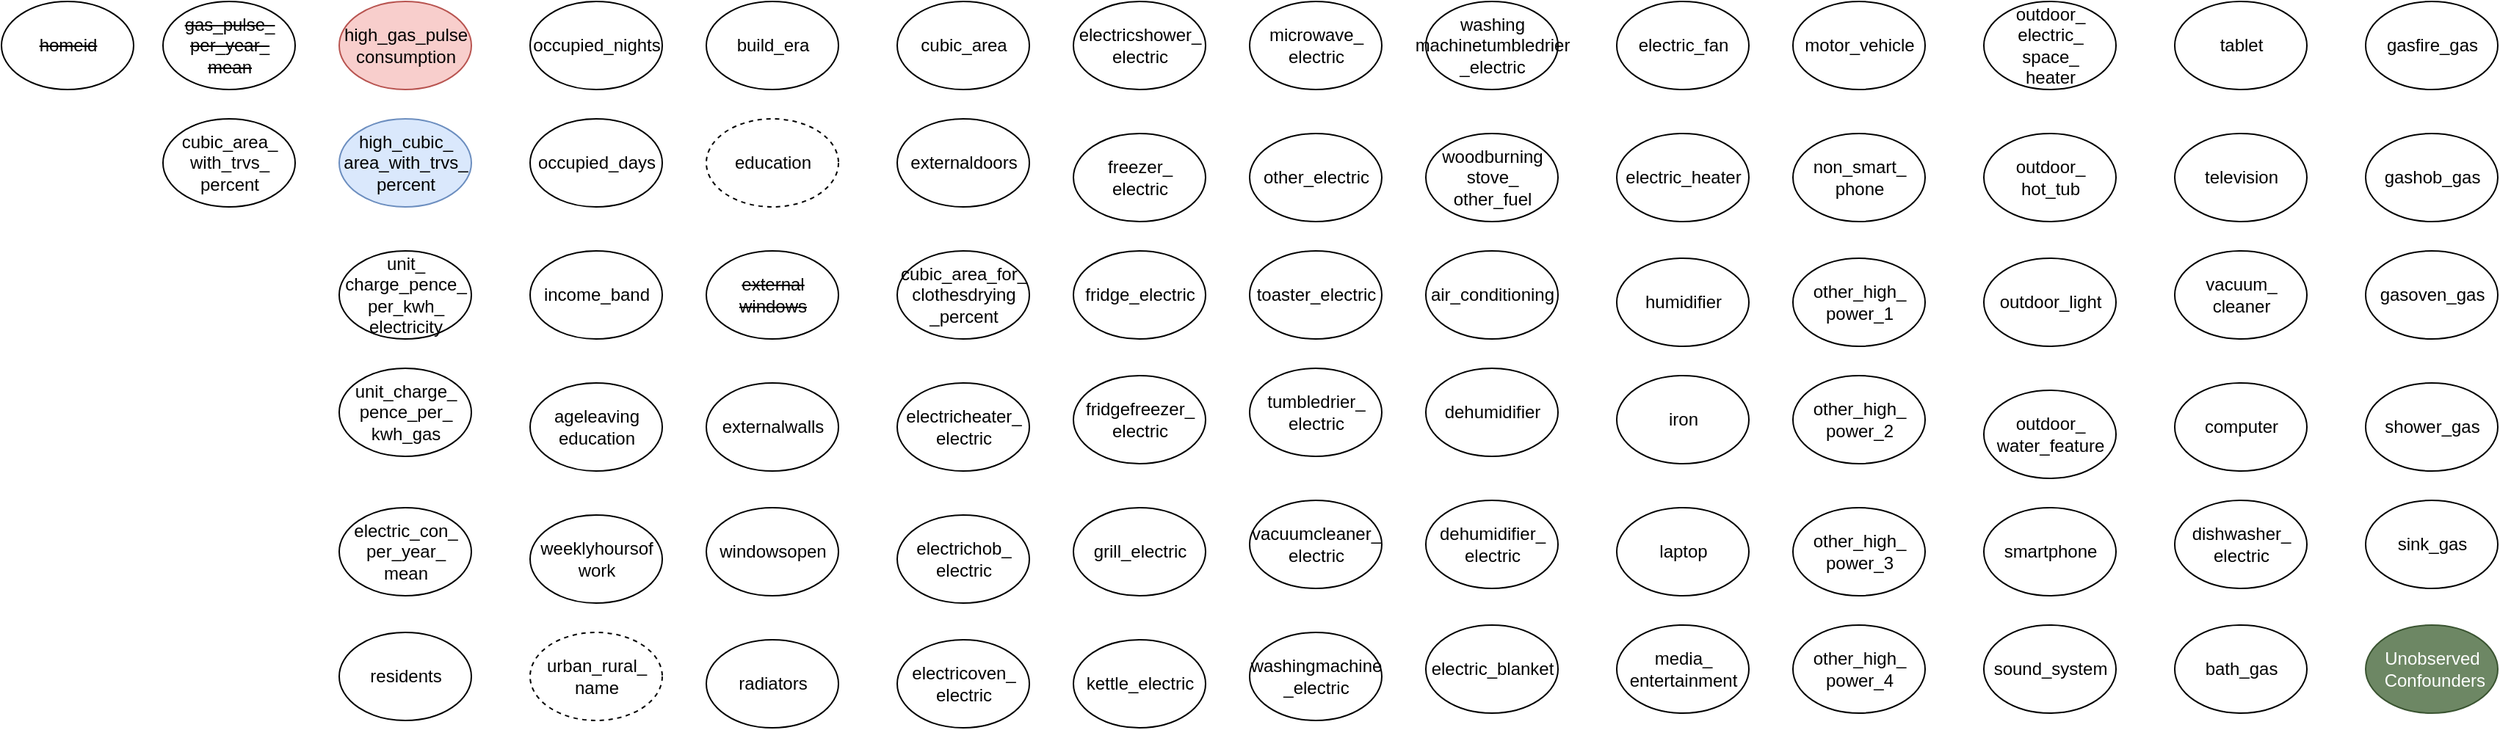 <mxfile version="16.0.2" type="device" pages="2"><diagram id="edUaNYBjqw0dRM5WE8QL" name="Page-1"><mxGraphModel dx="1718" dy="553" grid="1" gridSize="10" guides="1" tooltips="1" connect="1" arrows="1" fold="1" page="1" pageScale="1" pageWidth="850" pageHeight="1100" math="0" shadow="0"><root><mxCell id="0"/><mxCell id="1" parent="0"/><mxCell id="qiOINa25vJbCKEWT8A0o-1" value="&lt;strike&gt;homeid&lt;/strike&gt;" style="ellipse;html=1;shadow=0;sketch=0;overflow=visible;" parent="1" vertex="1"><mxGeometry x="-210" y="20" width="90" height="60" as="geometry"/></mxCell><mxCell id="qiOINa25vJbCKEWT8A0o-2" value="residents" style="ellipse;html=1;shadow=0;sketch=0;overflow=visible;" parent="1" vertex="1"><mxGeometry x="20" y="450" width="90" height="60" as="geometry"/></mxCell><mxCell id="qiOINa25vJbCKEWT8A0o-3" value="income_band" style="ellipse;html=1;shadow=0;sketch=0;overflow=visible;" parent="1" vertex="1"><mxGeometry x="150" y="190" width="90" height="60" as="geometry"/></mxCell><mxCell id="qiOINa25vJbCKEWT8A0o-4" value="urban_rural_&lt;br&gt;name" style="ellipse;html=1;shadow=0;sketch=0;overflow=visible;dashed=1;" parent="1" vertex="1"><mxGeometry x="150" y="450" width="90" height="60" as="geometry"/></mxCell><mxCell id="qiOINa25vJbCKEWT8A0o-5" value="build_era" style="ellipse;html=1;shadow=0;sketch=0;overflow=visible;" parent="1" vertex="1"><mxGeometry x="270" y="20" width="90" height="60" as="geometry"/></mxCell><mxCell id="qiOINa25vJbCKEWT8A0o-6" value="occupied_days" style="ellipse;html=1;shadow=0;sketch=0;overflow=visible;" parent="1" vertex="1"><mxGeometry x="150" y="100" width="90" height="60" as="geometry"/></mxCell><mxCell id="qiOINa25vJbCKEWT8A0o-7" value="occupied_nights" style="ellipse;html=1;shadow=0;sketch=0;overflow=visible;" parent="1" vertex="1"><mxGeometry x="150" y="20" width="90" height="60" as="geometry"/></mxCell><mxCell id="qiOINa25vJbCKEWT8A0o-8" value="weeklyhoursof&lt;br&gt;work" style="ellipse;html=1;shadow=0;sketch=0;overflow=visible;" parent="1" vertex="1"><mxGeometry x="150" y="370" width="90" height="60" as="geometry"/></mxCell><mxCell id="qiOINa25vJbCKEWT8A0o-10" value="ageleaving&lt;br&gt;education" style="ellipse;html=1;shadow=0;sketch=0;overflow=visible;" parent="1" vertex="1"><mxGeometry x="150" y="280" width="90" height="60" as="geometry"/></mxCell><mxCell id="qiOINa25vJbCKEWT8A0o-11" value="&lt;strike&gt;external&lt;br&gt;windows&lt;/strike&gt;" style="ellipse;html=1;shadow=0;sketch=0;overflow=visible;" parent="1" vertex="1"><mxGeometry x="270" y="190" width="90" height="60" as="geometry"/></mxCell><mxCell id="qiOINa25vJbCKEWT8A0o-12" value="externalwalls" style="ellipse;html=1;shadow=0;sketch=0;overflow=visible;" parent="1" vertex="1"><mxGeometry x="270" y="280" width="90" height="60" as="geometry"/></mxCell><mxCell id="qiOINa25vJbCKEWT8A0o-13" value="cubic_area" style="ellipse;html=1;shadow=0;sketch=0;overflow=visible;" parent="1" vertex="1"><mxGeometry x="400" y="20" width="90" height="60" as="geometry"/></mxCell><mxCell id="qiOINa25vJbCKEWT8A0o-14" value="radiators" style="ellipse;html=1;shadow=0;sketch=0;overflow=visible;" parent="1" vertex="1"><mxGeometry x="270" y="455" width="90" height="60" as="geometry"/></mxCell><mxCell id="qiOINa25vJbCKEWT8A0o-15" value="cubic_area_for_&lt;br&gt;clothesdrying&lt;br&gt;_percent" style="ellipse;html=1;shadow=0;sketch=0;overflow=visible;" parent="1" vertex="1"><mxGeometry x="400" y="190" width="90" height="60" as="geometry"/></mxCell><mxCell id="qiOINa25vJbCKEWT8A0o-16" value="cubic_area_&lt;br&gt;with_trvs_&lt;br&gt;percent" style="ellipse;html=1;shadow=0;sketch=0;overflow=visible;" parent="1" vertex="1"><mxGeometry x="-100" y="100" width="90" height="60" as="geometry"/></mxCell><mxCell id="qiOINa25vJbCKEWT8A0o-17" value="dehumidifier" style="ellipse;html=1;shadow=0;sketch=0;overflow=visible;" parent="1" vertex="1"><mxGeometry x="760" y="270" width="90" height="60" as="geometry"/></mxCell><mxCell id="qiOINa25vJbCKEWT8A0o-18" value="dishwasher_&lt;br&gt;electric" style="ellipse;html=1;shadow=0;sketch=0;overflow=visible;" parent="1" vertex="1"><mxGeometry x="1270" y="360" width="90" height="60" as="geometry"/></mxCell><mxCell id="qiOINa25vJbCKEWT8A0o-19" value="electricheater_&lt;br&gt;electric" style="ellipse;html=1;shadow=0;sketch=0;overflow=visible;" parent="1" vertex="1"><mxGeometry x="400" y="280" width="90" height="60" as="geometry"/></mxCell><mxCell id="qiOINa25vJbCKEWT8A0o-20" value="electrichob_&lt;br&gt;electric" style="ellipse;html=1;shadow=0;sketch=0;overflow=visible;" parent="1" vertex="1"><mxGeometry x="400" y="370" width="90" height="60" as="geometry"/></mxCell><mxCell id="qiOINa25vJbCKEWT8A0o-21" value="electricoven_&lt;br&gt;electric" style="ellipse;html=1;shadow=0;sketch=0;overflow=visible;" parent="1" vertex="1"><mxGeometry x="400" y="455" width="90" height="60" as="geometry"/></mxCell><mxCell id="qiOINa25vJbCKEWT8A0o-22" value="electricshower_&lt;br&gt;electric" style="ellipse;html=1;shadow=0;sketch=0;overflow=visible;" parent="1" vertex="1"><mxGeometry x="520" y="20" width="90" height="60" as="geometry"/></mxCell><mxCell id="qiOINa25vJbCKEWT8A0o-23" value="freezer_&lt;br&gt;electric" style="ellipse;html=1;shadow=0;sketch=0;overflow=visible;" parent="1" vertex="1"><mxGeometry x="520" y="110" width="90" height="60" as="geometry"/></mxCell><mxCell id="qiOINa25vJbCKEWT8A0o-24" value="fridge_electric" style="ellipse;html=1;shadow=0;sketch=0;overflow=visible;" parent="1" vertex="1"><mxGeometry x="520" y="190" width="90" height="60" as="geometry"/></mxCell><mxCell id="qiOINa25vJbCKEWT8A0o-27" value="fridgefreezer_&lt;br&gt;electric" style="ellipse;html=1;shadow=0;sketch=0;overflow=visible;" parent="1" vertex="1"><mxGeometry x="520" y="275" width="90" height="60" as="geometry"/></mxCell><mxCell id="qiOINa25vJbCKEWT8A0o-28" value="grill_electric" style="ellipse;html=1;shadow=0;sketch=0;overflow=visible;" parent="1" vertex="1"><mxGeometry x="520" y="365" width="90" height="60" as="geometry"/></mxCell><mxCell id="qiOINa25vJbCKEWT8A0o-29" value="kettle_electric" style="ellipse;html=1;shadow=0;sketch=0;overflow=visible;" parent="1" vertex="1"><mxGeometry x="520" y="455" width="90" height="60" as="geometry"/></mxCell><mxCell id="qiOINa25vJbCKEWT8A0o-30" value="other_high_&lt;br&gt;power_4" style="ellipse;html=1;shadow=0;sketch=0;overflow=visible;" parent="1" vertex="1"><mxGeometry x="1010" y="445" width="90" height="60" as="geometry"/></mxCell><mxCell id="qiOINa25vJbCKEWT8A0o-31" value="laptop" style="ellipse;html=1;shadow=0;sketch=0;overflow=visible;" parent="1" vertex="1"><mxGeometry x="890" y="365" width="90" height="60" as="geometry"/></mxCell><mxCell id="qiOINa25vJbCKEWT8A0o-32" value="other_high_&lt;br&gt;power_2" style="ellipse;html=1;shadow=0;sketch=0;overflow=visible;" parent="1" vertex="1"><mxGeometry x="1010" y="275" width="90" height="60" as="geometry"/></mxCell><mxCell id="qiOINa25vJbCKEWT8A0o-33" value="humidifier" style="ellipse;html=1;shadow=0;sketch=0;overflow=visible;" parent="1" vertex="1"><mxGeometry x="890" y="195" width="90" height="60" as="geometry"/></mxCell><mxCell id="qiOINa25vJbCKEWT8A0o-34" value="computer" style="ellipse;html=1;shadow=0;sketch=0;overflow=visible;" parent="1" vertex="1"><mxGeometry x="1270" y="280" width="90" height="60" as="geometry"/></mxCell><mxCell id="qiOINa25vJbCKEWT8A0o-35" value="dehumidifier_&lt;br&gt;electric" style="ellipse;html=1;shadow=0;sketch=0;overflow=visible;" parent="1" vertex="1"><mxGeometry x="760" y="360" width="90" height="60" as="geometry"/></mxCell><mxCell id="qiOINa25vJbCKEWT8A0o-36" value="iron" style="ellipse;html=1;shadow=0;sketch=0;overflow=visible;" parent="1" vertex="1"><mxGeometry x="890" y="275" width="90" height="60" as="geometry"/></mxCell><mxCell id="qiOINa25vJbCKEWT8A0o-37" value="electric_heater" style="ellipse;html=1;shadow=0;sketch=0;overflow=visible;" parent="1" vertex="1"><mxGeometry x="890" y="110" width="90" height="60" as="geometry"/></mxCell><mxCell id="qiOINa25vJbCKEWT8A0o-38" value="tumbledrier_&lt;br&gt;electric" style="ellipse;html=1;shadow=0;sketch=0;overflow=visible;" parent="1" vertex="1"><mxGeometry x="640" y="270" width="90" height="60" as="geometry"/></mxCell><mxCell id="qiOINa25vJbCKEWT8A0o-39" value="vacuumcleaner_&lt;br&gt;electric" style="ellipse;html=1;shadow=0;sketch=0;overflow=visible;" parent="1" vertex="1"><mxGeometry x="640" y="360" width="90" height="60" as="geometry"/></mxCell><mxCell id="qiOINa25vJbCKEWT8A0o-40" value="electric_fan" style="ellipse;html=1;shadow=0;sketch=0;overflow=visible;" parent="1" vertex="1"><mxGeometry x="890" y="20" width="90" height="60" as="geometry"/></mxCell><mxCell id="qiOINa25vJbCKEWT8A0o-41" value="air_conditioning" style="ellipse;html=1;shadow=0;sketch=0;overflow=visible;" parent="1" vertex="1"><mxGeometry x="760" y="190" width="90" height="60" as="geometry"/></mxCell><mxCell id="qiOINa25vJbCKEWT8A0o-42" value="woodburning&lt;br&gt;stove_&lt;br&gt;other_fuel" style="ellipse;html=1;shadow=0;sketch=0;overflow=visible;" parent="1" vertex="1"><mxGeometry x="760" y="110" width="90" height="60" as="geometry"/></mxCell><mxCell id="qiOINa25vJbCKEWT8A0o-43" value="electric_blanket" style="ellipse;html=1;shadow=0;sketch=0;overflow=visible;" parent="1" vertex="1"><mxGeometry x="760" y="445" width="90" height="60" as="geometry"/></mxCell><mxCell id="qiOINa25vJbCKEWT8A0o-44" value="outdoor_light" style="ellipse;html=1;shadow=0;sketch=0;overflow=visible;" parent="1" vertex="1"><mxGeometry x="1140" y="195" width="90" height="60" as="geometry"/></mxCell><mxCell id="qiOINa25vJbCKEWT8A0o-45" value="washingmachine&lt;br&gt;_electric" style="ellipse;html=1;shadow=0;sketch=0;overflow=visible;" parent="1" vertex="1"><mxGeometry x="640" y="450" width="90" height="60" as="geometry"/></mxCell><mxCell id="qiOINa25vJbCKEWT8A0o-46" value="microwave_&lt;br&gt;electric" style="ellipse;html=1;shadow=0;sketch=0;overflow=visible;" parent="1" vertex="1"><mxGeometry x="640" y="20" width="90" height="60" as="geometry"/></mxCell><mxCell id="qiOINa25vJbCKEWT8A0o-47" value="outdoor_&lt;br&gt;electric_&lt;br&gt;space_&lt;br&gt;heater" style="ellipse;html=1;shadow=0;sketch=0;overflow=visible;" parent="1" vertex="1"><mxGeometry x="1140" y="20" width="90" height="60" as="geometry"/></mxCell><mxCell id="qiOINa25vJbCKEWT8A0o-49" value="outdoor_&lt;br&gt;hot_tub" style="ellipse;html=1;shadow=0;sketch=0;overflow=visible;" parent="1" vertex="1"><mxGeometry x="1140" y="110" width="90" height="60" as="geometry"/></mxCell><mxCell id="qiOINa25vJbCKEWT8A0o-50" value="outdoor_&lt;br&gt;water_feature" style="ellipse;html=1;shadow=0;sketch=0;overflow=visible;" parent="1" vertex="1"><mxGeometry x="1140" y="285" width="90" height="60" as="geometry"/></mxCell><mxCell id="qiOINa25vJbCKEWT8A0o-51" value="externaldoors" style="ellipse;html=1;shadow=0;sketch=0;overflow=visible;" parent="1" vertex="1"><mxGeometry x="400" y="100" width="90" height="60" as="geometry"/></mxCell><mxCell id="qiOINa25vJbCKEWT8A0o-53" value="education" style="ellipse;html=1;shadow=0;sketch=0;overflow=visible;dashed=1;" parent="1" vertex="1"><mxGeometry x="270" y="100" width="90" height="60" as="geometry"/></mxCell><mxCell id="qiOINa25vJbCKEWT8A0o-54" value="electric_con_&lt;br&gt;per_year_&lt;br&gt;mean" style="ellipse;html=1;shadow=0;sketch=0;overflow=visible;" parent="1" vertex="1"><mxGeometry x="20" y="365" width="90" height="60" as="geometry"/></mxCell><mxCell id="qiOINa25vJbCKEWT8A0o-55" value="unit_&lt;br&gt;charge_pence_&lt;br&gt;per_kwh_&lt;br&gt;electricity" style="ellipse;html=1;shadow=0;sketch=0;overflow=visible;" parent="1" vertex="1"><mxGeometry x="20" y="190" width="90" height="60" as="geometry"/></mxCell><mxCell id="qiOINa25vJbCKEWT8A0o-56" value="vacuum_&lt;br&gt;cleaner" style="ellipse;html=1;shadow=0;sketch=0;overflow=visible;" parent="1" vertex="1"><mxGeometry x="1270" y="190" width="90" height="60" as="geometry"/></mxCell><mxCell id="qiOINa25vJbCKEWT8A0o-57" value="television" style="ellipse;html=1;shadow=0;sketch=0;overflow=visible;" parent="1" vertex="1"><mxGeometry x="1270" y="110" width="90" height="60" as="geometry"/></mxCell><mxCell id="qiOINa25vJbCKEWT8A0o-58" value="tablet" style="ellipse;html=1;shadow=0;sketch=0;overflow=visible;" parent="1" vertex="1"><mxGeometry x="1270" y="20" width="90" height="60" as="geometry"/></mxCell><mxCell id="qiOINa25vJbCKEWT8A0o-59" value="sound_system" style="ellipse;html=1;shadow=0;sketch=0;overflow=visible;" parent="1" vertex="1"><mxGeometry x="1140" y="445" width="90" height="60" as="geometry"/></mxCell><mxCell id="qiOINa25vJbCKEWT8A0o-60" value="smartphone" style="ellipse;html=1;shadow=0;sketch=0;overflow=visible;" parent="1" vertex="1"><mxGeometry x="1140" y="365" width="90" height="60" as="geometry"/></mxCell><mxCell id="qiOINa25vJbCKEWT8A0o-61" value="other_high_&lt;br&gt;power_1" style="ellipse;html=1;shadow=0;sketch=0;overflow=visible;" parent="1" vertex="1"><mxGeometry x="1010" y="195" width="90" height="60" as="geometry"/></mxCell><mxCell id="qiOINa25vJbCKEWT8A0o-62" value="non_smart_&lt;br&gt;phone" style="ellipse;html=1;shadow=0;sketch=0;overflow=visible;" parent="1" vertex="1"><mxGeometry x="1010" y="110" width="90" height="60" as="geometry"/></mxCell><mxCell id="qiOINa25vJbCKEWT8A0o-63" value="motor_vehicle" style="ellipse;html=1;shadow=0;sketch=0;overflow=visible;" parent="1" vertex="1"><mxGeometry x="1010" y="20" width="90" height="60" as="geometry"/></mxCell><mxCell id="qiOINa25vJbCKEWT8A0o-64" value="media_&lt;br&gt;entertainment" style="ellipse;html=1;shadow=0;sketch=0;overflow=visible;" parent="1" vertex="1"><mxGeometry x="890" y="445" width="90" height="60" as="geometry"/></mxCell><mxCell id="qiOINa25vJbCKEWT8A0o-65" value="other_high_&lt;br&gt;power_3" style="ellipse;html=1;shadow=0;sketch=0;overflow=visible;" parent="1" vertex="1"><mxGeometry x="1010" y="365" width="90" height="60" as="geometry"/></mxCell><mxCell id="qiOINa25vJbCKEWT8A0o-66" value="washing&lt;br&gt;machinetumbledrier&lt;br&gt;_electric" style="ellipse;html=1;shadow=0;sketch=0;overflow=visible;" parent="1" vertex="1"><mxGeometry x="760" y="20" width="90" height="60" as="geometry"/></mxCell><mxCell id="qiOINa25vJbCKEWT8A0o-69" value="other_electric" style="ellipse;html=1;shadow=0;sketch=0;overflow=visible;" parent="1" vertex="1"><mxGeometry x="640" y="110" width="90" height="60" as="geometry"/></mxCell><mxCell id="qiOINa25vJbCKEWT8A0o-70" value="toaster_electric" style="ellipse;html=1;shadow=0;sketch=0;overflow=visible;" parent="1" vertex="1"><mxGeometry x="640" y="190" width="90" height="60" as="geometry"/></mxCell><mxCell id="nd_E52OTS7fLBENPmow7-1" value="windowsopen" style="ellipse;html=1;shadow=0;sketch=0;overflow=visible;" parent="1" vertex="1"><mxGeometry x="270" y="365" width="90" height="60" as="geometry"/></mxCell><mxCell id="Ex1pqcBfwxGxyvgAgBSZ-1" value="Unobserved&lt;br&gt;&amp;nbsp;Confounders" style="ellipse;html=1;shadow=0;sketch=0;overflow=visible;fillColor=#6d8764;strokeColor=#3A5431;fontColor=#ffffff;" parent="1" vertex="1"><mxGeometry x="1400" y="445" width="90" height="60" as="geometry"/></mxCell><mxCell id="wyto_pDlmpdzglWy7c0M-1" value="unit_charge_&lt;br&gt;pence_per_&lt;br&gt;kwh_gas" style="ellipse;html=1;shadow=0;sketch=0;overflow=visible;" parent="1" vertex="1"><mxGeometry x="20" y="270" width="90" height="60" as="geometry"/></mxCell><mxCell id="wyto_pDlmpdzglWy7c0M-2" value="&lt;strike&gt;gas_pulse_&lt;br&gt;per_year_&lt;br&gt;mean&lt;/strike&gt;" style="ellipse;html=1;shadow=0;sketch=0;overflow=visible;" parent="1" vertex="1"><mxGeometry x="-100" y="20" width="90" height="60" as="geometry"/></mxCell><mxCell id="mq9lu98zbAPp0on9q5vm-1" value="bath_gas" style="ellipse;html=1;shadow=0;sketch=0;overflow=visible;" parent="1" vertex="1"><mxGeometry x="1270" y="445" width="90" height="60" as="geometry"/></mxCell><mxCell id="SPpdl9W68YSb0y2mEftB-1" value="gasfire_gas" style="ellipse;html=1;shadow=0;sketch=0;overflow=visible;" parent="1" vertex="1"><mxGeometry x="1400" y="20" width="90" height="60" as="geometry"/></mxCell><mxCell id="E5UHx2ixI7yXPAj_zhL9-1" value="gashob_gas" style="ellipse;html=1;shadow=0;sketch=0;overflow=visible;" parent="1" vertex="1"><mxGeometry x="1400" y="110" width="90" height="60" as="geometry"/></mxCell><mxCell id="3OABb6FPv9xkGm5orpx6-2" value="gasoven_gas" style="ellipse;html=1;shadow=0;sketch=0;overflow=visible;" parent="1" vertex="1"><mxGeometry x="1400" y="190" width="90" height="60" as="geometry"/></mxCell><mxCell id="HAHCza41n3Pe5kepCpij-2" value="shower_gas" style="ellipse;html=1;shadow=0;sketch=0;overflow=visible;" parent="1" vertex="1"><mxGeometry x="1400" y="280" width="90" height="60" as="geometry"/></mxCell><mxCell id="GNpqclheU6RUElxUGXCw-2" value="sink_gas" style="ellipse;html=1;shadow=0;sketch=0;overflow=visible;" parent="1" vertex="1"><mxGeometry x="1400" y="360" width="90" height="60" as="geometry"/></mxCell><mxCell id="Fi2xw5JxLhTKcUWiGE6W-2" value="high_cubic_&lt;br&gt;area_with_trvs_&lt;br&gt;percent" style="ellipse;html=1;shadow=0;sketch=0;overflow=visible;fillColor=#dae8fc;strokeColor=#6c8ebf;" parent="1" vertex="1"><mxGeometry x="20" y="100" width="90" height="60" as="geometry"/></mxCell><mxCell id="fZNplA1WwNFmK_wmp-y9-1" value="high_gas_pulse&lt;br&gt;consumption" style="ellipse;html=1;shadow=0;sketch=0;overflow=visible;fillColor=#f8cecc;strokeColor=#b85450;" parent="1" vertex="1"><mxGeometry x="20" y="20" width="90" height="60" as="geometry"/></mxCell></root></mxGraphModel></diagram><diagram id="cumdpfXdWdi9NEsijJX7" name="Page-2"><mxGraphModel dx="1718" dy="1653" grid="1" gridSize="10" guides="1" tooltips="1" connect="1" arrows="1" fold="1" page="1" pageScale="1" pageWidth="850" pageHeight="1100" math="0" shadow="0"><root><mxCell id="NrBDsHQqOWUDvbf6_TxT-0"/><mxCell id="NrBDsHQqOWUDvbf6_TxT-1" parent="NrBDsHQqOWUDvbf6_TxT-0"/><mxCell id="DAmNqiPPiMyDfuNefUVK-0" value="income_band" style="ellipse;html=1;shadow=0;sketch=0;overflow=visible;" parent="NrBDsHQqOWUDvbf6_TxT-1" vertex="1"><mxGeometry x="210" y="60" width="90" height="60" as="geometry"/></mxCell><mxCell id="gQoqI0kxeoymlx1uR9xD-1" value="" style="endArrow=classic;html=1;rounded=0;startArrow=none;" parent="NrBDsHQqOWUDvbf6_TxT-1" source="1q4sw6k6K7FiUtPq6aWW-0" target="gQoqI0kxeoymlx1uR9xD-0" edge="1"><mxGeometry width="50" height="50" relative="1" as="geometry"><mxPoint x="50" y="160" as="sourcePoint"/><mxPoint x="100" y="110" as="targetPoint"/></mxGeometry></mxCell><mxCell id="4-cACR0lzXYgJ48NLDQ5-0" value="residents" style="ellipse;html=1;shadow=0;sketch=0;overflow=visible;" parent="NrBDsHQqOWUDvbf6_TxT-1" vertex="1"><mxGeometry x="340" y="-1010" width="90" height="60" as="geometry"/></mxCell><mxCell id="4-cACR0lzXYgJ48NLDQ5-2" value="" style="endArrow=classic;html=1;rounded=0;" parent="NrBDsHQqOWUDvbf6_TxT-1" source="DAmNqiPPiMyDfuNefUVK-0" target="4-cACR0lzXYgJ48NLDQ5-0" edge="1"><mxGeometry width="50" height="50" relative="1" as="geometry"><mxPoint x="278.978" y="80.066" as="sourcePoint"/><mxPoint x="383.002" y="-950.067" as="targetPoint"/></mxGeometry></mxCell><mxCell id="LKIkc70CrMuvwOml-IU_-0" value="urban_rural_&lt;br&gt;name" style="ellipse;html=1;shadow=0;sketch=0;overflow=visible;dashed=1;" parent="NrBDsHQqOWUDvbf6_TxT-1" vertex="1"><mxGeometry x="-60" y="90" width="90" height="60" as="geometry"/></mxCell><mxCell id="LKIkc70CrMuvwOml-IU_-2" value="" style="endArrow=classic;html=1;rounded=0;" parent="NrBDsHQqOWUDvbf6_TxT-1" source="DAmNqiPPiMyDfuNefUVK-0" target="LKIkc70CrMuvwOml-IU_-0" edge="1"><mxGeometry width="50" height="50" relative="1" as="geometry"><mxPoint x="170" y="280" as="sourcePoint"/><mxPoint x="220" y="230" as="targetPoint"/></mxGeometry></mxCell><mxCell id="arj6sDXuDXb4kUIDbXgg-0" value="build_era" style="ellipse;html=1;shadow=0;sketch=0;overflow=visible;" parent="NrBDsHQqOWUDvbf6_TxT-1" vertex="1"><mxGeometry x="-425" y="340" width="90" height="60" as="geometry"/></mxCell><mxCell id="e4vMcG5Eiu6haMq3iI-o-0" value="" style="endArrow=classic;html=1;rounded=0;" parent="NrBDsHQqOWUDvbf6_TxT-1" source="DAmNqiPPiMyDfuNefUVK-0" target="arj6sDXuDXb4kUIDbXgg-0" edge="1"><mxGeometry width="50" height="50" relative="1" as="geometry"><mxPoint x="170" y="280" as="sourcePoint"/><mxPoint x="220" y="230" as="targetPoint"/></mxGeometry></mxCell><mxCell id="TLHgdiu--7rGPHxdoo1j-0" value="occupied_days" style="ellipse;html=1;shadow=0;sketch=0;overflow=visible;" parent="NrBDsHQqOWUDvbf6_TxT-1" vertex="1"><mxGeometry x="410" y="120" width="90" height="60" as="geometry"/></mxCell><mxCell id="TLHgdiu--7rGPHxdoo1j-1" value="" style="endArrow=classic;html=1;rounded=0;" parent="NrBDsHQqOWUDvbf6_TxT-1" source="TLHgdiu--7rGPHxdoo1j-0" target="gQoqI0kxeoymlx1uR9xD-0" edge="1"><mxGeometry width="50" height="50" relative="1" as="geometry"><mxPoint x="170" y="280" as="sourcePoint"/><mxPoint x="220" y="230" as="targetPoint"/></mxGeometry></mxCell><mxCell id="TLHgdiu--7rGPHxdoo1j-2" value="" style="endArrow=classic;html=1;rounded=0;" parent="NrBDsHQqOWUDvbf6_TxT-1" source="4-cACR0lzXYgJ48NLDQ5-0" target="TLHgdiu--7rGPHxdoo1j-0" edge="1"><mxGeometry width="50" height="50" relative="1" as="geometry"><mxPoint x="170" y="280" as="sourcePoint"/><mxPoint x="220" y="230" as="targetPoint"/></mxGeometry></mxCell><mxCell id="TLHgdiu--7rGPHxdoo1j-3" value="" style="endArrow=classic;html=1;rounded=0;" parent="NrBDsHQqOWUDvbf6_TxT-1" source="arj6sDXuDXb4kUIDbXgg-0" target="gQoqI0kxeoymlx1uR9xD-0" edge="1"><mxGeometry width="50" height="50" relative="1" as="geometry"><mxPoint x="170" y="280" as="sourcePoint"/><mxPoint x="220" y="230" as="targetPoint"/></mxGeometry></mxCell><mxCell id="2Lyz9qfbZGsAjskPj_4Y-0" value="occupied_nights" style="ellipse;html=1;shadow=0;sketch=0;overflow=visible;" parent="NrBDsHQqOWUDvbf6_TxT-1" vertex="1"><mxGeometry x="560" y="140" width="90" height="60" as="geometry"/></mxCell><mxCell id="2Lyz9qfbZGsAjskPj_4Y-1" value="" style="endArrow=classic;html=1;rounded=0;" parent="NrBDsHQqOWUDvbf6_TxT-1" source="2Lyz9qfbZGsAjskPj_4Y-0" target="gQoqI0kxeoymlx1uR9xD-0" edge="1"><mxGeometry width="50" height="50" relative="1" as="geometry"><mxPoint x="470" y="280" as="sourcePoint"/><mxPoint x="520" y="230" as="targetPoint"/></mxGeometry></mxCell><mxCell id="2Lyz9qfbZGsAjskPj_4Y-2" value="" style="endArrow=classic;html=1;rounded=0;" parent="NrBDsHQqOWUDvbf6_TxT-1" source="4-cACR0lzXYgJ48NLDQ5-0" target="2Lyz9qfbZGsAjskPj_4Y-0" edge="1"><mxGeometry width="50" height="50" relative="1" as="geometry"><mxPoint x="280" y="280" as="sourcePoint"/><mxPoint x="330" y="230" as="targetPoint"/></mxGeometry></mxCell><mxCell id="04Z2YpTH5Q1cB27MqZTA-0" value="weeklyhoursof&lt;br&gt;work" style="ellipse;html=1;shadow=0;sketch=0;overflow=visible;" parent="NrBDsHQqOWUDvbf6_TxT-1" vertex="1"><mxGeometry x="790" y="180" width="90" height="60" as="geometry"/></mxCell><mxCell id="04Z2YpTH5Q1cB27MqZTA-1" value="" style="endArrow=classic;html=1;rounded=0;" parent="NrBDsHQqOWUDvbf6_TxT-1" source="4-cACR0lzXYgJ48NLDQ5-0" target="04Z2YpTH5Q1cB27MqZTA-0" edge="1"><mxGeometry width="50" height="50" relative="1" as="geometry"><mxPoint x="320" y="230" as="sourcePoint"/><mxPoint x="370" y="180" as="targetPoint"/></mxGeometry></mxCell><mxCell id="04Z2YpTH5Q1cB27MqZTA-2" value="" style="endArrow=classic;html=1;rounded=0;" parent="NrBDsHQqOWUDvbf6_TxT-1" source="04Z2YpTH5Q1cB27MqZTA-0" target="gQoqI0kxeoymlx1uR9xD-0" edge="1"><mxGeometry width="50" height="50" relative="1" as="geometry"><mxPoint x="320" y="230" as="sourcePoint"/><mxPoint x="370" y="180" as="targetPoint"/></mxGeometry></mxCell><mxCell id="KFJ3Pye6sOhmwUCihfhb-0" value="education" style="ellipse;html=1;shadow=0;sketch=0;overflow=visible;dashed=1;" parent="NrBDsHQqOWUDvbf6_TxT-1" vertex="1"><mxGeometry x="30" y="-290" width="90" height="60" as="geometry"/></mxCell><mxCell id="N7kyxtssm0mSU2tR2SSf-0" value="" style="endArrow=classic;html=1;rounded=0;" parent="NrBDsHQqOWUDvbf6_TxT-1" source="KFJ3Pye6sOhmwUCihfhb-0" target="DAmNqiPPiMyDfuNefUVK-0" edge="1"><mxGeometry width="50" height="50" relative="1" as="geometry"><mxPoint x="320" y="230" as="sourcePoint"/><mxPoint x="370" y="180" as="targetPoint"/></mxGeometry></mxCell><mxCell id="BOex_VhqxPEV-Ijnpsra-0" value="ageleaving&lt;br&gt;education" style="ellipse;html=1;shadow=0;sketch=0;overflow=visible;" parent="NrBDsHQqOWUDvbf6_TxT-1" vertex="1"><mxGeometry x="-360" y="-60" width="90" height="60" as="geometry"/></mxCell><mxCell id="BOex_VhqxPEV-Ijnpsra-1" value="" style="endArrow=classic;html=1;rounded=0;" parent="NrBDsHQqOWUDvbf6_TxT-1" source="BOex_VhqxPEV-Ijnpsra-0" target="DAmNqiPPiMyDfuNefUVK-0" edge="1"><mxGeometry width="50" height="50" relative="1" as="geometry"><mxPoint x="320" y="230" as="sourcePoint"/><mxPoint x="370" y="180" as="targetPoint"/></mxGeometry></mxCell><mxCell id="BOex_VhqxPEV-Ijnpsra-2" value="" style="endArrow=classic;html=1;rounded=0;" parent="NrBDsHQqOWUDvbf6_TxT-1" source="KFJ3Pye6sOhmwUCihfhb-0" target="BOex_VhqxPEV-Ijnpsra-0" edge="1"><mxGeometry width="50" height="50" relative="1" as="geometry"><mxPoint x="320" y="230" as="sourcePoint"/><mxPoint x="370" y="180" as="targetPoint"/></mxGeometry></mxCell><mxCell id="J5J45BCU7RXxXCBnRp_O-1" value="" style="endArrow=classic;html=1;rounded=0;" parent="NrBDsHQqOWUDvbf6_TxT-1" source="LKIkc70CrMuvwOml-IU_-0" target="arj6sDXuDXb4kUIDbXgg-0" edge="1"><mxGeometry width="50" height="50" relative="1" as="geometry"><mxPoint x="320" y="230" as="sourcePoint"/><mxPoint x="370" y="180" as="targetPoint"/></mxGeometry></mxCell><mxCell id="VTNAZuYD8aQBee9PVajA-0" value="" style="endArrow=classic;html=1;rounded=0;" parent="NrBDsHQqOWUDvbf6_TxT-1" source="LKIkc70CrMuvwOml-IU_-0" target="J5J45BCU7RXxXCBnRp_O-0" edge="1"><mxGeometry width="50" height="50" relative="1" as="geometry"><mxPoint x="320" y="330" as="sourcePoint"/><mxPoint x="370" y="280" as="targetPoint"/></mxGeometry></mxCell><mxCell id="VTNAZuYD8aQBee9PVajA-1" value="" style="endArrow=classic;html=1;rounded=0;" parent="NrBDsHQqOWUDvbf6_TxT-1" source="arj6sDXuDXb4kUIDbXgg-0" target="J5J45BCU7RXxXCBnRp_O-0" edge="1"><mxGeometry width="50" height="50" relative="1" as="geometry"><mxPoint x="320" y="330" as="sourcePoint"/><mxPoint x="370" y="280" as="targetPoint"/></mxGeometry></mxCell><mxCell id="qtsSwtSe3rLMfTotDCYo-1" value="" style="endArrow=classic;html=1;rounded=0;" parent="NrBDsHQqOWUDvbf6_TxT-1" source="LKIkc70CrMuvwOml-IU_-0" target="qtsSwtSe3rLMfTotDCYo-0" edge="1"><mxGeometry width="50" height="50" relative="1" as="geometry"><mxPoint x="320" y="330" as="sourcePoint"/><mxPoint x="370" y="280" as="targetPoint"/></mxGeometry></mxCell><mxCell id="qtsSwtSe3rLMfTotDCYo-2" value="" style="endArrow=classic;html=1;rounded=0;" parent="NrBDsHQqOWUDvbf6_TxT-1" source="arj6sDXuDXb4kUIDbXgg-0" target="qtsSwtSe3rLMfTotDCYo-0" edge="1"><mxGeometry width="50" height="50" relative="1" as="geometry"><mxPoint x="320" y="330" as="sourcePoint"/><mxPoint x="370" y="280" as="targetPoint"/></mxGeometry></mxCell><mxCell id="qtsSwtSe3rLMfTotDCYo-3" value="" style="endArrow=classic;html=1;rounded=0;startArrow=none;" parent="NrBDsHQqOWUDvbf6_TxT-1" source="p51ehKvqaemgPtUgY0xP-0" target="gQoqI0kxeoymlx1uR9xD-0" edge="1"><mxGeometry width="50" height="50" relative="1" as="geometry"><mxPoint x="320" y="330" as="sourcePoint"/><mxPoint x="370" y="280" as="targetPoint"/></mxGeometry></mxCell><mxCell id="Fr1rn7rDPZ7OuqNX1mYC-1" value="" style="endArrow=classic;html=1;rounded=0;" parent="NrBDsHQqOWUDvbf6_TxT-1" source="LKIkc70CrMuvwOml-IU_-0" target="Fr1rn7rDPZ7OuqNX1mYC-0" edge="1"><mxGeometry width="50" height="50" relative="1" as="geometry"><mxPoint x="320" y="330" as="sourcePoint"/><mxPoint x="370" y="280" as="targetPoint"/></mxGeometry></mxCell><mxCell id="Fr1rn7rDPZ7OuqNX1mYC-2" value="" style="endArrow=classic;html=1;rounded=0;" parent="NrBDsHQqOWUDvbf6_TxT-1" source="arj6sDXuDXb4kUIDbXgg-0" target="Fr1rn7rDPZ7OuqNX1mYC-0" edge="1"><mxGeometry width="50" height="50" relative="1" as="geometry"><mxPoint x="320" y="330" as="sourcePoint"/><mxPoint x="370" y="280" as="targetPoint"/></mxGeometry></mxCell><mxCell id="Fr1rn7rDPZ7OuqNX1mYC-0" value="external&lt;br&gt;walls" style="ellipse;html=1;shadow=0;sketch=0;overflow=visible;" parent="NrBDsHQqOWUDvbf6_TxT-1" vertex="1"><mxGeometry x="965" y="970" width="90" height="60" as="geometry"/></mxCell><mxCell id="4SaXEC-ubGKBZjabk3Y3-0" value="cubic_area" style="ellipse;html=1;shadow=0;sketch=0;overflow=visible;" parent="NrBDsHQqOWUDvbf6_TxT-1" vertex="1"><mxGeometry x="965" y="1090" width="90" height="60" as="geometry"/></mxCell><mxCell id="z2KosgXdDbdKGP2jPHsc-0" value="" style="endArrow=classic;html=1;rounded=0;" parent="NrBDsHQqOWUDvbf6_TxT-1" source="LKIkc70CrMuvwOml-IU_-0" target="4SaXEC-ubGKBZjabk3Y3-0" edge="1"><mxGeometry width="50" height="50" relative="1" as="geometry"><mxPoint x="320" y="290" as="sourcePoint"/><mxPoint x="370" y="240" as="targetPoint"/></mxGeometry></mxCell><mxCell id="z2KosgXdDbdKGP2jPHsc-1" value="" style="endArrow=classic;html=1;rounded=0;" parent="NrBDsHQqOWUDvbf6_TxT-1" source="arj6sDXuDXb4kUIDbXgg-0" target="4SaXEC-ubGKBZjabk3Y3-0" edge="1"><mxGeometry width="50" height="50" relative="1" as="geometry"><mxPoint x="320" y="290" as="sourcePoint"/><mxPoint x="370" y="240" as="targetPoint"/></mxGeometry></mxCell><mxCell id="betXcUFqLnbqI_7JgezK-0" value="radiators" style="ellipse;html=1;shadow=0;sketch=0;overflow=visible;" parent="NrBDsHQqOWUDvbf6_TxT-1" vertex="1"><mxGeometry x="320" y="640" width="90" height="60" as="geometry"/></mxCell><mxCell id="betXcUFqLnbqI_7JgezK-1" value="" style="endArrow=classic;html=1;rounded=0;" parent="NrBDsHQqOWUDvbf6_TxT-1" source="LKIkc70CrMuvwOml-IU_-0" target="betXcUFqLnbqI_7JgezK-0" edge="1"><mxGeometry width="50" height="50" relative="1" as="geometry"><mxPoint x="320" y="510" as="sourcePoint"/><mxPoint x="370" y="460" as="targetPoint"/></mxGeometry></mxCell><mxCell id="betXcUFqLnbqI_7JgezK-2" value="" style="endArrow=classic;html=1;rounded=0;" parent="NrBDsHQqOWUDvbf6_TxT-1" source="arj6sDXuDXb4kUIDbXgg-0" target="betXcUFqLnbqI_7JgezK-0" edge="1"><mxGeometry width="50" height="50" relative="1" as="geometry"><mxPoint x="320" y="510" as="sourcePoint"/><mxPoint x="370" y="460" as="targetPoint"/></mxGeometry></mxCell><mxCell id="betXcUFqLnbqI_7JgezK-3" value="" style="endArrow=classic;html=1;rounded=0;" parent="NrBDsHQqOWUDvbf6_TxT-1" source="betXcUFqLnbqI_7JgezK-0" target="gQoqI0kxeoymlx1uR9xD-0" edge="1"><mxGeometry width="50" height="50" relative="1" as="geometry"><mxPoint x="320" y="510" as="sourcePoint"/><mxPoint x="370" y="460" as="targetPoint"/></mxGeometry></mxCell><mxCell id="UK4AWok4d6NX-a-wSibv-0" value="cubic_&lt;br&gt;area_for_&lt;br&gt;clothesdrying_&lt;br&gt;percent" style="ellipse;html=1;shadow=0;sketch=0;overflow=visible;" parent="NrBDsHQqOWUDvbf6_TxT-1" vertex="1"><mxGeometry x="975" y="1190" width="90" height="60" as="geometry"/></mxCell><mxCell id="UK4AWok4d6NX-a-wSibv-1" value="" style="endArrow=classic;html=1;rounded=0;" parent="NrBDsHQqOWUDvbf6_TxT-1" source="LKIkc70CrMuvwOml-IU_-0" target="UK4AWok4d6NX-a-wSibv-0" edge="1"><mxGeometry width="50" height="50" relative="1" as="geometry"><mxPoint x="320" y="480" as="sourcePoint"/><mxPoint x="370" y="430" as="targetPoint"/></mxGeometry></mxCell><mxCell id="UK4AWok4d6NX-a-wSibv-2" value="" style="endArrow=classic;html=1;rounded=0;" parent="NrBDsHQqOWUDvbf6_TxT-1" source="arj6sDXuDXb4kUIDbXgg-0" target="UK4AWok4d6NX-a-wSibv-0" edge="1"><mxGeometry width="50" height="50" relative="1" as="geometry"><mxPoint x="320" y="480" as="sourcePoint"/><mxPoint x="370" y="430" as="targetPoint"/></mxGeometry></mxCell><mxCell id="A8_-bjWY0s7lM7aXoECZ-0" value="high_cubic_&lt;br&gt;area_with_trvs_&lt;br&gt;percent" style="ellipse;html=1;shadow=0;sketch=0;overflow=visible;fillColor=#dae8fc;strokeColor=#6c8ebf;" parent="NrBDsHQqOWUDvbf6_TxT-1" vertex="1"><mxGeometry x="975" y="1290" width="90" height="60" as="geometry"/></mxCell><mxCell id="A8_-bjWY0s7lM7aXoECZ-1" value="" style="endArrow=classic;html=1;rounded=0;" parent="NrBDsHQqOWUDvbf6_TxT-1" source="LKIkc70CrMuvwOml-IU_-0" target="A8_-bjWY0s7lM7aXoECZ-0" edge="1"><mxGeometry width="50" height="50" relative="1" as="geometry"><mxPoint x="320" y="490" as="sourcePoint"/><mxPoint x="370" y="440" as="targetPoint"/></mxGeometry></mxCell><mxCell id="A8_-bjWY0s7lM7aXoECZ-2" value="" style="endArrow=classic;html=1;rounded=0;" parent="NrBDsHQqOWUDvbf6_TxT-1" source="arj6sDXuDXb4kUIDbXgg-0" target="A8_-bjWY0s7lM7aXoECZ-0" edge="1"><mxGeometry width="50" height="50" relative="1" as="geometry"><mxPoint x="320" y="490" as="sourcePoint"/><mxPoint x="370" y="440" as="targetPoint"/></mxGeometry></mxCell><mxCell id="A8_-bjWY0s7lM7aXoECZ-3" value="" style="endArrow=classic;html=1;rounded=0;" parent="NrBDsHQqOWUDvbf6_TxT-1" source="betXcUFqLnbqI_7JgezK-0" target="A8_-bjWY0s7lM7aXoECZ-0" edge="1"><mxGeometry width="50" height="50" relative="1" as="geometry"><mxPoint x="10" y="-290" as="sourcePoint"/><mxPoint x="995.764" y="1324.723" as="targetPoint"/></mxGeometry></mxCell><mxCell id="GWGlZNpPvkPtY4OU1RgD-0" value="dehumidifier" style="ellipse;html=1;shadow=0;sketch=0;overflow=visible;" parent="NrBDsHQqOWUDvbf6_TxT-1" vertex="1"><mxGeometry x="1690" y="680" width="90" height="60" as="geometry"/></mxCell><mxCell id="GWGlZNpPvkPtY4OU1RgD-1" value="" style="endArrow=classic;html=1;rounded=0;" parent="NrBDsHQqOWUDvbf6_TxT-1" source="DAmNqiPPiMyDfuNefUVK-0" target="GWGlZNpPvkPtY4OU1RgD-0" edge="1"><mxGeometry width="50" height="50" relative="1" as="geometry"><mxPoint x="320" y="340" as="sourcePoint"/><mxPoint x="370" y="290" as="targetPoint"/></mxGeometry></mxCell><mxCell id="GWGlZNpPvkPtY4OU1RgD-2" value="" style="endArrow=classic;html=1;rounded=0;" parent="NrBDsHQqOWUDvbf6_TxT-1" source="4-cACR0lzXYgJ48NLDQ5-0" target="GWGlZNpPvkPtY4OU1RgD-0" edge="1"><mxGeometry width="50" height="50" relative="1" as="geometry"><mxPoint x="320" y="340" as="sourcePoint"/><mxPoint x="370" y="290" as="targetPoint"/></mxGeometry></mxCell><mxCell id="GWGlZNpPvkPtY4OU1RgD-3" value="" style="endArrow=classic;html=1;rounded=0;" parent="NrBDsHQqOWUDvbf6_TxT-1" source="GWGlZNpPvkPtY4OU1RgD-0" target="gQoqI0kxeoymlx1uR9xD-0" edge="1"><mxGeometry width="50" height="50" relative="1" as="geometry"><mxPoint x="320" y="430" as="sourcePoint"/><mxPoint x="370" y="380" as="targetPoint"/></mxGeometry></mxCell><mxCell id="GWGlZNpPvkPtY4OU1RgD-4" value="" style="endArrow=classic;html=1;rounded=0;" parent="NrBDsHQqOWUDvbf6_TxT-1" source="UK4AWok4d6NX-a-wSibv-0" target="GWGlZNpPvkPtY4OU1RgD-0" edge="1"><mxGeometry width="50" height="50" relative="1" as="geometry"><mxPoint x="10" y="-350" as="sourcePoint"/><mxPoint x="60" y="-400" as="targetPoint"/></mxGeometry></mxCell><mxCell id="bQgK90A74cC7P6l2C226-0" value="dishwasher_&lt;br&gt;electric" style="ellipse;html=1;shadow=0;sketch=0;overflow=visible;" parent="NrBDsHQqOWUDvbf6_TxT-1" vertex="1"><mxGeometry x="1460" y="-500" width="90" height="60" as="geometry"/></mxCell><mxCell id="bQgK90A74cC7P6l2C226-1" value="" style="endArrow=classic;html=1;rounded=0;" parent="NrBDsHQqOWUDvbf6_TxT-1" source="DAmNqiPPiMyDfuNefUVK-0" target="bQgK90A74cC7P6l2C226-0" edge="1"><mxGeometry width="50" height="50" relative="1" as="geometry"><mxPoint x="320" y="220" as="sourcePoint"/><mxPoint x="370" y="170" as="targetPoint"/></mxGeometry></mxCell><mxCell id="bQgK90A74cC7P6l2C226-2" value="" style="endArrow=classic;html=1;rounded=0;" parent="NrBDsHQqOWUDvbf6_TxT-1" source="4-cACR0lzXYgJ48NLDQ5-0" target="bQgK90A74cC7P6l2C226-0" edge="1"><mxGeometry width="50" height="50" relative="1" as="geometry"><mxPoint x="320" y="220" as="sourcePoint"/><mxPoint x="370" y="170" as="targetPoint"/></mxGeometry></mxCell><mxCell id="bQgK90A74cC7P6l2C226-3" value="" style="endArrow=classic;html=1;rounded=0;startArrow=none;" parent="NrBDsHQqOWUDvbf6_TxT-1" source="q9nZzyWzyzNFzjvxnG0K-0" target="gQoqI0kxeoymlx1uR9xD-0" edge="1"><mxGeometry width="50" height="50" relative="1" as="geometry"><mxPoint x="320" y="390" as="sourcePoint"/><mxPoint x="370" y="340" as="targetPoint"/></mxGeometry></mxCell><mxCell id="-ZOF3_jTxS5M6KOVANQR-0" value="electricheater_&lt;br&gt;electric" style="ellipse;html=1;shadow=0;sketch=0;overflow=visible;" parent="NrBDsHQqOWUDvbf6_TxT-1" vertex="1"><mxGeometry x="320" y="840" width="90" height="60" as="geometry"/></mxCell><mxCell id="-ZOF3_jTxS5M6KOVANQR-1" value="" style="endArrow=classic;html=1;rounded=0;" parent="NrBDsHQqOWUDvbf6_TxT-1" source="4-cACR0lzXYgJ48NLDQ5-0" target="-ZOF3_jTxS5M6KOVANQR-0" edge="1"><mxGeometry width="50" height="50" relative="1" as="geometry"><mxPoint x="320" y="390" as="sourcePoint"/><mxPoint x="370" y="340" as="targetPoint"/></mxGeometry></mxCell><mxCell id="-ZOF3_jTxS5M6KOVANQR-2" value="" style="endArrow=classic;html=1;rounded=0;" parent="NrBDsHQqOWUDvbf6_TxT-1" source="DAmNqiPPiMyDfuNefUVK-0" target="-ZOF3_jTxS5M6KOVANQR-0" edge="1"><mxGeometry width="50" height="50" relative="1" as="geometry"><mxPoint x="320" y="300" as="sourcePoint"/><mxPoint x="370" y="250" as="targetPoint"/></mxGeometry></mxCell><mxCell id="-ZOF3_jTxS5M6KOVANQR-3" value="" style="endArrow=classic;html=1;rounded=0;" parent="NrBDsHQqOWUDvbf6_TxT-1" source="betXcUFqLnbqI_7JgezK-0" target="-ZOF3_jTxS5M6KOVANQR-0" edge="1"><mxGeometry width="50" height="50" relative="1" as="geometry"><mxPoint x="10" y="-290" as="sourcePoint"/><mxPoint x="60" y="-340" as="targetPoint"/></mxGeometry></mxCell><mxCell id="-ZOF3_jTxS5M6KOVANQR-4" value="" style="endArrow=classic;html=1;rounded=0;" parent="NrBDsHQqOWUDvbf6_TxT-1" source="-ZOF3_jTxS5M6KOVANQR-0" target="gQoqI0kxeoymlx1uR9xD-0" edge="1"><mxGeometry width="50" height="50" relative="1" as="geometry"><mxPoint x="320" y="490" as="sourcePoint"/><mxPoint x="370" y="440" as="targetPoint"/></mxGeometry></mxCell><mxCell id="6DJCtSEzzSoDbk9a75G5-1" value="" style="endArrow=classic;html=1;rounded=0;" parent="NrBDsHQqOWUDvbf6_TxT-1" source="DAmNqiPPiMyDfuNefUVK-0" target="6DJCtSEzzSoDbk9a75G5-0" edge="1"><mxGeometry width="50" height="50" relative="1" as="geometry"><mxPoint x="370" y="210" as="sourcePoint"/><mxPoint x="420" y="160" as="targetPoint"/></mxGeometry></mxCell><mxCell id="6DJCtSEzzSoDbk9a75G5-2" value="" style="endArrow=classic;html=1;rounded=0;" parent="NrBDsHQqOWUDvbf6_TxT-1" source="4-cACR0lzXYgJ48NLDQ5-0" target="6DJCtSEzzSoDbk9a75G5-0" edge="1"><mxGeometry width="50" height="50" relative="1" as="geometry"><mxPoint x="370" y="210" as="sourcePoint"/><mxPoint x="420" y="160" as="targetPoint"/></mxGeometry></mxCell><mxCell id="6DJCtSEzzSoDbk9a75G5-3" value="" style="endArrow=classic;html=1;rounded=0;" parent="NrBDsHQqOWUDvbf6_TxT-1" source="6DJCtSEzzSoDbk9a75G5-0" target="gQoqI0kxeoymlx1uR9xD-0" edge="1"><mxGeometry width="50" height="50" relative="1" as="geometry"><mxPoint x="370" y="390" as="sourcePoint"/><mxPoint x="420" y="340" as="targetPoint"/></mxGeometry></mxCell><mxCell id="-CZU7uMhQglmcaLCv859-1" value="" style="endArrow=classic;html=1;rounded=0;" parent="NrBDsHQqOWUDvbf6_TxT-1" source="4-cACR0lzXYgJ48NLDQ5-0" target="-CZU7uMhQglmcaLCv859-0" edge="1"><mxGeometry width="50" height="50" relative="1" as="geometry"><mxPoint x="480" y="370" as="sourcePoint"/><mxPoint x="530" y="320" as="targetPoint"/></mxGeometry></mxCell><mxCell id="-CZU7uMhQglmcaLCv859-2" value="" style="endArrow=classic;html=1;rounded=0;" parent="NrBDsHQqOWUDvbf6_TxT-1" source="DAmNqiPPiMyDfuNefUVK-0" target="-CZU7uMhQglmcaLCv859-0" edge="1"><mxGeometry width="50" height="50" relative="1" as="geometry"><mxPoint x="480" y="370" as="sourcePoint"/><mxPoint x="530" y="320" as="targetPoint"/></mxGeometry></mxCell><mxCell id="-CZU7uMhQglmcaLCv859-3" value="" style="endArrow=classic;html=1;rounded=0;" parent="NrBDsHQqOWUDvbf6_TxT-1" source="-CZU7uMhQglmcaLCv859-0" target="gQoqI0kxeoymlx1uR9xD-0" edge="1"><mxGeometry width="50" height="50" relative="1" as="geometry"><mxPoint x="480" y="370" as="sourcePoint"/><mxPoint x="530" y="320" as="targetPoint"/></mxGeometry></mxCell><mxCell id="7ch8AYxgnMkhlwyrOTHS-0" value="electricshower&lt;br&gt;_electric" style="ellipse;html=1;shadow=0;sketch=0;overflow=visible;" parent="NrBDsHQqOWUDvbf6_TxT-1" vertex="1"><mxGeometry x="1440" y="940" width="90" height="60" as="geometry"/></mxCell><mxCell id="7ch8AYxgnMkhlwyrOTHS-3" value="" style="endArrow=classic;html=1;rounded=0;" parent="NrBDsHQqOWUDvbf6_TxT-1" source="7ch8AYxgnMkhlwyrOTHS-0" target="gQoqI0kxeoymlx1uR9xD-0" edge="1"><mxGeometry width="50" height="50" relative="1" as="geometry"><mxPoint x="480" y="260" as="sourcePoint"/><mxPoint x="530" y="210" as="targetPoint"/></mxGeometry></mxCell><mxCell id="UbpfOank4FMteu1DpOHo-0" value="freezer_&lt;br&gt;electric" style="ellipse;html=1;shadow=0;sketch=0;overflow=visible;" parent="NrBDsHQqOWUDvbf6_TxT-1" vertex="1"><mxGeometry x="1410" y="-300" width="90" height="60" as="geometry"/></mxCell><mxCell id="UbpfOank4FMteu1DpOHo-1" value="" style="endArrow=classic;html=1;rounded=0;" parent="NrBDsHQqOWUDvbf6_TxT-1" source="4-cACR0lzXYgJ48NLDQ5-0" target="UbpfOank4FMteu1DpOHo-0" edge="1"><mxGeometry width="50" height="50" relative="1" as="geometry"><mxPoint x="480" y="260" as="sourcePoint"/><mxPoint x="530" y="210" as="targetPoint"/></mxGeometry></mxCell><mxCell id="UbpfOank4FMteu1DpOHo-2" value="" style="endArrow=classic;html=1;rounded=0;" parent="NrBDsHQqOWUDvbf6_TxT-1" source="DAmNqiPPiMyDfuNefUVK-0" target="UbpfOank4FMteu1DpOHo-0" edge="1"><mxGeometry width="50" height="50" relative="1" as="geometry"><mxPoint x="480" y="260" as="sourcePoint"/><mxPoint x="530" y="210" as="targetPoint"/></mxGeometry></mxCell><mxCell id="UbpfOank4FMteu1DpOHo-3" value="" style="endArrow=classic;html=1;rounded=0;startArrow=none;" parent="NrBDsHQqOWUDvbf6_TxT-1" source="FCg_C_WxbKkFjQjrLtcR-0" target="gQoqI0kxeoymlx1uR9xD-0" edge="1"><mxGeometry width="50" height="50" relative="1" as="geometry"><mxPoint x="480" y="260" as="sourcePoint"/><mxPoint x="530" y="210" as="targetPoint"/></mxGeometry></mxCell><mxCell id="ycb-0plCZXdkNAw4qks3-1" value="" style="endArrow=classic;html=1;rounded=0;" parent="NrBDsHQqOWUDvbf6_TxT-1" source="4-cACR0lzXYgJ48NLDQ5-0" target="ycb-0plCZXdkNAw4qks3-0" edge="1"><mxGeometry width="50" height="50" relative="1" as="geometry"><mxPoint x="480" y="260" as="sourcePoint"/><mxPoint x="530" y="210" as="targetPoint"/></mxGeometry></mxCell><mxCell id="ycb-0plCZXdkNAw4qks3-2" value="" style="endArrow=classic;html=1;rounded=0;" parent="NrBDsHQqOWUDvbf6_TxT-1" source="DAmNqiPPiMyDfuNefUVK-0" target="ycb-0plCZXdkNAw4qks3-0" edge="1"><mxGeometry width="50" height="50" relative="1" as="geometry"><mxPoint x="480" y="260" as="sourcePoint"/><mxPoint x="1170" y="450" as="targetPoint"/></mxGeometry></mxCell><mxCell id="ycb-0plCZXdkNAw4qks3-3" value="" style="endArrow=classic;html=1;rounded=0;" parent="NrBDsHQqOWUDvbf6_TxT-1" source="ycb-0plCZXdkNAw4qks3-0" target="gQoqI0kxeoymlx1uR9xD-0" edge="1"><mxGeometry width="50" height="50" relative="1" as="geometry"><mxPoint x="480" y="260" as="sourcePoint"/><mxPoint x="530" y="210" as="targetPoint"/></mxGeometry></mxCell><mxCell id="q9nZzyWzyzNFzjvxnG0K-1" value="" style="endArrow=classic;html=1;rounded=0;" parent="NrBDsHQqOWUDvbf6_TxT-1" source="4-cACR0lzXYgJ48NLDQ5-0" target="q9nZzyWzyzNFzjvxnG0K-0" edge="1"><mxGeometry width="50" height="50" relative="1" as="geometry"><mxPoint x="850" y="260" as="sourcePoint"/><mxPoint x="900" y="210" as="targetPoint"/></mxGeometry></mxCell><mxCell id="q9nZzyWzyzNFzjvxnG0K-2" value="" style="endArrow=classic;html=1;rounded=0;startArrow=none;" parent="NrBDsHQqOWUDvbf6_TxT-1" source="-CZU7uMhQglmcaLCv859-0" target="q9nZzyWzyzNFzjvxnG0K-0" edge="1"><mxGeometry width="50" height="50" relative="1" as="geometry"><mxPoint x="850" y="260" as="sourcePoint"/><mxPoint x="900" y="210" as="targetPoint"/></mxGeometry></mxCell><mxCell id="q9nZzyWzyzNFzjvxnG0K-3" value="" style="endArrow=classic;html=1;rounded=0;" parent="NrBDsHQqOWUDvbf6_TxT-1" source="ycb-0plCZXdkNAw4qks3-0" target="q9nZzyWzyzNFzjvxnG0K-0" edge="1"><mxGeometry width="50" height="50" relative="1" as="geometry"><mxPoint x="1310" y="380" as="sourcePoint"/><mxPoint x="900" y="210" as="targetPoint"/></mxGeometry></mxCell><mxCell id="q9nZzyWzyzNFzjvxnG0K-4" value="" style="endArrow=classic;html=1;rounded=0;" parent="NrBDsHQqOWUDvbf6_TxT-1" source="UbpfOank4FMteu1DpOHo-0" target="q9nZzyWzyzNFzjvxnG0K-0" edge="1"><mxGeometry width="50" height="50" relative="1" as="geometry"><mxPoint x="850" y="260" as="sourcePoint"/><mxPoint x="900" y="210" as="targetPoint"/></mxGeometry></mxCell><mxCell id="q9nZzyWzyzNFzjvxnG0K-5" value="" style="endArrow=classic;html=1;rounded=0;" parent="NrBDsHQqOWUDvbf6_TxT-1" source="q9nZzyWzyzNFzjvxnG0K-0" target="gQoqI0kxeoymlx1uR9xD-0" edge="1"><mxGeometry width="50" height="50" relative="1" as="geometry"><mxPoint x="850" y="260" as="sourcePoint"/><mxPoint x="900" y="210" as="targetPoint"/></mxGeometry></mxCell><mxCell id="p51ehKvqaemgPtUgY0xP-1" value="" style="endArrow=classic;html=1;rounded=0;" parent="NrBDsHQqOWUDvbf6_TxT-1" source="4-cACR0lzXYgJ48NLDQ5-0" target="p51ehKvqaemgPtUgY0xP-0" edge="1"><mxGeometry width="50" height="50" relative="1" as="geometry"><mxPoint x="590" y="-130" as="sourcePoint"/><mxPoint x="760" y="210" as="targetPoint"/></mxGeometry></mxCell><mxCell id="p51ehKvqaemgPtUgY0xP-2" value="" style="endArrow=classic;html=1;rounded=0;" parent="NrBDsHQqOWUDvbf6_TxT-1" source="DAmNqiPPiMyDfuNefUVK-0" target="p51ehKvqaemgPtUgY0xP-0" edge="1"><mxGeometry width="50" height="50" relative="1" as="geometry"><mxPoint x="710" y="260" as="sourcePoint"/><mxPoint x="760" y="210" as="targetPoint"/></mxGeometry></mxCell><mxCell id="p51ehKvqaemgPtUgY0xP-3" value="" style="endArrow=classic;html=1;rounded=0;" parent="NrBDsHQqOWUDvbf6_TxT-1" source="p51ehKvqaemgPtUgY0xP-0" target="gQoqI0kxeoymlx1uR9xD-0" edge="1"><mxGeometry width="50" height="50" relative="1" as="geometry"><mxPoint x="710" y="260" as="sourcePoint"/><mxPoint x="760" y="210" as="targetPoint"/></mxGeometry></mxCell><mxCell id="Q2f8-IRLbvx8_LDmb_K9-0" value="kettle_electric" style="ellipse;html=1;shadow=0;sketch=0;overflow=visible;" parent="NrBDsHQqOWUDvbf6_TxT-1" vertex="1"><mxGeometry x="1220" y="460" width="90" height="60" as="geometry"/></mxCell><mxCell id="Q2f8-IRLbvx8_LDmb_K9-1" value="" style="endArrow=classic;html=1;rounded=0;" parent="NrBDsHQqOWUDvbf6_TxT-1" source="Q2f8-IRLbvx8_LDmb_K9-0" target="gQoqI0kxeoymlx1uR9xD-0" edge="1"><mxGeometry width="50" height="50" relative="1" as="geometry"><mxPoint x="710" y="260" as="sourcePoint"/><mxPoint x="760" y="210" as="targetPoint"/></mxGeometry></mxCell><mxCell id="Q2f8-IRLbvx8_LDmb_K9-2" value="" style="endArrow=classic;html=1;rounded=0;" parent="NrBDsHQqOWUDvbf6_TxT-1" source="4-cACR0lzXYgJ48NLDQ5-0" target="Q2f8-IRLbvx8_LDmb_K9-0" edge="1"><mxGeometry width="50" height="50" relative="1" as="geometry"><mxPoint x="710" y="260" as="sourcePoint"/><mxPoint x="760" y="210" as="targetPoint"/></mxGeometry></mxCell><mxCell id="Q2f8-IRLbvx8_LDmb_K9-3" value="" style="endArrow=classic;html=1;rounded=0;" parent="NrBDsHQqOWUDvbf6_TxT-1" source="DAmNqiPPiMyDfuNefUVK-0" target="Q2f8-IRLbvx8_LDmb_K9-0" edge="1"><mxGeometry width="50" height="50" relative="1" as="geometry"><mxPoint x="710" y="260" as="sourcePoint"/><mxPoint x="760" y="210" as="targetPoint"/></mxGeometry></mxCell><mxCell id="xxRfDdT_nNzA2nIoOyTw-0" value="microwave_&lt;br&gt;electric" style="ellipse;html=1;shadow=0;sketch=0;overflow=visible;" parent="NrBDsHQqOWUDvbf6_TxT-1" vertex="1"><mxGeometry x="1330" y="700" width="90" height="60" as="geometry"/></mxCell><mxCell id="xxRfDdT_nNzA2nIoOyTw-1" value="" style="endArrow=classic;html=1;rounded=0;" parent="NrBDsHQqOWUDvbf6_TxT-1" source="4-cACR0lzXYgJ48NLDQ5-0" target="xxRfDdT_nNzA2nIoOyTw-0" edge="1"><mxGeometry width="50" height="50" relative="1" as="geometry"><mxPoint x="900" y="260" as="sourcePoint"/><mxPoint x="950" y="210" as="targetPoint"/></mxGeometry></mxCell><mxCell id="xxRfDdT_nNzA2nIoOyTw-2" value="" style="endArrow=classic;html=1;rounded=0;" parent="NrBDsHQqOWUDvbf6_TxT-1" source="DAmNqiPPiMyDfuNefUVK-0" target="xxRfDdT_nNzA2nIoOyTw-0" edge="1"><mxGeometry width="50" height="50" relative="1" as="geometry"><mxPoint x="900" y="260" as="sourcePoint"/><mxPoint x="950" y="210" as="targetPoint"/></mxGeometry></mxCell><mxCell id="xxRfDdT_nNzA2nIoOyTw-3" value="" style="endArrow=classic;html=1;rounded=0;" parent="NrBDsHQqOWUDvbf6_TxT-1" source="xxRfDdT_nNzA2nIoOyTw-0" target="gQoqI0kxeoymlx1uR9xD-0" edge="1"><mxGeometry width="50" height="50" relative="1" as="geometry"><mxPoint x="900" y="260" as="sourcePoint"/><mxPoint x="950" y="210" as="targetPoint"/></mxGeometry></mxCell><mxCell id="O4WGyFgn22X21PSILZVx-0" value="other_&lt;br&gt;electric" style="ellipse;html=1;shadow=0;sketch=0;overflow=visible;" parent="NrBDsHQqOWUDvbf6_TxT-1" vertex="1"><mxGeometry x="1600" y="-20" width="90" height="60" as="geometry"/></mxCell><mxCell id="O4WGyFgn22X21PSILZVx-1" value="" style="endArrow=classic;html=1;rounded=0;" parent="NrBDsHQqOWUDvbf6_TxT-1" source="4-cACR0lzXYgJ48NLDQ5-0" target="O4WGyFgn22X21PSILZVx-0" edge="1"><mxGeometry width="50" height="50" relative="1" as="geometry"><mxPoint x="950" y="260" as="sourcePoint"/><mxPoint x="1000" y="210" as="targetPoint"/></mxGeometry></mxCell><mxCell id="O4WGyFgn22X21PSILZVx-2" value="" style="endArrow=classic;html=1;rounded=0;startArrow=none;" parent="NrBDsHQqOWUDvbf6_TxT-1" source="6DJCtSEzzSoDbk9a75G5-0" target="O4WGyFgn22X21PSILZVx-0" edge="1"><mxGeometry width="50" height="50" relative="1" as="geometry"><mxPoint x="950" y="260" as="sourcePoint"/><mxPoint x="1000" y="210" as="targetPoint"/></mxGeometry></mxCell><mxCell id="O4WGyFgn22X21PSILZVx-3" value="" style="endArrow=classic;html=1;rounded=0;" parent="NrBDsHQqOWUDvbf6_TxT-1" source="O4WGyFgn22X21PSILZVx-0" target="gQoqI0kxeoymlx1uR9xD-0" edge="1"><mxGeometry width="50" height="50" relative="1" as="geometry"><mxPoint x="950" y="260" as="sourcePoint"/><mxPoint x="1000" y="210" as="targetPoint"/></mxGeometry></mxCell><mxCell id="QZ2mAOKPKgMIeKQK68Y9-0" value="toaster_electric" style="ellipse;html=1;shadow=0;sketch=0;overflow=visible;" parent="NrBDsHQqOWUDvbf6_TxT-1" vertex="1"><mxGeometry x="1600" y="-330" width="90" height="60" as="geometry"/></mxCell><mxCell id="QZ2mAOKPKgMIeKQK68Y9-1" value="" style="endArrow=classic;html=1;rounded=0;" parent="NrBDsHQqOWUDvbf6_TxT-1" source="QZ2mAOKPKgMIeKQK68Y9-0" target="gQoqI0kxeoymlx1uR9xD-0" edge="1"><mxGeometry width="50" height="50" relative="1" as="geometry"><mxPoint x="950" y="260" as="sourcePoint"/><mxPoint x="1000" y="210" as="targetPoint"/></mxGeometry></mxCell><mxCell id="QZ2mAOKPKgMIeKQK68Y9-2" value="" style="endArrow=classic;html=1;rounded=0;" parent="NrBDsHQqOWUDvbf6_TxT-1" source="4-cACR0lzXYgJ48NLDQ5-0" target="QZ2mAOKPKgMIeKQK68Y9-0" edge="1"><mxGeometry width="50" height="50" relative="1" as="geometry"><mxPoint x="950" y="260" as="sourcePoint"/><mxPoint x="1000" y="210" as="targetPoint"/></mxGeometry></mxCell><mxCell id="KBZxBs_KpNK7De6CRxjN-0" value="tumbledrier_&lt;br&gt;electric" style="ellipse;html=1;shadow=0;sketch=0;overflow=visible;" parent="NrBDsHQqOWUDvbf6_TxT-1" vertex="1"><mxGeometry x="1460" y="190" width="90" height="60" as="geometry"/></mxCell><mxCell id="KBZxBs_KpNK7De6CRxjN-2" value="" style="endArrow=classic;html=1;rounded=0;" parent="NrBDsHQqOWUDvbf6_TxT-1" source="DAmNqiPPiMyDfuNefUVK-0" target="KBZxBs_KpNK7De6CRxjN-0" edge="1"><mxGeometry width="50" height="50" relative="1" as="geometry"><mxPoint x="950" y="260" as="sourcePoint"/><mxPoint x="1000" y="210" as="targetPoint"/></mxGeometry></mxCell><mxCell id="KBZxBs_KpNK7De6CRxjN-3" value="" style="endArrow=classic;html=1;rounded=0;" parent="NrBDsHQqOWUDvbf6_TxT-1" source="KBZxBs_KpNK7De6CRxjN-0" target="gQoqI0kxeoymlx1uR9xD-0" edge="1"><mxGeometry width="50" height="50" relative="1" as="geometry"><mxPoint x="950" y="260" as="sourcePoint"/><mxPoint x="1000" y="210" as="targetPoint"/></mxGeometry></mxCell><mxCell id="1q4sw6k6K7FiUtPq6aWW-1" value="" style="endArrow=classic;html=1;rounded=0;" parent="NrBDsHQqOWUDvbf6_TxT-1" source="4-cACR0lzXYgJ48NLDQ5-0" target="1q4sw6k6K7FiUtPq6aWW-0" edge="1"><mxGeometry width="50" height="50" relative="1" as="geometry"><mxPoint x="950" y="260" as="sourcePoint"/><mxPoint x="1390" y="370" as="targetPoint"/></mxGeometry></mxCell><mxCell id="1q4sw6k6K7FiUtPq6aWW-2" value="" style="endArrow=classic;html=1;rounded=0;" parent="NrBDsHQqOWUDvbf6_TxT-1" source="DAmNqiPPiMyDfuNefUVK-0" target="1q4sw6k6K7FiUtPq6aWW-0" edge="1"><mxGeometry width="50" height="50" relative="1" as="geometry"><mxPoint x="950" y="260" as="sourcePoint"/><mxPoint x="1000" y="210" as="targetPoint"/></mxGeometry></mxCell><mxCell id="1q4sw6k6K7FiUtPq6aWW-3" value="" style="endArrow=classic;html=1;rounded=0;" parent="NrBDsHQqOWUDvbf6_TxT-1" source="1q4sw6k6K7FiUtPq6aWW-0" target="gQoqI0kxeoymlx1uR9xD-0" edge="1"><mxGeometry width="50" height="50" relative="1" as="geometry"><mxPoint x="950" y="260" as="sourcePoint"/><mxPoint x="1000" y="210" as="targetPoint"/></mxGeometry></mxCell><mxCell id="4Jt0RltMtL0ygcUTj9pv-0" value="washingmachine&lt;br&gt;_electric" style="ellipse;html=1;shadow=0;sketch=0;overflow=visible;" parent="NrBDsHQqOWUDvbf6_TxT-1" vertex="1"><mxGeometry x="2020" y="620" width="90" height="60" as="geometry"/></mxCell><mxCell id="4Jt0RltMtL0ygcUTj9pv-1" value="" style="endArrow=classic;html=1;rounded=0;" parent="NrBDsHQqOWUDvbf6_TxT-1" source="4-cACR0lzXYgJ48NLDQ5-0" target="4Jt0RltMtL0ygcUTj9pv-0" edge="1"><mxGeometry width="50" height="50" relative="1" as="geometry"><mxPoint x="950" y="260" as="sourcePoint"/><mxPoint x="1000" y="210" as="targetPoint"/></mxGeometry></mxCell><mxCell id="4Jt0RltMtL0ygcUTj9pv-2" value="" style="endArrow=classic;html=1;rounded=0;" parent="NrBDsHQqOWUDvbf6_TxT-1" source="4Jt0RltMtL0ygcUTj9pv-0" target="gQoqI0kxeoymlx1uR9xD-0" edge="1"><mxGeometry width="50" height="50" relative="1" as="geometry"><mxPoint x="950" y="260" as="sourcePoint"/><mxPoint x="1000" y="210" as="targetPoint"/></mxGeometry></mxCell><mxCell id="4Jt0RltMtL0ygcUTj9pv-3" value="" style="endArrow=classic;html=1;rounded=0;" parent="NrBDsHQqOWUDvbf6_TxT-1" source="DAmNqiPPiMyDfuNefUVK-0" target="4Jt0RltMtL0ygcUTj9pv-0" edge="1"><mxGeometry width="50" height="50" relative="1" as="geometry"><mxPoint x="950" y="260" as="sourcePoint"/><mxPoint x="1000" y="210" as="targetPoint"/></mxGeometry></mxCell><mxCell id="UdJXbevwiWXLIF1embtD-0" value="washing&lt;br&gt;machinetumbledrier&lt;br&gt;_electric" style="ellipse;html=1;shadow=0;sketch=0;overflow=visible;" parent="NrBDsHQqOWUDvbf6_TxT-1" vertex="1"><mxGeometry x="1660" y="610" width="90" height="60" as="geometry"/></mxCell><mxCell id="UdJXbevwiWXLIF1embtD-1" value="" style="endArrow=classic;html=1;rounded=0;" parent="NrBDsHQqOWUDvbf6_TxT-1" source="4-cACR0lzXYgJ48NLDQ5-0" target="UdJXbevwiWXLIF1embtD-0" edge="1"><mxGeometry width="50" height="50" relative="1" as="geometry"><mxPoint x="950" y="130" as="sourcePoint"/><mxPoint x="1000" y="80" as="targetPoint"/></mxGeometry></mxCell><mxCell id="UdJXbevwiWXLIF1embtD-2" value="" style="endArrow=classic;html=1;rounded=0;" parent="NrBDsHQqOWUDvbf6_TxT-1" source="DAmNqiPPiMyDfuNefUVK-0" target="UdJXbevwiWXLIF1embtD-0" edge="1"><mxGeometry width="50" height="50" relative="1" as="geometry"><mxPoint x="950" y="130" as="sourcePoint"/><mxPoint x="1000" y="80" as="targetPoint"/></mxGeometry></mxCell><mxCell id="UdJXbevwiWXLIF1embtD-3" value="" style="endArrow=classic;html=1;rounded=0;" parent="NrBDsHQqOWUDvbf6_TxT-1" source="UdJXbevwiWXLIF1embtD-0" target="gQoqI0kxeoymlx1uR9xD-0" edge="1"><mxGeometry width="50" height="50" relative="1" as="geometry"><mxPoint x="950" y="130" as="sourcePoint"/><mxPoint x="1000" y="80" as="targetPoint"/></mxGeometry></mxCell><mxCell id="UdJXbevwiWXLIF1embtD-4" value="" style="endArrow=classic;html=1;rounded=0;" parent="NrBDsHQqOWUDvbf6_TxT-1" source="KBZxBs_KpNK7De6CRxjN-0" target="UdJXbevwiWXLIF1embtD-0" edge="1"><mxGeometry width="50" height="50" relative="1" as="geometry"><mxPoint x="950" y="130" as="sourcePoint"/><mxPoint x="1000" y="80" as="targetPoint"/></mxGeometry></mxCell><mxCell id="UdJXbevwiWXLIF1embtD-5" value="" style="endArrow=classic;html=1;rounded=0;" parent="NrBDsHQqOWUDvbf6_TxT-1" source="4Jt0RltMtL0ygcUTj9pv-0" target="UdJXbevwiWXLIF1embtD-0" edge="1"><mxGeometry width="50" height="50" relative="1" as="geometry"><mxPoint x="950" y="130" as="sourcePoint"/><mxPoint x="1000" y="80" as="targetPoint"/></mxGeometry></mxCell><mxCell id="1y7pOWwKYYnDqDXDKU0G-0" value="woodburning&lt;br&gt;stove_other_fuel" style="ellipse;html=1;shadow=0;sketch=0;overflow=visible;" parent="NrBDsHQqOWUDvbf6_TxT-1" vertex="1"><mxGeometry x="320" y="1050" width="90" height="60" as="geometry"/></mxCell><mxCell id="1y7pOWwKYYnDqDXDKU0G-3" value="" style="endArrow=classic;html=1;rounded=0;" parent="NrBDsHQqOWUDvbf6_TxT-1" source="1y7pOWwKYYnDqDXDKU0G-0" target="gQoqI0kxeoymlx1uR9xD-0" edge="1"><mxGeometry width="50" height="50" relative="1" as="geometry"><mxPoint x="920" y="220" as="sourcePoint"/><mxPoint x="970" y="170" as="targetPoint"/></mxGeometry></mxCell><mxCell id="1y7pOWwKYYnDqDXDKU0G-4" value="" style="endArrow=classic;html=1;rounded=0;" parent="NrBDsHQqOWUDvbf6_TxT-1" source="LKIkc70CrMuvwOml-IU_-0" target="1y7pOWwKYYnDqDXDKU0G-0" edge="1"><mxGeometry width="50" height="50" relative="1" as="geometry"><mxPoint x="340" y="460" as="sourcePoint"/><mxPoint x="390" y="410" as="targetPoint"/></mxGeometry></mxCell><mxCell id="1y7pOWwKYYnDqDXDKU0G-5" value="" style="endArrow=classic;html=1;rounded=0;" parent="NrBDsHQqOWUDvbf6_TxT-1" source="arj6sDXuDXb4kUIDbXgg-0" target="1y7pOWwKYYnDqDXDKU0G-0" edge="1"><mxGeometry width="50" height="50" relative="1" as="geometry"><mxPoint x="340" y="460" as="sourcePoint"/><mxPoint x="390" y="410" as="targetPoint"/></mxGeometry></mxCell><mxCell id="1y7pOWwKYYnDqDXDKU0G-6" value="" style="endArrow=classic;html=1;rounded=0;" parent="NrBDsHQqOWUDvbf6_TxT-1" source="betXcUFqLnbqI_7JgezK-0" target="1y7pOWwKYYnDqDXDKU0G-0" edge="1"><mxGeometry width="50" height="50" relative="1" as="geometry"><mxPoint x="30" y="-320" as="sourcePoint"/><mxPoint x="80" y="-370" as="targetPoint"/></mxGeometry></mxCell><mxCell id="aEo1d4NHz0CuYnPJo0zq-0" value="air_conditioning" style="ellipse;html=1;shadow=0;sketch=0;overflow=visible;" parent="NrBDsHQqOWUDvbf6_TxT-1" vertex="1"><mxGeometry x="320" y="1150" width="90" height="60" as="geometry"/></mxCell><mxCell id="aEo1d4NHz0CuYnPJo0zq-1" value="" style="endArrow=classic;html=1;rounded=0;" parent="NrBDsHQqOWUDvbf6_TxT-1" source="DAmNqiPPiMyDfuNefUVK-0" target="aEo1d4NHz0CuYnPJo0zq-0" edge="1"><mxGeometry width="50" height="50" relative="1" as="geometry"><mxPoint x="920" y="240" as="sourcePoint"/><mxPoint x="970" y="190" as="targetPoint"/></mxGeometry></mxCell><mxCell id="aEo1d4NHz0CuYnPJo0zq-2" value="" style="endArrow=classic;html=1;rounded=0;" parent="NrBDsHQqOWUDvbf6_TxT-1" source="4-cACR0lzXYgJ48NLDQ5-0" target="aEo1d4NHz0CuYnPJo0zq-0" edge="1"><mxGeometry width="50" height="50" relative="1" as="geometry"><mxPoint x="920" y="240" as="sourcePoint"/><mxPoint x="970" y="190" as="targetPoint"/></mxGeometry></mxCell><mxCell id="aEo1d4NHz0CuYnPJo0zq-3" value="" style="endArrow=classic;html=1;rounded=0;" parent="NrBDsHQqOWUDvbf6_TxT-1" source="aEo1d4NHz0CuYnPJo0zq-0" target="gQoqI0kxeoymlx1uR9xD-0" edge="1"><mxGeometry width="50" height="50" relative="1" as="geometry"><mxPoint x="690" y="570" as="sourcePoint"/><mxPoint x="740" y="520" as="targetPoint"/></mxGeometry></mxCell><mxCell id="aEo1d4NHz0CuYnPJo0zq-4" value="" style="endArrow=classic;html=1;rounded=0;" parent="NrBDsHQqOWUDvbf6_TxT-1" source="Fr1rn7rDPZ7OuqNX1mYC-0" target="aEo1d4NHz0CuYnPJo0zq-0" edge="1"><mxGeometry width="50" height="50" relative="1" as="geometry"><mxPoint x="360" y="-210" as="sourcePoint"/><mxPoint x="410" y="-260" as="targetPoint"/></mxGeometry></mxCell><mxCell id="aEo1d4NHz0CuYnPJo0zq-5" value="" style="endArrow=classic;html=1;rounded=0;" parent="NrBDsHQqOWUDvbf6_TxT-1" source="J5J45BCU7RXxXCBnRp_O-0" target="aEo1d4NHz0CuYnPJo0zq-0" edge="1"><mxGeometry width="50" height="50" relative="1" as="geometry"><mxPoint x="-30" y="-130" as="sourcePoint"/><mxPoint x="270" y="-260" as="targetPoint"/></mxGeometry></mxCell><mxCell id="sSmkM_HTve_oYmrljQrK-0" value="windowsopen" style="ellipse;html=1;shadow=0;sketch=0;overflow=visible;" parent="NrBDsHQqOWUDvbf6_TxT-1" vertex="1"><mxGeometry x="-500" y="560" width="90" height="60" as="geometry"/></mxCell><mxCell id="sSmkM_HTve_oYmrljQrK-1" value="" style="endArrow=classic;html=1;rounded=0;" parent="NrBDsHQqOWUDvbf6_TxT-1" source="J5J45BCU7RXxXCBnRp_O-0" target="sSmkM_HTve_oYmrljQrK-0" edge="1"><mxGeometry width="50" height="50" relative="1" as="geometry"><mxPoint x="-625" as="sourcePoint"/><mxPoint x="-575" y="-50" as="targetPoint"/></mxGeometry></mxCell><mxCell id="sSmkM_HTve_oYmrljQrK-2" value="" style="endArrow=classic;html=1;rounded=0;startArrow=none;" parent="NrBDsHQqOWUDvbf6_TxT-1" source="J5J45BCU7RXxXCBnRp_O-0" target="sSmkM_HTve_oYmrljQrK-0" edge="1"><mxGeometry width="50" height="50" relative="1" as="geometry"><mxPoint x="-625" y="-220" as="sourcePoint"/><mxPoint x="-575" y="-270" as="targetPoint"/></mxGeometry></mxCell><mxCell id="sSmkM_HTve_oYmrljQrK-3" value="" style="endArrow=classic;html=1;rounded=0;" parent="NrBDsHQqOWUDvbf6_TxT-1" source="LKIkc70CrMuvwOml-IU_-0" target="sSmkM_HTve_oYmrljQrK-0" edge="1"><mxGeometry width="50" height="50" relative="1" as="geometry"><mxPoint x="30" y="420" as="sourcePoint"/><mxPoint x="250" y="530" as="targetPoint"/></mxGeometry></mxCell><mxCell id="sSmkM_HTve_oYmrljQrK-4" value="" style="endArrow=classic;html=1;rounded=0;" parent="NrBDsHQqOWUDvbf6_TxT-1" source="sSmkM_HTve_oYmrljQrK-0" target="aEo1d4NHz0CuYnPJo0zq-0" edge="1"><mxGeometry width="50" height="50" relative="1" as="geometry"><mxPoint x="240" y="130" as="sourcePoint"/><mxPoint x="280" y="-250" as="targetPoint"/></mxGeometry></mxCell><mxCell id="T794aKkcK3DX6IG6crZm-1" value="" style="endArrow=classic;html=1;rounded=0;" parent="NrBDsHQqOWUDvbf6_TxT-1" source="4-cACR0lzXYgJ48NLDQ5-0" target="T794aKkcK3DX6IG6crZm-0" edge="1"><mxGeometry width="50" height="50" relative="1" as="geometry"><mxPoint x="540" y="50" as="sourcePoint"/><mxPoint x="590" as="targetPoint"/></mxGeometry></mxCell><mxCell id="T794aKkcK3DX6IG6crZm-2" value="" style="endArrow=classic;html=1;rounded=0;" parent="NrBDsHQqOWUDvbf6_TxT-1" source="DAmNqiPPiMyDfuNefUVK-0" target="T794aKkcK3DX6IG6crZm-0" edge="1"><mxGeometry width="50" height="50" relative="1" as="geometry"><mxPoint x="540" y="50" as="sourcePoint"/><mxPoint x="590" as="targetPoint"/></mxGeometry></mxCell><mxCell id="T794aKkcK3DX6IG6crZm-3" value="" style="endArrow=classic;html=1;rounded=0;" parent="NrBDsHQqOWUDvbf6_TxT-1" source="T794aKkcK3DX6IG6crZm-0" target="gQoqI0kxeoymlx1uR9xD-0" edge="1"><mxGeometry width="50" height="50" relative="1" as="geometry"><mxPoint x="540" y="50" as="sourcePoint"/><mxPoint x="590" as="targetPoint"/></mxGeometry></mxCell><mxCell id="1o_WC1msFH3yPY7Udfmm-0" value="dehumidifier_&lt;br&gt;electric" style="ellipse;html=1;shadow=0;sketch=0;overflow=visible;" parent="NrBDsHQqOWUDvbf6_TxT-1" vertex="1"><mxGeometry x="320" y="740" width="90" height="60" as="geometry"/></mxCell><mxCell id="1o_WC1msFH3yPY7Udfmm-1" value="" style="endArrow=classic;html=1;rounded=0;" parent="NrBDsHQqOWUDvbf6_TxT-1" source="4-cACR0lzXYgJ48NLDQ5-0" target="1o_WC1msFH3yPY7Udfmm-0" edge="1"><mxGeometry width="50" height="50" relative="1" as="geometry"><mxPoint x="650" y="500" as="sourcePoint"/><mxPoint x="700" y="450" as="targetPoint"/></mxGeometry></mxCell><mxCell id="1o_WC1msFH3yPY7Udfmm-2" value="" style="endArrow=classic;html=1;rounded=0;" parent="NrBDsHQqOWUDvbf6_TxT-1" source="DAmNqiPPiMyDfuNefUVK-0" target="1o_WC1msFH3yPY7Udfmm-0" edge="1"><mxGeometry width="50" height="50" relative="1" as="geometry"><mxPoint x="650" y="530" as="sourcePoint"/><mxPoint x="700" y="480" as="targetPoint"/></mxGeometry></mxCell><mxCell id="1o_WC1msFH3yPY7Udfmm-3" value="" style="endArrow=classic;html=1;rounded=0;" parent="NrBDsHQqOWUDvbf6_TxT-1" source="UK4AWok4d6NX-a-wSibv-0" target="1o_WC1msFH3yPY7Udfmm-0" edge="1"><mxGeometry width="50" height="50" relative="1" as="geometry"><mxPoint x="340" y="-250" as="sourcePoint"/><mxPoint x="390" y="-300" as="targetPoint"/></mxGeometry></mxCell><mxCell id="1o_WC1msFH3yPY7Udfmm-4" value="" style="endArrow=classic;html=1;rounded=0;" parent="NrBDsHQqOWUDvbf6_TxT-1" source="1o_WC1msFH3yPY7Udfmm-0" target="gQoqI0kxeoymlx1uR9xD-0" edge="1"><mxGeometry width="50" height="50" relative="1" as="geometry"><mxPoint x="650" y="530" as="sourcePoint"/><mxPoint x="700" y="480" as="targetPoint"/></mxGeometry></mxCell><mxCell id="ByXip6Jvr4bLseiF8ko8-0" value="electric_blanket" style="ellipse;html=1;shadow=0;sketch=0;overflow=visible;" parent="NrBDsHQqOWUDvbf6_TxT-1" vertex="1"><mxGeometry x="1690" y="810" width="90" height="60" as="geometry"/></mxCell><mxCell id="ByXip6Jvr4bLseiF8ko8-1" value="" style="endArrow=classic;html=1;rounded=0;" parent="NrBDsHQqOWUDvbf6_TxT-1" source="4-cACR0lzXYgJ48NLDQ5-0" target="ByXip6Jvr4bLseiF8ko8-0" edge="1"><mxGeometry width="50" height="50" relative="1" as="geometry"><mxPoint x="970" y="120" as="sourcePoint"/><mxPoint x="1020" y="70" as="targetPoint"/></mxGeometry></mxCell><mxCell id="ByXip6Jvr4bLseiF8ko8-2" value="" style="endArrow=classic;html=1;rounded=0;" parent="NrBDsHQqOWUDvbf6_TxT-1" source="DAmNqiPPiMyDfuNefUVK-0" target="ByXip6Jvr4bLseiF8ko8-0" edge="1"><mxGeometry width="50" height="50" relative="1" as="geometry"><mxPoint x="880" y="260" as="sourcePoint"/><mxPoint x="930" y="210" as="targetPoint"/></mxGeometry></mxCell><mxCell id="ByXip6Jvr4bLseiF8ko8-3" value="" style="endArrow=classic;html=1;rounded=0;" parent="NrBDsHQqOWUDvbf6_TxT-1" source="betXcUFqLnbqI_7JgezK-0" target="ByXip6Jvr4bLseiF8ko8-0" edge="1"><mxGeometry width="50" height="50" relative="1" as="geometry"><mxPoint x="70" as="sourcePoint"/><mxPoint x="120" y="-50" as="targetPoint"/></mxGeometry></mxCell><mxCell id="ByXip6Jvr4bLseiF8ko8-4" value="" style="endArrow=classic;html=1;rounded=0;" parent="NrBDsHQqOWUDvbf6_TxT-1" source="ByXip6Jvr4bLseiF8ko8-0" target="gQoqI0kxeoymlx1uR9xD-0" edge="1"><mxGeometry width="50" height="50" relative="1" as="geometry"><mxPoint x="380" y="680" as="sourcePoint"/><mxPoint x="430" y="630" as="targetPoint"/></mxGeometry></mxCell><mxCell id="qRzkEOIc99wkYmiadQ6V-0" value="electric_fan" style="ellipse;html=1;shadow=0;sketch=0;overflow=visible;" parent="NrBDsHQqOWUDvbf6_TxT-1" vertex="1"><mxGeometry x="1690" y="940" width="90" height="60" as="geometry"/></mxCell><mxCell id="qRzkEOIc99wkYmiadQ6V-1" value="" style="endArrow=classic;html=1;rounded=0;" parent="NrBDsHQqOWUDvbf6_TxT-1" source="4-cACR0lzXYgJ48NLDQ5-0" target="qRzkEOIc99wkYmiadQ6V-0" edge="1"><mxGeometry width="50" height="50" relative="1" as="geometry"><mxPoint x="380" y="70" as="sourcePoint"/><mxPoint x="430" y="20" as="targetPoint"/></mxGeometry></mxCell><mxCell id="qRzkEOIc99wkYmiadQ6V-2" value="" style="endArrow=classic;html=1;rounded=0;" parent="NrBDsHQqOWUDvbf6_TxT-1" source="DAmNqiPPiMyDfuNefUVK-0" target="qRzkEOIc99wkYmiadQ6V-0" edge="1"><mxGeometry width="50" height="50" relative="1" as="geometry"><mxPoint x="380" y="70" as="sourcePoint"/><mxPoint x="430" y="20" as="targetPoint"/></mxGeometry></mxCell><mxCell id="qRzkEOIc99wkYmiadQ6V-3" value="" style="endArrow=classic;html=1;rounded=0;" parent="NrBDsHQqOWUDvbf6_TxT-1" source="aEo1d4NHz0CuYnPJo0zq-0" target="qRzkEOIc99wkYmiadQ6V-0" edge="1"><mxGeometry width="50" height="50" relative="1" as="geometry"><mxPoint x="630" y="-350" as="sourcePoint"/><mxPoint x="60" y="-800" as="targetPoint"/></mxGeometry></mxCell><mxCell id="qRzkEOIc99wkYmiadQ6V-4" value="" style="endArrow=classic;html=1;rounded=0;" parent="NrBDsHQqOWUDvbf6_TxT-1" source="qRzkEOIc99wkYmiadQ6V-0" target="gQoqI0kxeoymlx1uR9xD-0" edge="1"><mxGeometry width="50" height="50" relative="1" as="geometry"><mxPoint x="940" y="20" as="sourcePoint"/><mxPoint x="560" y="330" as="targetPoint"/></mxGeometry></mxCell><mxCell id="EVCE_6FwhQta3zQ9we3o-0" value="electric_heater" style="ellipse;html=1;shadow=0;sketch=0;overflow=visible;" parent="NrBDsHQqOWUDvbf6_TxT-1" vertex="1"><mxGeometry x="1690" y="1060" width="90" height="60" as="geometry"/></mxCell><mxCell id="EVCE_6FwhQta3zQ9we3o-2" value="" style="endArrow=classic;html=1;rounded=0;" parent="NrBDsHQqOWUDvbf6_TxT-1" source="DAmNqiPPiMyDfuNefUVK-0" target="EVCE_6FwhQta3zQ9we3o-0" edge="1"><mxGeometry width="50" height="50" relative="1" as="geometry"><mxPoint x="820" y="-80" as="sourcePoint"/><mxPoint x="870" y="-130" as="targetPoint"/></mxGeometry></mxCell><mxCell id="EVCE_6FwhQta3zQ9we3o-3" value="" style="endArrow=classic;html=1;rounded=0;" parent="NrBDsHQqOWUDvbf6_TxT-1" source="betXcUFqLnbqI_7JgezK-0" target="EVCE_6FwhQta3zQ9we3o-0" edge="1"><mxGeometry width="50" height="50" relative="1" as="geometry"><mxPoint x="-70" y="-140" as="sourcePoint"/><mxPoint x="-20" y="-190" as="targetPoint"/></mxGeometry></mxCell><mxCell id="EVCE_6FwhQta3zQ9we3o-4" value="" style="endArrow=classic;html=1;rounded=0;" parent="NrBDsHQqOWUDvbf6_TxT-1" source="EVCE_6FwhQta3zQ9we3o-0" target="gQoqI0kxeoymlx1uR9xD-0" edge="1"><mxGeometry width="50" height="50" relative="1" as="geometry"><mxPoint x="610" y="1020" as="sourcePoint"/><mxPoint x="290" y="590" as="targetPoint"/></mxGeometry></mxCell><mxCell id="lJn1D4hT23t335z1M0d5-0" value="humidifier" style="ellipse;html=1;shadow=0;sketch=0;overflow=visible;" parent="NrBDsHQqOWUDvbf6_TxT-1" vertex="1"><mxGeometry x="1700" y="1190" width="90" height="60" as="geometry"/></mxCell><mxCell id="lJn1D4hT23t335z1M0d5-1" value="" style="endArrow=classic;html=1;rounded=0;" parent="NrBDsHQqOWUDvbf6_TxT-1" source="lJn1D4hT23t335z1M0d5-0" target="gQoqI0kxeoymlx1uR9xD-0" edge="1"><mxGeometry width="50" height="50" relative="1" as="geometry"><mxPoint x="230" y="-250" as="sourcePoint"/><mxPoint x="270" y="-50" as="targetPoint"/></mxGeometry></mxCell><mxCell id="lJn1D4hT23t335z1M0d5-2" value="" style="endArrow=classic;html=1;rounded=0;" parent="NrBDsHQqOWUDvbf6_TxT-1" source="4-cACR0lzXYgJ48NLDQ5-0" target="lJn1D4hT23t335z1M0d5-0" edge="1"><mxGeometry width="50" height="50" relative="1" as="geometry"><mxPoint x="240" y="-20" as="sourcePoint"/><mxPoint x="330" y="-330" as="targetPoint"/></mxGeometry></mxCell><mxCell id="lJn1D4hT23t335z1M0d5-3" value="" style="endArrow=classic;html=1;rounded=0;" parent="NrBDsHQqOWUDvbf6_TxT-1" source="DAmNqiPPiMyDfuNefUVK-0" target="lJn1D4hT23t335z1M0d5-0" edge="1"><mxGeometry width="50" height="50" relative="1" as="geometry"><mxPoint x="240" y="-20" as="sourcePoint"/><mxPoint x="290" y="-70" as="targetPoint"/></mxGeometry></mxCell><mxCell id="EvgHwTq52YVlT4Tv2jSe-0" value="iron" style="ellipse;html=1;shadow=0;sketch=0;overflow=visible;" parent="NrBDsHQqOWUDvbf6_TxT-1" vertex="1"><mxGeometry x="470" y="-410" width="90" height="60" as="geometry"/></mxCell><mxCell id="EvgHwTq52YVlT4Tv2jSe-1" value="" style="endArrow=classic;html=1;rounded=0;" parent="NrBDsHQqOWUDvbf6_TxT-1" source="4-cACR0lzXYgJ48NLDQ5-0" target="EvgHwTq52YVlT4Tv2jSe-0" edge="1"><mxGeometry width="50" height="50" relative="1" as="geometry"><mxPoint x="240" y="-20" as="sourcePoint"/><mxPoint x="290" y="-70" as="targetPoint"/></mxGeometry></mxCell><mxCell id="EvgHwTq52YVlT4Tv2jSe-2" value="" style="endArrow=classic;html=1;rounded=0;" parent="NrBDsHQqOWUDvbf6_TxT-1" source="DAmNqiPPiMyDfuNefUVK-0" target="EvgHwTq52YVlT4Tv2jSe-0" edge="1"><mxGeometry width="50" height="50" relative="1" as="geometry"><mxPoint x="240" y="-20" as="sourcePoint"/><mxPoint x="290" y="-70" as="targetPoint"/></mxGeometry></mxCell><mxCell id="EvgHwTq52YVlT4Tv2jSe-3" value="" style="endArrow=classic;html=1;rounded=0;" parent="NrBDsHQqOWUDvbf6_TxT-1" source="EvgHwTq52YVlT4Tv2jSe-0" target="gQoqI0kxeoymlx1uR9xD-0" edge="1"><mxGeometry width="50" height="50" relative="1" as="geometry"><mxPoint x="640" y="-390" as="sourcePoint"/><mxPoint x="540" y="340" as="targetPoint"/></mxGeometry></mxCell><mxCell id="wTsAoFnxX6sGeCqvAvu3-0" value="laptop" style="ellipse;html=1;shadow=0;sketch=0;overflow=visible;" parent="NrBDsHQqOWUDvbf6_TxT-1" vertex="1"><mxGeometry x="690" y="-560" width="90" height="60" as="geometry"/></mxCell><mxCell id="wTsAoFnxX6sGeCqvAvu3-1" value="" style="endArrow=classic;html=1;rounded=0;" parent="NrBDsHQqOWUDvbf6_TxT-1" source="wTsAoFnxX6sGeCqvAvu3-0" target="gQoqI0kxeoymlx1uR9xD-0" edge="1"><mxGeometry width="50" height="50" relative="1" as="geometry"><mxPoint x="240" y="-20" as="sourcePoint"/><mxPoint x="290" y="-70" as="targetPoint"/></mxGeometry></mxCell><mxCell id="wTsAoFnxX6sGeCqvAvu3-2" value="" style="endArrow=classic;html=1;rounded=0;" parent="NrBDsHQqOWUDvbf6_TxT-1" source="DAmNqiPPiMyDfuNefUVK-0" target="wTsAoFnxX6sGeCqvAvu3-0" edge="1"><mxGeometry width="50" height="50" relative="1" as="geometry"><mxPoint x="240" y="-20" as="sourcePoint"/><mxPoint x="290" y="-70" as="targetPoint"/></mxGeometry></mxCell><mxCell id="wTsAoFnxX6sGeCqvAvu3-3" value="" style="endArrow=classic;html=1;rounded=0;" parent="NrBDsHQqOWUDvbf6_TxT-1" source="4-cACR0lzXYgJ48NLDQ5-0" target="wTsAoFnxX6sGeCqvAvu3-0" edge="1"><mxGeometry width="50" height="50" relative="1" as="geometry"><mxPoint x="240" y="-20" as="sourcePoint"/><mxPoint x="290" y="-70" as="targetPoint"/></mxGeometry></mxCell><mxCell id="wTsAoFnxX6sGeCqvAvu3-4" value="" style="endArrow=classic;html=1;rounded=0;" parent="NrBDsHQqOWUDvbf6_TxT-1" source="T794aKkcK3DX6IG6crZm-0" target="wTsAoFnxX6sGeCqvAvu3-0" edge="1"><mxGeometry width="50" height="50" relative="1" as="geometry"><mxPoint x="240" y="-20" as="sourcePoint"/><mxPoint x="290" y="-70" as="targetPoint"/></mxGeometry></mxCell><mxCell id="94--tfiSzT2bJ4XoM0fl-0" value="media_&lt;br&gt;entertainment" style="ellipse;html=1;shadow=0;sketch=0;overflow=visible;" parent="NrBDsHQqOWUDvbf6_TxT-1" vertex="1"><mxGeometry x="920" y="-960" width="90" height="60" as="geometry"/></mxCell><mxCell id="94--tfiSzT2bJ4XoM0fl-1" value="" style="endArrow=classic;html=1;rounded=0;" parent="NrBDsHQqOWUDvbf6_TxT-1" source="4-cACR0lzXYgJ48NLDQ5-0" target="94--tfiSzT2bJ4XoM0fl-0" edge="1"><mxGeometry width="50" height="50" relative="1" as="geometry"><mxPoint x="1090" y="-330" as="sourcePoint"/><mxPoint x="690" y="-70" as="targetPoint"/></mxGeometry></mxCell><mxCell id="94--tfiSzT2bJ4XoM0fl-2" value="" style="endArrow=classic;html=1;rounded=0;" parent="NrBDsHQqOWUDvbf6_TxT-1" source="DAmNqiPPiMyDfuNefUVK-0" target="94--tfiSzT2bJ4XoM0fl-0" edge="1"><mxGeometry width="50" height="50" relative="1" as="geometry"><mxPoint x="640" y="-20" as="sourcePoint"/><mxPoint x="690" y="-70" as="targetPoint"/></mxGeometry></mxCell><mxCell id="94--tfiSzT2bJ4XoM0fl-4" value="" style="endArrow=classic;html=1;rounded=0;" parent="NrBDsHQqOWUDvbf6_TxT-1" source="T794aKkcK3DX6IG6crZm-0" target="94--tfiSzT2bJ4XoM0fl-0" edge="1"><mxGeometry width="50" height="50" relative="1" as="geometry"><mxPoint x="640" y="-20" as="sourcePoint"/><mxPoint x="690" y="-70" as="targetPoint"/></mxGeometry></mxCell><mxCell id="94--tfiSzT2bJ4XoM0fl-5" value="" style="endArrow=classic;html=1;rounded=0;" parent="NrBDsHQqOWUDvbf6_TxT-1" source="wTsAoFnxX6sGeCqvAvu3-0" target="94--tfiSzT2bJ4XoM0fl-0" edge="1"><mxGeometry width="50" height="50" relative="1" as="geometry"><mxPoint x="640" y="-20" as="sourcePoint"/><mxPoint x="690" y="-70" as="targetPoint"/></mxGeometry></mxCell><mxCell id="94--tfiSzT2bJ4XoM0fl-6" value="" style="endArrow=classic;html=1;rounded=0;" parent="NrBDsHQqOWUDvbf6_TxT-1" source="94--tfiSzT2bJ4XoM0fl-0" target="gQoqI0kxeoymlx1uR9xD-0" edge="1"><mxGeometry width="50" height="50" relative="1" as="geometry"><mxPoint x="640" y="-20" as="sourcePoint"/><mxPoint x="690" y="-70" as="targetPoint"/></mxGeometry></mxCell><mxCell id="kfRn6_rdru_bOZMLt6S--0" value="smartphone" style="ellipse;html=1;shadow=0;sketch=0;overflow=visible;" parent="NrBDsHQqOWUDvbf6_TxT-1" vertex="1"><mxGeometry x="980" y="-630" width="90" height="60" as="geometry"/></mxCell><mxCell id="kfRn6_rdru_bOZMLt6S--1" value="" style="endArrow=classic;html=1;rounded=0;" parent="NrBDsHQqOWUDvbf6_TxT-1" source="4-cACR0lzXYgJ48NLDQ5-0" target="kfRn6_rdru_bOZMLt6S--0" edge="1"><mxGeometry width="50" height="50" relative="1" as="geometry"><mxPoint x="640" y="-200" as="sourcePoint"/><mxPoint x="690" y="-250" as="targetPoint"/></mxGeometry></mxCell><mxCell id="kfRn6_rdru_bOZMLt6S--2" value="" style="endArrow=classic;html=1;rounded=0;" parent="NrBDsHQqOWUDvbf6_TxT-1" source="DAmNqiPPiMyDfuNefUVK-0" target="kfRn6_rdru_bOZMLt6S--0" edge="1"><mxGeometry width="50" height="50" relative="1" as="geometry"><mxPoint x="640" y="-200" as="sourcePoint"/><mxPoint x="690" y="-250" as="targetPoint"/></mxGeometry></mxCell><mxCell id="kfRn6_rdru_bOZMLt6S--3" value="" style="endArrow=classic;html=1;rounded=0;" parent="NrBDsHQqOWUDvbf6_TxT-1" source="kfRn6_rdru_bOZMLt6S--0" target="gQoqI0kxeoymlx1uR9xD-0" edge="1"><mxGeometry width="50" height="50" relative="1" as="geometry"><mxPoint x="640" y="-10" as="sourcePoint"/><mxPoint x="670" y="120" as="targetPoint"/></mxGeometry></mxCell><mxCell id="kfRn6_rdru_bOZMLt6S--4" value="" style="endArrow=classic;html=1;rounded=0;" parent="NrBDsHQqOWUDvbf6_TxT-1" source="kfRn6_rdru_bOZMLt6S--0" target="94--tfiSzT2bJ4XoM0fl-0" edge="1"><mxGeometry width="50" height="50" relative="1" as="geometry"><mxPoint x="640" y="-380" as="sourcePoint"/><mxPoint x="690" y="-430" as="targetPoint"/></mxGeometry></mxCell><mxCell id="YdBJrG1LO23jGnzlLN_Z-0" value="tablet" style="ellipse;html=1;shadow=0;sketch=0;overflow=visible;" parent="NrBDsHQqOWUDvbf6_TxT-1" vertex="1"><mxGeometry x="1120" y="-500" width="90" height="60" as="geometry"/></mxCell><mxCell id="YdBJrG1LO23jGnzlLN_Z-1" value="" style="endArrow=classic;html=1;rounded=0;" parent="NrBDsHQqOWUDvbf6_TxT-1" source="YdBJrG1LO23jGnzlLN_Z-0" target="94--tfiSzT2bJ4XoM0fl-0" edge="1"><mxGeometry width="50" height="50" relative="1" as="geometry"><mxPoint x="640" y="-380" as="sourcePoint"/><mxPoint x="690" y="-430" as="targetPoint"/></mxGeometry></mxCell><mxCell id="YdBJrG1LO23jGnzlLN_Z-4" value="" style="endArrow=classic;html=1;rounded=0;" parent="NrBDsHQqOWUDvbf6_TxT-1" source="4-cACR0lzXYgJ48NLDQ5-0" target="YdBJrG1LO23jGnzlLN_Z-0" edge="1"><mxGeometry width="50" height="50" relative="1" as="geometry"><mxPoint x="640" y="-160" as="sourcePoint"/><mxPoint x="690" y="-210" as="targetPoint"/></mxGeometry></mxCell><mxCell id="YdBJrG1LO23jGnzlLN_Z-5" value="" style="endArrow=classic;html=1;rounded=0;" parent="NrBDsHQqOWUDvbf6_TxT-1" source="DAmNqiPPiMyDfuNefUVK-0" target="YdBJrG1LO23jGnzlLN_Z-0" edge="1"><mxGeometry width="50" height="50" relative="1" as="geometry"><mxPoint x="640" y="-160" as="sourcePoint"/><mxPoint x="690" y="-210" as="targetPoint"/></mxGeometry></mxCell><mxCell id="YdBJrG1LO23jGnzlLN_Z-6" value="" style="endArrow=classic;html=1;rounded=0;" parent="NrBDsHQqOWUDvbf6_TxT-1" source="YdBJrG1LO23jGnzlLN_Z-0" target="gQoqI0kxeoymlx1uR9xD-0" edge="1"><mxGeometry width="50" height="50" relative="1" as="geometry"><mxPoint x="1180" y="-310" as="sourcePoint"/><mxPoint x="1020" y="-310" as="targetPoint"/></mxGeometry></mxCell><mxCell id="HrCn-UtpD8E8Qhxv7bFd-0" value="television" style="ellipse;html=1;shadow=0;sketch=0;overflow=visible;" parent="NrBDsHQqOWUDvbf6_TxT-1" vertex="1"><mxGeometry x="1210" y="-710" width="90" height="60" as="geometry"/></mxCell><mxCell id="HrCn-UtpD8E8Qhxv7bFd-1" value="" style="endArrow=classic;html=1;rounded=0;" parent="NrBDsHQqOWUDvbf6_TxT-1" source="4-cACR0lzXYgJ48NLDQ5-0" target="HrCn-UtpD8E8Qhxv7bFd-0" edge="1"><mxGeometry width="50" height="50" relative="1" as="geometry"><mxPoint x="960" y="-660" as="sourcePoint"/><mxPoint x="1190" y="-320" as="targetPoint"/></mxGeometry></mxCell><mxCell id="HrCn-UtpD8E8Qhxv7bFd-2" value="" style="endArrow=classic;html=1;rounded=0;" parent="NrBDsHQqOWUDvbf6_TxT-1" source="DAmNqiPPiMyDfuNefUVK-0" target="HrCn-UtpD8E8Qhxv7bFd-0" edge="1"><mxGeometry width="50" height="50" relative="1" as="geometry"><mxPoint x="640" y="-260" as="sourcePoint"/><mxPoint x="690" y="-310" as="targetPoint"/></mxGeometry></mxCell><mxCell id="HrCn-UtpD8E8Qhxv7bFd-3" value="" style="endArrow=classic;html=1;rounded=0;" parent="NrBDsHQqOWUDvbf6_TxT-1" source="HrCn-UtpD8E8Qhxv7bFd-0" target="94--tfiSzT2bJ4XoM0fl-0" edge="1"><mxGeometry width="50" height="50" relative="1" as="geometry"><mxPoint x="640" y="-260" as="sourcePoint"/><mxPoint x="690" y="-310" as="targetPoint"/></mxGeometry></mxCell><mxCell id="HrCn-UtpD8E8Qhxv7bFd-4" value="" style="endArrow=classic;html=1;rounded=0;" parent="NrBDsHQqOWUDvbf6_TxT-1" source="HrCn-UtpD8E8Qhxv7bFd-0" target="gQoqI0kxeoymlx1uR9xD-0" edge="1"><mxGeometry width="50" height="50" relative="1" as="geometry"><mxPoint x="1290" y="-460" as="sourcePoint"/><mxPoint x="1130" y="-270" as="targetPoint"/></mxGeometry></mxCell><mxCell id="n2Etg2eJ8fMJj7vKY30p-0" value="motor_vehicle" style="ellipse;html=1;shadow=0;sketch=0;overflow=visible;" parent="NrBDsHQqOWUDvbf6_TxT-1" vertex="1"><mxGeometry x="1300" y="-490" width="90" height="60" as="geometry"/></mxCell><mxCell id="n2Etg2eJ8fMJj7vKY30p-1" value="" style="endArrow=classic;html=1;rounded=0;" parent="NrBDsHQqOWUDvbf6_TxT-1" source="4-cACR0lzXYgJ48NLDQ5-0" target="n2Etg2eJ8fMJj7vKY30p-0" edge="1"><mxGeometry width="50" height="50" relative="1" as="geometry"><mxPoint x="640" y="-260" as="sourcePoint"/><mxPoint x="690" y="-310" as="targetPoint"/></mxGeometry></mxCell><mxCell id="n2Etg2eJ8fMJj7vKY30p-2" value="" style="endArrow=classic;html=1;rounded=0;" parent="NrBDsHQqOWUDvbf6_TxT-1" source="DAmNqiPPiMyDfuNefUVK-0" target="n2Etg2eJ8fMJj7vKY30p-0" edge="1"><mxGeometry width="50" height="50" relative="1" as="geometry"><mxPoint x="640" y="-260" as="sourcePoint"/><mxPoint x="690" y="-310" as="targetPoint"/></mxGeometry></mxCell><mxCell id="n2Etg2eJ8fMJj7vKY30p-3" value="" style="endArrow=classic;html=1;rounded=0;" parent="NrBDsHQqOWUDvbf6_TxT-1" source="n2Etg2eJ8fMJj7vKY30p-0" target="gQoqI0kxeoymlx1uR9xD-0" edge="1"><mxGeometry width="50" height="50" relative="1" as="geometry"><mxPoint x="1210" y="-270" as="sourcePoint"/><mxPoint x="1300" y="-310" as="targetPoint"/></mxGeometry></mxCell><mxCell id="l62KXzRImNHzSRTraY2_-0" value="" style="endArrow=classic;html=1;rounded=0;" parent="NrBDsHQqOWUDvbf6_TxT-1" source="LKIkc70CrMuvwOml-IU_-0" target="n2Etg2eJ8fMJj7vKY30p-0" edge="1"><mxGeometry width="50" height="50" relative="1" as="geometry"><mxPoint x="150" as="sourcePoint"/><mxPoint x="770" y="-170" as="targetPoint"/></mxGeometry></mxCell><mxCell id="91umE_KJhnGy_6mPVpB3-0" value="non_smart_&lt;br&gt;phone" style="ellipse;html=1;shadow=0;sketch=0;overflow=visible;" parent="NrBDsHQqOWUDvbf6_TxT-1" vertex="1"><mxGeometry x="1570" y="-680" width="90" height="60" as="geometry"/></mxCell><mxCell id="91umE_KJhnGy_6mPVpB3-1" value="" style="endArrow=classic;html=1;rounded=0;" parent="NrBDsHQqOWUDvbf6_TxT-1" source="4-cACR0lzXYgJ48NLDQ5-0" target="91umE_KJhnGy_6mPVpB3-0" edge="1"><mxGeometry width="50" height="50" relative="1" as="geometry"><mxPoint x="990" y="60" as="sourcePoint"/><mxPoint x="1040" y="10" as="targetPoint"/></mxGeometry></mxCell><mxCell id="91umE_KJhnGy_6mPVpB3-2" value="" style="endArrow=classic;html=1;rounded=0;" parent="NrBDsHQqOWUDvbf6_TxT-1" source="DAmNqiPPiMyDfuNefUVK-0" target="91umE_KJhnGy_6mPVpB3-0" edge="1"><mxGeometry width="50" height="50" relative="1" as="geometry"><mxPoint x="990" y="60" as="sourcePoint"/><mxPoint x="1040" y="10" as="targetPoint"/></mxGeometry></mxCell><mxCell id="91umE_KJhnGy_6mPVpB3-3" value="" style="endArrow=classic;html=1;rounded=0;" parent="NrBDsHQqOWUDvbf6_TxT-1" source="91umE_KJhnGy_6mPVpB3-0" target="gQoqI0kxeoymlx1uR9xD-0" edge="1"><mxGeometry width="50" height="50" relative="1" as="geometry"><mxPoint x="990" y="60" as="sourcePoint"/><mxPoint x="1040" y="10" as="targetPoint"/></mxGeometry></mxCell><mxCell id="91umE_KJhnGy_6mPVpB3-5" value="" style="endArrow=classic;html=1;rounded=0;" parent="NrBDsHQqOWUDvbf6_TxT-1" source="kfRn6_rdru_bOZMLt6S--0" target="91umE_KJhnGy_6mPVpB3-0" edge="1"><mxGeometry width="50" height="50" relative="1" as="geometry"><mxPoint x="990" y="-220" as="sourcePoint"/><mxPoint x="1040" y="-270" as="targetPoint"/></mxGeometry></mxCell><mxCell id="q6ouqNdHV4xNHlfdc9OZ-0" value="other_high_&lt;br&gt;power_1" style="ellipse;html=1;shadow=0;sketch=0;overflow=visible;" parent="NrBDsHQqOWUDvbf6_TxT-1" vertex="1"><mxGeometry x="260" y="-550" width="90" height="60" as="geometry"/></mxCell><mxCell id="q6ouqNdHV4xNHlfdc9OZ-1" value="" style="endArrow=classic;html=1;rounded=0;" parent="NrBDsHQqOWUDvbf6_TxT-1" source="4-cACR0lzXYgJ48NLDQ5-0" target="q6ouqNdHV4xNHlfdc9OZ-0" edge="1"><mxGeometry width="50" height="50" relative="1" as="geometry"><mxPoint x="990" y="-360" as="sourcePoint"/><mxPoint x="1040" y="-410" as="targetPoint"/></mxGeometry></mxCell><mxCell id="q6ouqNdHV4xNHlfdc9OZ-2" value="" style="endArrow=classic;html=1;rounded=0;" parent="NrBDsHQqOWUDvbf6_TxT-1" source="DAmNqiPPiMyDfuNefUVK-0" target="q6ouqNdHV4xNHlfdc9OZ-0" edge="1"><mxGeometry width="50" height="50" relative="1" as="geometry"><mxPoint x="710" y="-130" as="sourcePoint"/><mxPoint x="760" y="-180" as="targetPoint"/></mxGeometry></mxCell><mxCell id="q6ouqNdHV4xNHlfdc9OZ-3" value="" style="endArrow=classic;html=1;rounded=0;startArrow=none;" parent="NrBDsHQqOWUDvbf6_TxT-1" source="T794aKkcK3DX6IG6crZm-0" target="gQoqI0kxeoymlx1uR9xD-0" edge="1"><mxGeometry width="50" height="50" relative="1" as="geometry"><mxPoint x="710" y="-200" as="sourcePoint"/><mxPoint x="140" y="20" as="targetPoint"/></mxGeometry></mxCell><mxCell id="RDmejCwXVTCs-h82cB2--0" value="other_high_&lt;br&gt;power_2" style="ellipse;html=1;shadow=0;sketch=0;overflow=visible;" parent="NrBDsHQqOWUDvbf6_TxT-1" vertex="1"><mxGeometry x="120" y="-520" width="90" height="60" as="geometry"/></mxCell><mxCell id="RDmejCwXVTCs-h82cB2--1" value="" style="endArrow=classic;html=1;rounded=0;" parent="NrBDsHQqOWUDvbf6_TxT-1" source="4-cACR0lzXYgJ48NLDQ5-0" target="RDmejCwXVTCs-h82cB2--0" edge="1"><mxGeometry width="50" height="50" relative="1" as="geometry"><mxPoint x="710" y="-140" as="sourcePoint"/><mxPoint x="760" y="-190" as="targetPoint"/></mxGeometry></mxCell><mxCell id="RDmejCwXVTCs-h82cB2--2" value="" style="endArrow=classic;html=1;rounded=0;" parent="NrBDsHQqOWUDvbf6_TxT-1" source="DAmNqiPPiMyDfuNefUVK-0" target="RDmejCwXVTCs-h82cB2--0" edge="1"><mxGeometry width="50" height="50" relative="1" as="geometry"><mxPoint x="710" y="-140" as="sourcePoint"/><mxPoint x="760" y="-190" as="targetPoint"/></mxGeometry></mxCell><mxCell id="RDmejCwXVTCs-h82cB2--3" value="" style="endArrow=classic;html=1;rounded=0;" parent="NrBDsHQqOWUDvbf6_TxT-1" source="RDmejCwXVTCs-h82cB2--0" target="gQoqI0kxeoymlx1uR9xD-0" edge="1"><mxGeometry width="50" height="50" relative="1" as="geometry"><mxPoint x="710" y="-140" as="sourcePoint"/><mxPoint x="760" y="-190" as="targetPoint"/></mxGeometry></mxCell><mxCell id="wUwHS14Nmv1_LF02Ga_Q-0" value="other_high_&lt;br&gt;power_3" style="ellipse;html=1;shadow=0;sketch=0;overflow=visible;" parent="NrBDsHQqOWUDvbf6_TxT-1" vertex="1"><mxGeometry x="50" y="-400" width="90" height="60" as="geometry"/></mxCell><mxCell id="wUwHS14Nmv1_LF02Ga_Q-1" value="" style="endArrow=classic;html=1;rounded=0;" parent="NrBDsHQqOWUDvbf6_TxT-1" source="DAmNqiPPiMyDfuNefUVK-0" target="wUwHS14Nmv1_LF02Ga_Q-0" edge="1"><mxGeometry width="50" height="50" relative="1" as="geometry"><mxPoint x="710" y="-50" as="sourcePoint"/><mxPoint x="760" y="-100" as="targetPoint"/></mxGeometry></mxCell><mxCell id="wUwHS14Nmv1_LF02Ga_Q-2" value="" style="endArrow=classic;html=1;rounded=0;" parent="NrBDsHQqOWUDvbf6_TxT-1" source="4-cACR0lzXYgJ48NLDQ5-0" target="wUwHS14Nmv1_LF02Ga_Q-0" edge="1"><mxGeometry width="50" height="50" relative="1" as="geometry"><mxPoint x="710" y="-50" as="sourcePoint"/><mxPoint x="760" y="-100" as="targetPoint"/></mxGeometry></mxCell><mxCell id="wUwHS14Nmv1_LF02Ga_Q-3" value="" style="endArrow=classic;html=1;rounded=0;" parent="NrBDsHQqOWUDvbf6_TxT-1" source="wUwHS14Nmv1_LF02Ga_Q-0" target="gQoqI0kxeoymlx1uR9xD-0" edge="1"><mxGeometry width="50" height="50" relative="1" as="geometry"><mxPoint x="710" y="-50" as="sourcePoint"/><mxPoint x="760" y="-100" as="targetPoint"/></mxGeometry></mxCell><mxCell id="gCM_zWF28nn67PLlBjqv-0" value="other_high_&lt;br&gt;power_4" style="ellipse;html=1;shadow=0;sketch=0;overflow=visible;" parent="NrBDsHQqOWUDvbf6_TxT-1" vertex="1"><mxGeometry x="20" y="-100" width="90" height="60" as="geometry"/></mxCell><mxCell id="gCM_zWF28nn67PLlBjqv-1" value="" style="endArrow=classic;html=1;rounded=0;" parent="NrBDsHQqOWUDvbf6_TxT-1" source="4-cACR0lzXYgJ48NLDQ5-0" target="gCM_zWF28nn67PLlBjqv-0" edge="1"><mxGeometry width="50" height="50" relative="1" as="geometry"><mxPoint x="150" y="-10" as="sourcePoint"/><mxPoint x="760" y="-100" as="targetPoint"/></mxGeometry></mxCell><mxCell id="gCM_zWF28nn67PLlBjqv-2" value="" style="endArrow=classic;html=1;rounded=0;" parent="NrBDsHQqOWUDvbf6_TxT-1" source="DAmNqiPPiMyDfuNefUVK-0" target="gCM_zWF28nn67PLlBjqv-0" edge="1"><mxGeometry width="50" height="50" relative="1" as="geometry"><mxPoint x="710" y="-50" as="sourcePoint"/><mxPoint x="760" y="-100" as="targetPoint"/></mxGeometry></mxCell><mxCell id="gCM_zWF28nn67PLlBjqv-3" value="" style="endArrow=classic;html=1;rounded=0;" parent="NrBDsHQqOWUDvbf6_TxT-1" source="gCM_zWF28nn67PLlBjqv-0" target="gQoqI0kxeoymlx1uR9xD-0" edge="1"><mxGeometry width="50" height="50" relative="1" as="geometry"><mxPoint x="710" y="-50" as="sourcePoint"/><mxPoint x="760" y="-100" as="targetPoint"/></mxGeometry></mxCell><mxCell id="HnlWvRtHN2mdgCgqIcVw-0" value="outdoor_&lt;br&gt;electric_&lt;br&gt;space_&lt;br&gt;heater" style="ellipse;html=1;shadow=0;sketch=0;overflow=visible;" parent="NrBDsHQqOWUDvbf6_TxT-1" vertex="1"><mxGeometry x="-220" y="-400" width="90" height="60" as="geometry"/></mxCell><mxCell id="HnlWvRtHN2mdgCgqIcVw-1" value="" style="endArrow=classic;html=1;rounded=0;" parent="NrBDsHQqOWUDvbf6_TxT-1" source="4-cACR0lzXYgJ48NLDQ5-0" target="HnlWvRtHN2mdgCgqIcVw-0" edge="1"><mxGeometry width="50" height="50" relative="1" as="geometry"><mxPoint x="350" y="-200" as="sourcePoint"/><mxPoint x="400" y="-250" as="targetPoint"/></mxGeometry></mxCell><mxCell id="HnlWvRtHN2mdgCgqIcVw-2" value="" style="endArrow=classic;html=1;rounded=0;" parent="NrBDsHQqOWUDvbf6_TxT-1" source="DAmNqiPPiMyDfuNefUVK-0" target="HnlWvRtHN2mdgCgqIcVw-0" edge="1"><mxGeometry width="50" height="50" relative="1" as="geometry"><mxPoint x="350" y="-200" as="sourcePoint"/><mxPoint x="400" y="-250" as="targetPoint"/></mxGeometry></mxCell><mxCell id="HnlWvRtHN2mdgCgqIcVw-3" value="" style="endArrow=classic;html=1;rounded=0;" parent="NrBDsHQqOWUDvbf6_TxT-1" source="LKIkc70CrMuvwOml-IU_-0" target="HnlWvRtHN2mdgCgqIcVw-0" edge="1"><mxGeometry width="50" height="50" relative="1" as="geometry"><mxPoint x="350" y="-90" as="sourcePoint"/><mxPoint x="400" y="-140" as="targetPoint"/></mxGeometry></mxCell><mxCell id="HnlWvRtHN2mdgCgqIcVw-4" value="" style="endArrow=classic;html=1;rounded=0;startArrow=none;" parent="NrBDsHQqOWUDvbf6_TxT-1" source="FCg_C_WxbKkFjQjrLtcR-0" target="gQoqI0kxeoymlx1uR9xD-0" edge="1"><mxGeometry width="50" height="50" relative="1" as="geometry"><mxPoint x="350" y="-90" as="sourcePoint"/><mxPoint x="400" y="-140" as="targetPoint"/></mxGeometry></mxCell><mxCell id="lUqgUvSW5KOU6GcMQJiH-0" value="outdoor_&lt;br&gt;hot_tub" style="ellipse;html=1;shadow=0;sketch=0;overflow=visible;" parent="NrBDsHQqOWUDvbf6_TxT-1" vertex="1"><mxGeometry x="-120" y="-590" width="90" height="60" as="geometry"/></mxCell><mxCell id="lUqgUvSW5KOU6GcMQJiH-1" value="" style="endArrow=classic;html=1;rounded=0;" parent="NrBDsHQqOWUDvbf6_TxT-1" source="LKIkc70CrMuvwOml-IU_-0" target="lUqgUvSW5KOU6GcMQJiH-0" edge="1"><mxGeometry width="50" height="50" relative="1" as="geometry"><mxPoint x="350" y="-210" as="sourcePoint"/><mxPoint x="400" y="-260" as="targetPoint"/></mxGeometry></mxCell><mxCell id="lUqgUvSW5KOU6GcMQJiH-2" value="" style="endArrow=classic;html=1;rounded=0;" parent="NrBDsHQqOWUDvbf6_TxT-1" source="arj6sDXuDXb4kUIDbXgg-0" target="lUqgUvSW5KOU6GcMQJiH-0" edge="1"><mxGeometry width="50" height="50" relative="1" as="geometry"><mxPoint x="350" y="-100" as="sourcePoint"/><mxPoint x="400" y="-150" as="targetPoint"/></mxGeometry></mxCell><mxCell id="a9E2UHbqLv5xKHVNsCdI-0" value="" style="endArrow=classic;html=1;rounded=0;" parent="NrBDsHQqOWUDvbf6_TxT-1" source="lUqgUvSW5KOU6GcMQJiH-0" target="gQoqI0kxeoymlx1uR9xD-0" edge="1"><mxGeometry width="50" height="50" relative="1" as="geometry"><mxPoint x="350" y="-120" as="sourcePoint"/><mxPoint x="400" y="-170" as="targetPoint"/></mxGeometry></mxCell><mxCell id="rp5vK9dK54u9fph10lZs-0" value="outdoor_light" style="ellipse;html=1;shadow=0;sketch=0;overflow=visible;" parent="NrBDsHQqOWUDvbf6_TxT-1" vertex="1"><mxGeometry x="30" y="-590" width="90" height="60" as="geometry"/></mxCell><mxCell id="rp5vK9dK54u9fph10lZs-1" value="" style="endArrow=classic;html=1;rounded=0;" parent="NrBDsHQqOWUDvbf6_TxT-1" source="arj6sDXuDXb4kUIDbXgg-0" target="rp5vK9dK54u9fph10lZs-0" edge="1"><mxGeometry width="50" height="50" relative="1" as="geometry"><mxPoint x="150" y="-90" as="sourcePoint"/><mxPoint x="200" y="-140" as="targetPoint"/></mxGeometry></mxCell><mxCell id="rp5vK9dK54u9fph10lZs-2" value="" style="endArrow=classic;html=1;rounded=0;" parent="NrBDsHQqOWUDvbf6_TxT-1" source="LKIkc70CrMuvwOml-IU_-0" target="rp5vK9dK54u9fph10lZs-0" edge="1"><mxGeometry width="50" height="50" relative="1" as="geometry"><mxPoint x="150" y="-90" as="sourcePoint"/><mxPoint x="200" y="-140" as="targetPoint"/></mxGeometry></mxCell><mxCell id="rp5vK9dK54u9fph10lZs-3" value="" style="endArrow=classic;html=1;rounded=0;" parent="NrBDsHQqOWUDvbf6_TxT-1" source="rp5vK9dK54u9fph10lZs-0" target="gQoqI0kxeoymlx1uR9xD-0" edge="1"><mxGeometry width="50" height="50" relative="1" as="geometry"><mxPoint x="150" y="-90" as="sourcePoint"/><mxPoint x="200" y="-140" as="targetPoint"/></mxGeometry></mxCell><mxCell id="UufiSIAL3RwjaZBwleGd-0" value="outdoor_&lt;br&gt;water_feature" style="ellipse;html=1;shadow=0;sketch=0;overflow=visible;" parent="NrBDsHQqOWUDvbf6_TxT-1" vertex="1"><mxGeometry x="-330" y="-480" width="90" height="60" as="geometry"/></mxCell><mxCell id="UufiSIAL3RwjaZBwleGd-1" value="" style="endArrow=classic;html=1;rounded=0;" parent="NrBDsHQqOWUDvbf6_TxT-1" source="LKIkc70CrMuvwOml-IU_-0" target="UufiSIAL3RwjaZBwleGd-0" edge="1"><mxGeometry width="50" height="50" relative="1" as="geometry"><mxPoint x="220" y="-90" as="sourcePoint"/><mxPoint x="270" y="-140" as="targetPoint"/></mxGeometry></mxCell><mxCell id="UufiSIAL3RwjaZBwleGd-2" value="" style="endArrow=classic;html=1;rounded=0;" parent="NrBDsHQqOWUDvbf6_TxT-1" source="arj6sDXuDXb4kUIDbXgg-0" target="UufiSIAL3RwjaZBwleGd-0" edge="1"><mxGeometry width="50" height="50" relative="1" as="geometry"><mxPoint x="220" y="-90" as="sourcePoint"/><mxPoint x="270" y="-140" as="targetPoint"/></mxGeometry></mxCell><mxCell id="UufiSIAL3RwjaZBwleGd-3" value="" style="endArrow=classic;html=1;rounded=0;" parent="NrBDsHQqOWUDvbf6_TxT-1" source="UufiSIAL3RwjaZBwleGd-0" target="gQoqI0kxeoymlx1uR9xD-0" edge="1"><mxGeometry width="50" height="50" relative="1" as="geometry"><mxPoint x="220" y="-90" as="sourcePoint"/><mxPoint x="270" y="-140" as="targetPoint"/></mxGeometry></mxCell><mxCell id="YIQQaUWtk7TXw8g_4TKU-0" value="sound_system" style="ellipse;html=1;shadow=0;sketch=0;overflow=visible;" parent="NrBDsHQqOWUDvbf6_TxT-1" vertex="1"><mxGeometry x="520" y="-660" width="90" height="60" as="geometry"/></mxCell><mxCell id="YIQQaUWtk7TXw8g_4TKU-1" value="" style="endArrow=classic;html=1;rounded=0;" parent="NrBDsHQqOWUDvbf6_TxT-1" source="4-cACR0lzXYgJ48NLDQ5-0" target="YIQQaUWtk7TXw8g_4TKU-0" edge="1"><mxGeometry width="50" height="50" relative="1" as="geometry"><mxPoint x="480" y="-290" as="sourcePoint"/><mxPoint x="530" y="-340" as="targetPoint"/></mxGeometry></mxCell><mxCell id="YIQQaUWtk7TXw8g_4TKU-2" value="" style="endArrow=classic;html=1;rounded=0;" parent="NrBDsHQqOWUDvbf6_TxT-1" source="DAmNqiPPiMyDfuNefUVK-0" target="YIQQaUWtk7TXw8g_4TKU-0" edge="1"><mxGeometry width="50" height="50" relative="1" as="geometry"><mxPoint x="480" y="-290" as="sourcePoint"/><mxPoint x="530" y="-340" as="targetPoint"/></mxGeometry></mxCell><mxCell id="YIQQaUWtk7TXw8g_4TKU-3" value="" style="endArrow=classic;html=1;rounded=0;" parent="NrBDsHQqOWUDvbf6_TxT-1" source="YIQQaUWtk7TXw8g_4TKU-0" target="gQoqI0kxeoymlx1uR9xD-0" edge="1"><mxGeometry width="50" height="50" relative="1" as="geometry"><mxPoint x="480" y="-80" as="sourcePoint"/><mxPoint x="530" y="-130" as="targetPoint"/></mxGeometry></mxCell><mxCell id="yy7g_hpElbXet33_KowB-0" value="vacuum_&lt;br&gt;cleaner" style="ellipse;html=1;shadow=0;sketch=0;overflow=visible;" parent="NrBDsHQqOWUDvbf6_TxT-1" vertex="1"><mxGeometry x="-460" y="-200" width="90" height="60" as="geometry"/></mxCell><mxCell id="yy7g_hpElbXet33_KowB-1" value="" style="endArrow=classic;html=1;rounded=0;" parent="NrBDsHQqOWUDvbf6_TxT-1" source="4-cACR0lzXYgJ48NLDQ5-0" target="yy7g_hpElbXet33_KowB-0" edge="1"><mxGeometry width="50" height="50" relative="1" as="geometry"><mxPoint x="-30" y="-160" as="sourcePoint"/><mxPoint x="20" y="-210" as="targetPoint"/></mxGeometry></mxCell><mxCell id="yy7g_hpElbXet33_KowB-2" value="" style="endArrow=classic;html=1;rounded=0;" parent="NrBDsHQqOWUDvbf6_TxT-1" source="DAmNqiPPiMyDfuNefUVK-0" target="yy7g_hpElbXet33_KowB-0" edge="1"><mxGeometry width="50" height="50" relative="1" as="geometry"><mxPoint x="-30" y="-160" as="sourcePoint"/><mxPoint x="20" y="-210" as="targetPoint"/></mxGeometry></mxCell><mxCell id="yy7g_hpElbXet33_KowB-3" value="" style="endArrow=classic;html=1;rounded=0;" parent="NrBDsHQqOWUDvbf6_TxT-1" source="4SaXEC-ubGKBZjabk3Y3-0" target="yy7g_hpElbXet33_KowB-0" edge="1"><mxGeometry width="50" height="50" relative="1" as="geometry"><mxPoint x="-30" y="260" as="sourcePoint"/><mxPoint x="20" y="210" as="targetPoint"/></mxGeometry></mxCell><mxCell id="yy7g_hpElbXet33_KowB-4" value="" style="endArrow=classic;html=1;rounded=0;startArrow=none;" parent="NrBDsHQqOWUDvbf6_TxT-1" source="ycb-0plCZXdkNAw4qks3-0" target="gQoqI0kxeoymlx1uR9xD-0" edge="1"><mxGeometry width="50" height="50" relative="1" as="geometry"><mxPoint x="-30" y="260" as="sourcePoint"/><mxPoint x="20" y="210" as="targetPoint"/></mxGeometry></mxCell><mxCell id="gQoqI0kxeoymlx1uR9xD-0" value="electric_con_&lt;br&gt;per_year_&lt;br&gt;mean" style="ellipse;html=1;shadow=0;sketch=0;overflow=visible;" parent="NrBDsHQqOWUDvbf6_TxT-1" vertex="1"><mxGeometry x="2370" y="-10" width="90" height="60" as="geometry"/></mxCell><mxCell id="yy7g_hpElbXet33_KowB-5" value="" style="endArrow=none;html=1;rounded=0;" parent="NrBDsHQqOWUDvbf6_TxT-1" source="4-cACR0lzXYgJ48NLDQ5-0" target="gQoqI0kxeoymlx1uR9xD-0" edge="1"><mxGeometry width="50" height="50" relative="1" as="geometry"><mxPoint x="581.733" y="-150.079" as="sourcePoint"/><mxPoint x="458.269" y="980.079" as="targetPoint"/></mxGeometry></mxCell><mxCell id="-CZU7uMhQglmcaLCv859-0" value="electricoven_&lt;br&gt;electric" style="ellipse;html=1;shadow=0;sketch=0;overflow=visible;" parent="NrBDsHQqOWUDvbf6_TxT-1" vertex="1"><mxGeometry x="1110" y="-130" width="90" height="60" as="geometry"/></mxCell><mxCell id="q9nZzyWzyzNFzjvxnG0K-0" value="fridgefreezer_&lt;br&gt;electric" style="ellipse;html=1;shadow=0;sketch=0;overflow=visible;" parent="NrBDsHQqOWUDvbf6_TxT-1" vertex="1"><mxGeometry x="1610" y="-110" width="90" height="60" as="geometry"/></mxCell><mxCell id="2vcG2U7cGrvlnspzbS65-0" value="" style="endArrow=none;html=1;rounded=0;" parent="NrBDsHQqOWUDvbf6_TxT-1" source="4-cACR0lzXYgJ48NLDQ5-0" target="1q4sw6k6K7FiUtPq6aWW-0" edge="1"><mxGeometry width="50" height="50" relative="1" as="geometry"><mxPoint x="409.227" y="-954.719" as="sourcePoint"/><mxPoint x="1520.758" y="204.725" as="targetPoint"/></mxGeometry></mxCell><mxCell id="1q4sw6k6K7FiUtPq6aWW-0" value="vacuumcleaner_&lt;br&gt;electric" style="ellipse;html=1;shadow=0;sketch=0;overflow=visible;" parent="NrBDsHQqOWUDvbf6_TxT-1" vertex="1"><mxGeometry x="1400" y="30" width="90" height="60" as="geometry"/></mxCell><mxCell id="ahHJZg8R3dgLJ0OSKxFJ-0" value="" style="endArrow=none;html=1;rounded=0;" parent="NrBDsHQqOWUDvbf6_TxT-1" source="DAmNqiPPiMyDfuNefUVK-0" target="1q4sw6k6K7FiUtPq6aWW-0" edge="1"><mxGeometry width="50" height="50" relative="1" as="geometry"><mxPoint x="319.914" y="108.142" as="sourcePoint"/><mxPoint x="2380.087" y="21.868" as="targetPoint"/></mxGeometry></mxCell><mxCell id="T794aKkcK3DX6IG6crZm-0" value="computer" style="ellipse;html=1;shadow=0;sketch=0;overflow=visible;" parent="NrBDsHQqOWUDvbf6_TxT-1" vertex="1"><mxGeometry x="870" y="-410" width="90" height="60" as="geometry"/></mxCell><mxCell id="RLBXXaRGbo9h0F1EICav-0" value="" style="endArrow=none;html=1;rounded=0;" parent="NrBDsHQqOWUDvbf6_TxT-1" source="q6ouqNdHV4xNHlfdc9OZ-0" target="T794aKkcK3DX6IG6crZm-0" edge="1"><mxGeometry width="50" height="50" relative="1" as="geometry"><mxPoint x="347.046" y="-509.31" as="sourcePoint"/><mxPoint x="2382.964" y="9.293" as="targetPoint"/></mxGeometry></mxCell><mxCell id="l5FxPBMSHF1zLzNNbM9O-0" value="Unobserved&lt;br&gt;&amp;nbsp;Confounders" style="ellipse;html=1;shadow=0;sketch=0;overflow=visible;fillColor=#6d8764;strokeColor=#3A5431;fontColor=#ffffff;" parent="NrBDsHQqOWUDvbf6_TxT-1" vertex="1"><mxGeometry x="2560" y="-230" width="90" height="60" as="geometry"/></mxCell><mxCell id="ZCS0QipYjDiHUBXgFO7h-0" value="" style="endArrow=classic;html=1;rounded=0;" parent="NrBDsHQqOWUDvbf6_TxT-1" source="l5FxPBMSHF1zLzNNbM9O-0" target="gQoqI0kxeoymlx1uR9xD-0" edge="1"><mxGeometry width="50" height="50" relative="1" as="geometry"><mxPoint x="2290" y="-340" as="sourcePoint"/><mxPoint x="2597.044" y="-8.906" as="targetPoint"/></mxGeometry></mxCell><mxCell id="Zwx-TO_q4qnbNeESfLJn-0" value="high_gas_pulse&lt;br&gt;consumption" style="ellipse;html=1;shadow=0;sketch=0;overflow=visible;fillColor=#f8cecc;strokeColor=#b85450;" parent="NrBDsHQqOWUDvbf6_TxT-1" vertex="1"><mxGeometry x="2370" y="-100" width="90" height="60" as="geometry"/></mxCell><mxCell id="7gahksDRMR_ExVUa3gyR-0" value="" style="endArrow=classic;html=1;rounded=0;" parent="NrBDsHQqOWUDvbf6_TxT-1" source="betXcUFqLnbqI_7JgezK-0" target="Zwx-TO_q4qnbNeESfLJn-0" edge="1"><mxGeometry width="50" height="50" relative="1" as="geometry"><mxPoint x="520" y="380" as="sourcePoint"/><mxPoint x="2360" y="180" as="targetPoint"/></mxGeometry></mxCell><mxCell id="J_y1xWwT4oTtBrxkDpPB-1" value="" style="endArrow=classic;html=1;rounded=0;" parent="NrBDsHQqOWUDvbf6_TxT-1" source="1o_WC1msFH3yPY7Udfmm-0" target="Zwx-TO_q4qnbNeESfLJn-0" edge="1"><mxGeometry width="50" height="50" relative="1" as="geometry"><mxPoint x="1520" y="830" as="sourcePoint"/><mxPoint x="1760" y="240" as="targetPoint"/></mxGeometry></mxCell><mxCell id="XDU75dNGLsy6rVKL6jIv-0" value="" style="endArrow=classic;html=1;rounded=0;" parent="NrBDsHQqOWUDvbf6_TxT-1" source="-ZOF3_jTxS5M6KOVANQR-0" target="Zwx-TO_q4qnbNeESfLJn-0" edge="1"><mxGeometry width="50" height="50" relative="1" as="geometry"><mxPoint x="1360" y="290" as="sourcePoint"/><mxPoint x="1760" y="650" as="targetPoint"/></mxGeometry></mxCell><mxCell id="XDU75dNGLsy6rVKL6jIv-1" value="" style="endArrow=classic;html=1;rounded=0;" parent="NrBDsHQqOWUDvbf6_TxT-1" source="1y7pOWwKYYnDqDXDKU0G-0" target="Zwx-TO_q4qnbNeESfLJn-0" edge="1"><mxGeometry width="50" height="50" relative="1" as="geometry"><mxPoint x="1160" y="410" as="sourcePoint"/><mxPoint x="2520" y="70" as="targetPoint"/></mxGeometry></mxCell><mxCell id="XDU75dNGLsy6rVKL6jIv-2" value="" style="endArrow=classic;html=1;rounded=0;" parent="NrBDsHQqOWUDvbf6_TxT-1" source="aEo1d4NHz0CuYnPJo0zq-0" target="Zwx-TO_q4qnbNeESfLJn-0" edge="1"><mxGeometry width="50" height="50" relative="1" as="geometry"><mxPoint x="1420" y="410" as="sourcePoint"/><mxPoint x="2420" y="180" as="targetPoint"/></mxGeometry></mxCell><mxCell id="XDU75dNGLsy6rVKL6jIv-3" value="" style="endArrow=classic;html=1;rounded=0;" parent="NrBDsHQqOWUDvbf6_TxT-1" source="GWGlZNpPvkPtY4OU1RgD-0" target="Zwx-TO_q4qnbNeESfLJn-0" edge="1"><mxGeometry width="50" height="50" relative="1" as="geometry"><mxPoint x="1360" y="580" as="sourcePoint"/><mxPoint x="2300" y="220" as="targetPoint"/></mxGeometry></mxCell><mxCell id="XDU75dNGLsy6rVKL6jIv-4" value="" style="endArrow=classic;html=1;rounded=0;" parent="NrBDsHQqOWUDvbf6_TxT-1" source="ByXip6Jvr4bLseiF8ko8-0" target="Zwx-TO_q4qnbNeESfLJn-0" edge="1"><mxGeometry width="50" height="50" relative="1" as="geometry"><mxPoint x="1020" y="760" as="sourcePoint"/><mxPoint x="2450" y="160" as="targetPoint"/></mxGeometry></mxCell><mxCell id="XDU75dNGLsy6rVKL6jIv-5" value="" style="endArrow=classic;html=1;rounded=0;" parent="NrBDsHQqOWUDvbf6_TxT-1" source="qRzkEOIc99wkYmiadQ6V-0" target="Zwx-TO_q4qnbNeESfLJn-0" edge="1"><mxGeometry width="50" height="50" relative="1" as="geometry"><mxPoint x="900" y="-410" as="sourcePoint"/><mxPoint x="2330" y="-410" as="targetPoint"/></mxGeometry></mxCell><mxCell id="XDU75dNGLsy6rVKL6jIv-6" value="" style="endArrow=classic;html=1;rounded=0;" parent="NrBDsHQqOWUDvbf6_TxT-1" source="EVCE_6FwhQta3zQ9we3o-0" target="Zwx-TO_q4qnbNeESfLJn-0" edge="1"><mxGeometry width="50" height="50" relative="1" as="geometry"><mxPoint x="580" y="840" as="sourcePoint"/><mxPoint x="2060" y="380" as="targetPoint"/></mxGeometry></mxCell><mxCell id="s6xealWT7q4kgc3DWDiC-3" value="" style="endArrow=classic;html=1;rounded=0;" parent="NrBDsHQqOWUDvbf6_TxT-1" source="lJn1D4hT23t335z1M0d5-0" target="Zwx-TO_q4qnbNeESfLJn-0" edge="1"><mxGeometry width="50" height="50" relative="1" as="geometry"><mxPoint x="700" y="-250" as="sourcePoint"/><mxPoint x="1940" y="-480" as="targetPoint"/></mxGeometry></mxCell><mxCell id="s6xealWT7q4kgc3DWDiC-5" value="" style="endArrow=classic;html=1;rounded=0;startArrow=none;" parent="NrBDsHQqOWUDvbf6_TxT-1" source="FCg_C_WxbKkFjQjrLtcR-0" target="Zwx-TO_q4qnbNeESfLJn-0" edge="1"><mxGeometry width="50" height="50" relative="1" as="geometry"><mxPoint x="450" y="730" as="sourcePoint"/><mxPoint x="1440" y="-1630" as="targetPoint"/></mxGeometry></mxCell><mxCell id="X6LxmoDNNeRQseEWBpQ1-0" value="" style="endArrow=classic;html=1;rounded=0;" parent="NrBDsHQqOWUDvbf6_TxT-1" source="l5FxPBMSHF1zLzNNbM9O-0" target="Zwx-TO_q4qnbNeESfLJn-0" edge="1"><mxGeometry width="50" height="50" relative="1" as="geometry"><mxPoint x="2420" y="-10" as="sourcePoint"/><mxPoint x="2556.686" y="-93.317" as="targetPoint"/></mxGeometry></mxCell><mxCell id="UXzCcmngpTGE-zVgFk8f-0" value="unit_charge_&lt;br&gt;pence_per_&lt;br&gt;kwh_gas" style="ellipse;html=1;shadow=0;sketch=0;overflow=visible;" parent="NrBDsHQqOWUDvbf6_TxT-1" vertex="1"><mxGeometry x="2470" y="-330" width="90" height="60" as="geometry"/></mxCell><mxCell id="UXzCcmngpTGE-zVgFk8f-1" value="" style="endArrow=classic;html=1;rounded=0;" parent="NrBDsHQqOWUDvbf6_TxT-1" source="UXzCcmngpTGE-zVgFk8f-0" target="Zwx-TO_q4qnbNeESfLJn-0" edge="1"><mxGeometry width="50" height="50" relative="1" as="geometry"><mxPoint x="2340" y="30" as="sourcePoint"/><mxPoint x="2500" y="140" as="targetPoint"/></mxGeometry></mxCell><mxCell id="UXzCcmngpTGE-zVgFk8f-3" value="unit_&lt;br&gt;charge_pence_&lt;br&gt;per_kwh_&lt;br&gt;electricity" style="ellipse;html=1;shadow=0;sketch=0;overflow=visible;" parent="NrBDsHQqOWUDvbf6_TxT-1" vertex="1"><mxGeometry x="2560" y="140" width="90" height="60" as="geometry"/></mxCell><mxCell id="UXzCcmngpTGE-zVgFk8f-4" value="" style="endArrow=classic;html=1;rounded=0;" parent="NrBDsHQqOWUDvbf6_TxT-1" source="UXzCcmngpTGE-zVgFk8f-0" target="gQoqI0kxeoymlx1uR9xD-0" edge="1"><mxGeometry width="50" height="50" relative="1" as="geometry"><mxPoint x="2340" y="40" as="sourcePoint"/><mxPoint x="2390" y="-10" as="targetPoint"/></mxGeometry></mxCell><mxCell id="UXzCcmngpTGE-zVgFk8f-5" value="" style="endArrow=classic;html=1;rounded=0;" parent="NrBDsHQqOWUDvbf6_TxT-1" source="UXzCcmngpTGE-zVgFk8f-3" target="gQoqI0kxeoymlx1uR9xD-0" edge="1"><mxGeometry width="50" height="50" relative="1" as="geometry"><mxPoint x="2340" y="40" as="sourcePoint"/><mxPoint x="2390" y="-10" as="targetPoint"/></mxGeometry></mxCell><mxCell id="UXzCcmngpTGE-zVgFk8f-6" value="" style="endArrow=classic;html=1;rounded=0;" parent="NrBDsHQqOWUDvbf6_TxT-1" source="UXzCcmngpTGE-zVgFk8f-3" target="Zwx-TO_q4qnbNeESfLJn-0" edge="1"><mxGeometry width="50" height="50" relative="1" as="geometry"><mxPoint x="2340" y="40" as="sourcePoint"/><mxPoint x="2390" y="-10" as="targetPoint"/></mxGeometry></mxCell><mxCell id="1_L-jLSdKrHiLWPQHZjj-0" value="bath_gas" style="ellipse;html=1;shadow=0;sketch=0;overflow=visible;" parent="NrBDsHQqOWUDvbf6_TxT-1" vertex="1"><mxGeometry x="1470" y="700" width="90" height="60" as="geometry"/></mxCell><mxCell id="1_L-jLSdKrHiLWPQHZjj-1" value="" style="endArrow=classic;html=1;rounded=0;" parent="NrBDsHQqOWUDvbf6_TxT-1" source="1_L-jLSdKrHiLWPQHZjj-0" target="Zwx-TO_q4qnbNeESfLJn-0" edge="1"><mxGeometry width="50" height="50" relative="1" as="geometry"><mxPoint x="1480" y="650" as="sourcePoint"/><mxPoint x="2180" y="350" as="targetPoint"/></mxGeometry></mxCell><mxCell id="eEjsGwrfqwGFlotrWbli-0" value="" style="endArrow=classic;html=1;rounded=0;" parent="NrBDsHQqOWUDvbf6_TxT-1" source="bQgK90A74cC7P6l2C226-0" target="gQoqI0kxeoymlx1uR9xD-0" edge="1"><mxGeometry width="50" height="50" relative="1" as="geometry"><mxPoint x="1830" y="-280" as="sourcePoint"/><mxPoint x="1880" y="-330" as="targetPoint"/></mxGeometry></mxCell><mxCell id="Il9sxfU-nGvNE8MOe9WP-0" value="" style="endArrow=none;html=1;rounded=0;" parent="NrBDsHQqOWUDvbf6_TxT-1" source="DAmNqiPPiMyDfuNefUVK-0" target="6DJCtSEzzSoDbk9a75G5-0" edge="1"><mxGeometry width="50" height="50" relative="1" as="geometry"><mxPoint x="298.371" y="82.001" as="sourcePoint"/><mxPoint x="1181.65" y="-81.95" as="targetPoint"/></mxGeometry></mxCell><mxCell id="6DJCtSEzzSoDbk9a75G5-0" value="electrichob_&lt;br&gt;electric" style="ellipse;html=1;shadow=0;sketch=0;overflow=visible;" parent="NrBDsHQqOWUDvbf6_TxT-1" vertex="1"><mxGeometry x="1110" y="10" width="90" height="60" as="geometry"/></mxCell><mxCell id="Il9sxfU-nGvNE8MOe9WP-1" value="" style="endArrow=none;html=1;rounded=0;" parent="NrBDsHQqOWUDvbf6_TxT-1" source="DAmNqiPPiMyDfuNefUVK-0" target="6DJCtSEzzSoDbk9a75G5-0" edge="1"><mxGeometry width="50" height="50" relative="1" as="geometry"><mxPoint x="299.833" y="87.42" as="sourcePoint"/><mxPoint x="1600.167" y="12.582" as="targetPoint"/></mxGeometry></mxCell><mxCell id="PWl8MouL8GzEM0u_My7m-0" value="" style="endArrow=classic;html=1;rounded=0;" parent="NrBDsHQqOWUDvbf6_TxT-1" source="6DJCtSEzzSoDbk9a75G5-0" target="-CZU7uMhQglmcaLCv859-0" edge="1"><mxGeometry width="50" height="50" relative="1" as="geometry"><mxPoint x="1230" as="sourcePoint"/><mxPoint x="1320" y="50" as="targetPoint"/></mxGeometry></mxCell><mxCell id="Y_7hw4S9sdFpr7HuycHY-0" value="" style="endArrow=classic;html=1;rounded=0;" parent="NrBDsHQqOWUDvbf6_TxT-1" source="7ch8AYxgnMkhlwyrOTHS-0" target="Zwx-TO_q4qnbNeESfLJn-0" edge="1"><mxGeometry width="50" height="50" relative="1" as="geometry"><mxPoint x="1750" y="-50" as="sourcePoint"/><mxPoint x="2240" y="-410" as="targetPoint"/></mxGeometry></mxCell><mxCell id="nOTEldYXTqju8xpokC9P-0" value="" style="endArrow=classic;html=1;rounded=0;" parent="NrBDsHQqOWUDvbf6_TxT-1" source="-CZU7uMhQglmcaLCv859-0" target="UbpfOank4FMteu1DpOHo-0" edge="1"><mxGeometry width="50" height="50" relative="1" as="geometry"><mxPoint x="1180" y="30" as="sourcePoint"/><mxPoint x="1230" y="-20" as="targetPoint"/></mxGeometry></mxCell><mxCell id="nOTEldYXTqju8xpokC9P-1" value="" style="endArrow=classic;html=1;rounded=0;" parent="NrBDsHQqOWUDvbf6_TxT-1" source="6DJCtSEzzSoDbk9a75G5-0" target="UbpfOank4FMteu1DpOHo-0" edge="1"><mxGeometry width="50" height="50" relative="1" as="geometry"><mxPoint x="1180" y="30" as="sourcePoint"/><mxPoint x="1230" y="-20" as="targetPoint"/></mxGeometry></mxCell><mxCell id="nOTEldYXTqju8xpokC9P-2" value="" style="endArrow=classic;html=1;rounded=0;" parent="NrBDsHQqOWUDvbf6_TxT-1" source="-CZU7uMhQglmcaLCv859-0" target="ycb-0plCZXdkNAw4qks3-0" edge="1"><mxGeometry width="50" height="50" relative="1" as="geometry"><mxPoint x="1180" y="30" as="sourcePoint"/><mxPoint x="1230" y="-20" as="targetPoint"/></mxGeometry></mxCell><mxCell id="nOTEldYXTqju8xpokC9P-3" value="" style="endArrow=classic;html=1;rounded=0;" parent="NrBDsHQqOWUDvbf6_TxT-1" source="6DJCtSEzzSoDbk9a75G5-0" target="ycb-0plCZXdkNAw4qks3-0" edge="1"><mxGeometry width="50" height="50" relative="1" as="geometry"><mxPoint x="1180" y="30" as="sourcePoint"/><mxPoint x="1230" y="-20" as="targetPoint"/></mxGeometry></mxCell><mxCell id="ycb-0plCZXdkNAw4qks3-0" value="fridge_&lt;br&gt;electric" style="ellipse;html=1;shadow=0;sketch=0;overflow=visible;" parent="NrBDsHQqOWUDvbf6_TxT-1" vertex="1"><mxGeometry x="1430" y="-70" width="90" height="60" as="geometry"/></mxCell><mxCell id="5i5j_SA7COtdAOipKe50-0" value="" style="endArrow=none;html=1;rounded=0;" parent="NrBDsHQqOWUDvbf6_TxT-1" source="yy7g_hpElbXet33_KowB-0" target="ycb-0plCZXdkNAw4qks3-0" edge="1"><mxGeometry width="50" height="50" relative="1" as="geometry"><mxPoint x="-370.226" y="-166.998" as="sourcePoint"/><mxPoint x="2370.225" y="17.004" as="targetPoint"/></mxGeometry></mxCell><mxCell id="FCg_C_WxbKkFjQjrLtcR-3" value="" style="endArrow=classic;html=1;rounded=0;" parent="NrBDsHQqOWUDvbf6_TxT-1" source="FCg_C_WxbKkFjQjrLtcR-0" target="Zwx-TO_q4qnbNeESfLJn-0" edge="1"><mxGeometry width="50" height="50" relative="1" as="geometry"><mxPoint x="2050" y="490" as="sourcePoint"/><mxPoint x="2430" y="220" as="targetPoint"/></mxGeometry></mxCell><mxCell id="FCg_C_WxbKkFjQjrLtcR-4" value="" style="endArrow=classic;html=1;rounded=0;" parent="NrBDsHQqOWUDvbf6_TxT-1" source="FCg_C_WxbKkFjQjrLtcR-0" target="gQoqI0kxeoymlx1uR9xD-0" edge="1"><mxGeometry width="50" height="50" relative="1" as="geometry"><mxPoint x="1880" y="190" as="sourcePoint"/><mxPoint x="1930" y="140" as="targetPoint"/></mxGeometry></mxCell><mxCell id="FCg_C_WxbKkFjQjrLtcR-7" value="" style="endArrow=none;html=1;rounded=0;" parent="NrBDsHQqOWUDvbf6_TxT-1" source="HnlWvRtHN2mdgCgqIcVw-0" target="FCg_C_WxbKkFjQjrLtcR-0" edge="1"><mxGeometry width="50" height="50" relative="1" as="geometry"><mxPoint x="-131.102" y="-363.4" as="sourcePoint"/><mxPoint x="2371.103" y="13.4" as="targetPoint"/></mxGeometry></mxCell><mxCell id="FCg_C_WxbKkFjQjrLtcR-8" value="" style="endArrow=none;html=1;rounded=0;" parent="NrBDsHQqOWUDvbf6_TxT-1" source="UbpfOank4FMteu1DpOHo-0" target="FCg_C_WxbKkFjQjrLtcR-0" edge="1"><mxGeometry width="50" height="50" relative="1" as="geometry"><mxPoint x="1495.993" y="-257.625" as="sourcePoint"/><mxPoint x="2373.996" y="7.642" as="targetPoint"/></mxGeometry></mxCell><mxCell id="FCg_C_WxbKkFjQjrLtcR-0" value="gasfire_gas" style="ellipse;html=1;shadow=0;sketch=0;overflow=visible;" parent="NrBDsHQqOWUDvbf6_TxT-1" vertex="1"><mxGeometry x="320" y="950" width="90" height="60" as="geometry"/></mxCell><mxCell id="FCg_C_WxbKkFjQjrLtcR-10" value="" style="endArrow=classic;html=1;rounded=0;" parent="NrBDsHQqOWUDvbf6_TxT-1" source="arj6sDXuDXb4kUIDbXgg-0" target="FCg_C_WxbKkFjQjrLtcR-0" edge="1"><mxGeometry width="50" height="50" relative="1" as="geometry"><mxPoint x="-240" y="590" as="sourcePoint"/><mxPoint x="310" y="1060" as="targetPoint"/></mxGeometry></mxCell><mxCell id="FCg_C_WxbKkFjQjrLtcR-11" value="" style="endArrow=classic;html=1;rounded=0;" parent="NrBDsHQqOWUDvbf6_TxT-1" source="LKIkc70CrMuvwOml-IU_-0" target="FCg_C_WxbKkFjQjrLtcR-0" edge="1"><mxGeometry width="50" height="50" relative="1" as="geometry"><mxPoint x="260" y="830" as="sourcePoint"/><mxPoint x="310" y="780" as="targetPoint"/></mxGeometry></mxCell><mxCell id="J5Upj8PXyT7ODDTBiqu6-0" value="gashob_gas" style="ellipse;html=1;shadow=0;sketch=0;overflow=visible;" parent="NrBDsHQqOWUDvbf6_TxT-1" vertex="1"><mxGeometry x="1670" y="-530" width="90" height="60" as="geometry"/></mxCell><mxCell id="ahLerTaQT7tgxDGE1Wm3-0" value="" style="endArrow=classic;html=1;rounded=0;" parent="NrBDsHQqOWUDvbf6_TxT-1" source="4-cACR0lzXYgJ48NLDQ5-0" target="J5Upj8PXyT7ODDTBiqu6-0" edge="1"><mxGeometry width="50" height="50" relative="1" as="geometry"><mxPoint x="950" y="-570" as="sourcePoint"/><mxPoint x="1000" y="-620" as="targetPoint"/></mxGeometry></mxCell><mxCell id="ahLerTaQT7tgxDGE1Wm3-1" value="" style="endArrow=classic;html=1;rounded=0;" parent="NrBDsHQqOWUDvbf6_TxT-1" source="DAmNqiPPiMyDfuNefUVK-0" target="J5Upj8PXyT7ODDTBiqu6-0" edge="1"><mxGeometry width="50" height="50" relative="1" as="geometry"><mxPoint x="950" y="-160" as="sourcePoint"/><mxPoint x="1000" y="-210" as="targetPoint"/></mxGeometry></mxCell><mxCell id="ahLerTaQT7tgxDGE1Wm3-2" value="" style="endArrow=classic;html=1;rounded=0;" parent="NrBDsHQqOWUDvbf6_TxT-1" source="J5Upj8PXyT7ODDTBiqu6-0" target="gQoqI0kxeoymlx1uR9xD-0" edge="1"><mxGeometry width="50" height="50" relative="1" as="geometry"><mxPoint x="1970" y="-230" as="sourcePoint"/><mxPoint x="2020" y="-280" as="targetPoint"/></mxGeometry></mxCell><mxCell id="ahLerTaQT7tgxDGE1Wm3-3" value="" style="endArrow=classic;html=1;rounded=0;" parent="NrBDsHQqOWUDvbf6_TxT-1" source="J5Upj8PXyT7ODDTBiqu6-0" target="Zwx-TO_q4qnbNeESfLJn-0" edge="1"><mxGeometry width="50" height="50" relative="1" as="geometry"><mxPoint x="1970" y="-230" as="sourcePoint"/><mxPoint x="2280" y="-250" as="targetPoint"/></mxGeometry></mxCell><mxCell id="ahLerTaQT7tgxDGE1Wm3-4" value="" style="endArrow=classic;html=1;rounded=0;" parent="NrBDsHQqOWUDvbf6_TxT-1" source="6DJCtSEzzSoDbk9a75G5-0" target="J5Upj8PXyT7ODDTBiqu6-0" edge="1"><mxGeometry width="50" height="50" relative="1" as="geometry"><mxPoint x="1190" y="-200" as="sourcePoint"/><mxPoint x="1240" y="-250" as="targetPoint"/></mxGeometry></mxCell><mxCell id="3LE4dHhnPB2jxfgCIEoj-0" value="gasoven_gas" style="ellipse;html=1;shadow=0;sketch=0;overflow=visible;" parent="NrBDsHQqOWUDvbf6_TxT-1" vertex="1"><mxGeometry x="1840" y="-550" width="90" height="60" as="geometry"/></mxCell><mxCell id="3LE4dHhnPB2jxfgCIEoj-1" value="" style="endArrow=classic;html=1;rounded=0;" parent="NrBDsHQqOWUDvbf6_TxT-1" source="3LE4dHhnPB2jxfgCIEoj-0" target="Zwx-TO_q4qnbNeESfLJn-0" edge="1"><mxGeometry width="50" height="50" relative="1" as="geometry"><mxPoint x="1870" y="-300" as="sourcePoint"/><mxPoint x="1920" y="-350" as="targetPoint"/></mxGeometry></mxCell><mxCell id="3LE4dHhnPB2jxfgCIEoj-2" value="" style="endArrow=classic;html=1;rounded=0;" parent="NrBDsHQqOWUDvbf6_TxT-1" source="3LE4dHhnPB2jxfgCIEoj-0" target="gQoqI0kxeoymlx1uR9xD-0" edge="1"><mxGeometry width="50" height="50" relative="1" as="geometry"><mxPoint x="1870" y="-300" as="sourcePoint"/><mxPoint x="1920" y="-350" as="targetPoint"/></mxGeometry></mxCell><mxCell id="3LE4dHhnPB2jxfgCIEoj-3" value="" style="endArrow=classic;html=1;rounded=0;" parent="NrBDsHQqOWUDvbf6_TxT-1" source="4-cACR0lzXYgJ48NLDQ5-0" target="3LE4dHhnPB2jxfgCIEoj-0" edge="1"><mxGeometry width="50" height="50" relative="1" as="geometry"><mxPoint x="1380" y="-600" as="sourcePoint"/><mxPoint x="1430" y="-650" as="targetPoint"/></mxGeometry></mxCell><mxCell id="3LE4dHhnPB2jxfgCIEoj-4" value="" style="endArrow=classic;html=1;rounded=0;" parent="NrBDsHQqOWUDvbf6_TxT-1" source="DAmNqiPPiMyDfuNefUVK-0" target="3LE4dHhnPB2jxfgCIEoj-0" edge="1"><mxGeometry width="50" height="50" relative="1" as="geometry"><mxPoint x="1800" y="-460" as="sourcePoint"/><mxPoint x="1850" y="-510" as="targetPoint"/></mxGeometry></mxCell><mxCell id="3LE4dHhnPB2jxfgCIEoj-5" value="" style="endArrow=classic;html=1;rounded=0;" parent="NrBDsHQqOWUDvbf6_TxT-1" source="-CZU7uMhQglmcaLCv859-0" target="3LE4dHhnPB2jxfgCIEoj-0" edge="1"><mxGeometry width="50" height="50" relative="1" as="geometry"><mxPoint x="1690" y="-310" as="sourcePoint"/><mxPoint x="1740" y="-360" as="targetPoint"/></mxGeometry></mxCell><mxCell id="p51ehKvqaemgPtUgY0xP-0" value="grill_electric" style="ellipse;html=1;shadow=0;sketch=0;overflow=visible;" parent="NrBDsHQqOWUDvbf6_TxT-1" vertex="1"><mxGeometry x="1650" y="70" width="90" height="60" as="geometry"/></mxCell><mxCell id="uiinEEHGU37BIuWqhUBQ-0" value="" style="endArrow=none;html=1;rounded=0;" parent="NrBDsHQqOWUDvbf6_TxT-1" source="qtsSwtSe3rLMfTotDCYo-0" target="p51ehKvqaemgPtUgY0xP-0" edge="1"><mxGeometry width="50" height="50" relative="1" as="geometry"><mxPoint x="359.356" y="254.941" as="sourcePoint"/><mxPoint x="2370.647" y="25.069" as="targetPoint"/></mxGeometry></mxCell><mxCell id="92utFPqpfkvFpv5yB2b5-0" value="shower_gas" style="ellipse;html=1;shadow=0;sketch=0;overflow=visible;" parent="NrBDsHQqOWUDvbf6_TxT-1" vertex="1"><mxGeometry x="1770" y="700" width="90" height="60" as="geometry"/></mxCell><mxCell id="7z5eL1lEped8C56XdFcb-0" value="" style="endArrow=classic;html=1;rounded=0;" parent="NrBDsHQqOWUDvbf6_TxT-1" source="arj6sDXuDXb4kUIDbXgg-0" target="7ch8AYxgnMkhlwyrOTHS-0" edge="1"><mxGeometry width="50" height="50" relative="1" as="geometry"><mxPoint x="870" y="1040" as="sourcePoint"/><mxPoint x="1020" y="700" as="targetPoint"/></mxGeometry></mxCell><mxCell id="7z5eL1lEped8C56XdFcb-1" value="" style="endArrow=classic;html=1;rounded=0;" parent="NrBDsHQqOWUDvbf6_TxT-1" source="1_L-jLSdKrHiLWPQHZjj-0" target="gQoqI0kxeoymlx1uR9xD-0" edge="1"><mxGeometry width="50" height="50" relative="1" as="geometry"><mxPoint x="1600" y="720" as="sourcePoint"/><mxPoint x="2140" y="480" as="targetPoint"/></mxGeometry></mxCell><mxCell id="7z5eL1lEped8C56XdFcb-2" value="" style="endArrow=classic;html=1;rounded=0;" parent="NrBDsHQqOWUDvbf6_TxT-1" source="arj6sDXuDXb4kUIDbXgg-0" target="1_L-jLSdKrHiLWPQHZjj-0" edge="1"><mxGeometry width="50" height="50" relative="1" as="geometry"><mxPoint x="1290" y="700" as="sourcePoint"/><mxPoint x="1340" y="650" as="targetPoint"/></mxGeometry></mxCell><mxCell id="7z5eL1lEped8C56XdFcb-3" value="" style="endArrow=classic;html=1;rounded=0;" parent="NrBDsHQqOWUDvbf6_TxT-1" source="arj6sDXuDXb4kUIDbXgg-0" target="92utFPqpfkvFpv5yB2b5-0" edge="1"><mxGeometry width="50" height="50" relative="1" as="geometry"><mxPoint x="1280" y="810" as="sourcePoint"/><mxPoint x="1510" y="560" as="targetPoint"/></mxGeometry></mxCell><mxCell id="7z5eL1lEped8C56XdFcb-4" value="" style="endArrow=classic;html=1;rounded=0;" parent="NrBDsHQqOWUDvbf6_TxT-1" source="92utFPqpfkvFpv5yB2b5-0" target="Zwx-TO_q4qnbNeESfLJn-0" edge="1"><mxGeometry width="50" height="50" relative="1" as="geometry"><mxPoint x="1780" y="610" as="sourcePoint"/><mxPoint x="2180" y="510" as="targetPoint"/></mxGeometry></mxCell><mxCell id="7z5eL1lEped8C56XdFcb-5" value="" style="endArrow=classic;html=1;rounded=0;" parent="NrBDsHQqOWUDvbf6_TxT-1" source="92utFPqpfkvFpv5yB2b5-0" target="gQoqI0kxeoymlx1uR9xD-0" edge="1"><mxGeometry width="50" height="50" relative="1" as="geometry"><mxPoint x="1780" y="510" as="sourcePoint"/><mxPoint x="2270" y="470" as="targetPoint"/></mxGeometry></mxCell><mxCell id="qDFETDq3URDAWh-_fYxv-0" value="sink_gas" style="ellipse;html=1;shadow=0;sketch=0;overflow=visible;" parent="NrBDsHQqOWUDvbf6_TxT-1" vertex="1"><mxGeometry x="1780" y="810" width="90" height="60" as="geometry"/></mxCell><mxCell id="qDFETDq3URDAWh-_fYxv-1" value="" style="endArrow=classic;html=1;rounded=0;" parent="NrBDsHQqOWUDvbf6_TxT-1" source="arj6sDXuDXb4kUIDbXgg-0" target="qDFETDq3URDAWh-_fYxv-0" edge="1"><mxGeometry width="50" height="50" relative="1" as="geometry"><mxPoint x="-350" y="430" as="sourcePoint"/><mxPoint x="1270" y="930" as="targetPoint"/></mxGeometry></mxCell><mxCell id="qDFETDq3URDAWh-_fYxv-2" value="" style="endArrow=classic;html=1;rounded=0;" parent="NrBDsHQqOWUDvbf6_TxT-1" source="qDFETDq3URDAWh-_fYxv-0" target="Zwx-TO_q4qnbNeESfLJn-0" edge="1"><mxGeometry width="50" height="50" relative="1" as="geometry"><mxPoint x="2060" y="470" as="sourcePoint"/><mxPoint x="2110" y="420" as="targetPoint"/></mxGeometry></mxCell><mxCell id="QDNPGzLTsp2LsR8IRYjI-0" value="" style="endArrow=classic;html=1;rounded=0;" parent="NrBDsHQqOWUDvbf6_TxT-1" source="DAmNqiPPiMyDfuNefUVK-0" target="QZ2mAOKPKgMIeKQK68Y9-0" edge="1"><mxGeometry width="50" height="50" relative="1" as="geometry"><mxPoint x="490" y="-150" as="sourcePoint"/><mxPoint x="1300" y="-180" as="targetPoint"/></mxGeometry></mxCell><mxCell id="AmsHQVOyCpEmlM3WuQEX-0" value="" style="endArrow=classic;html=1;rounded=0;" parent="NrBDsHQqOWUDvbf6_TxT-1" source="4-cACR0lzXYgJ48NLDQ5-0" target="KBZxBs_KpNK7De6CRxjN-0" edge="1"><mxGeometry width="50" height="50" relative="1" as="geometry"><mxPoint x="1620" y="110" as="sourcePoint"/><mxPoint x="2030" y="390" as="targetPoint"/></mxGeometry></mxCell><mxCell id="wfZ1RKABlZ65gAVY9ejI-0" value="" style="endArrow=classic;html=1;rounded=0;" parent="NrBDsHQqOWUDvbf6_TxT-1" source="J5J45BCU7RXxXCBnRp_O-0" target="betXcUFqLnbqI_7JgezK-0" edge="1"><mxGeometry width="50" height="50" relative="1" as="geometry"><mxPoint x="-680" y="670" as="sourcePoint"/><mxPoint x="-110" y="700" as="targetPoint"/></mxGeometry></mxCell><mxCell id="wfZ1RKABlZ65gAVY9ejI-1" value="" style="endArrow=classic;html=1;rounded=0;" parent="NrBDsHQqOWUDvbf6_TxT-1" source="J5J45BCU7RXxXCBnRp_O-0" target="1o_WC1msFH3yPY7Udfmm-0" edge="1"><mxGeometry width="50" height="50" relative="1" as="geometry"><mxPoint x="-160" y="750" as="sourcePoint"/><mxPoint x="-110" y="700" as="targetPoint"/></mxGeometry></mxCell><mxCell id="J5J45BCU7RXxXCBnRp_O-0" value="external&lt;br&gt;windows" style="ellipse;html=1;shadow=0;sketch=0;overflow=visible;" parent="NrBDsHQqOWUDvbf6_TxT-1" vertex="1"><mxGeometry x="965" y="640" width="90" height="60" as="geometry"/></mxCell><mxCell id="wfZ1RKABlZ65gAVY9ejI-2" value="" style="endArrow=none;html=1;rounded=0;" parent="NrBDsHQqOWUDvbf6_TxT-1" source="arj6sDXuDXb4kUIDbXgg-0" target="J5J45BCU7RXxXCBnRp_O-0" edge="1"><mxGeometry width="50" height="50" relative="1" as="geometry"><mxPoint x="-379.89" y="400.0" as="sourcePoint"/><mxPoint x="-375.107" y="1540.0" as="targetPoint"/></mxGeometry></mxCell><mxCell id="wfZ1RKABlZ65gAVY9ejI-3" value="" style="endArrow=classic;html=1;rounded=0;" parent="NrBDsHQqOWUDvbf6_TxT-1" source="J5J45BCU7RXxXCBnRp_O-0" target="-ZOF3_jTxS5M6KOVANQR-0" edge="1"><mxGeometry width="50" height="50" relative="1" as="geometry"><mxPoint x="-160" y="750" as="sourcePoint"/><mxPoint x="-110" y="700" as="targetPoint"/></mxGeometry></mxCell><mxCell id="wfZ1RKABlZ65gAVY9ejI-4" value="" style="endArrow=classic;html=1;rounded=0;" parent="NrBDsHQqOWUDvbf6_TxT-1" source="J5J45BCU7RXxXCBnRp_O-0" target="FCg_C_WxbKkFjQjrLtcR-0" edge="1"><mxGeometry width="50" height="50" relative="1" as="geometry"><mxPoint x="-160" y="840" as="sourcePoint"/><mxPoint x="-110" y="790" as="targetPoint"/></mxGeometry></mxCell><mxCell id="wfZ1RKABlZ65gAVY9ejI-5" value="" style="endArrow=classic;html=1;rounded=0;" parent="NrBDsHQqOWUDvbf6_TxT-1" source="J5J45BCU7RXxXCBnRp_O-0" target="1y7pOWwKYYnDqDXDKU0G-0" edge="1"><mxGeometry width="50" height="50" relative="1" as="geometry"><mxPoint x="-160" y="840" as="sourcePoint"/><mxPoint x="-110" y="790" as="targetPoint"/></mxGeometry></mxCell><mxCell id="wfZ1RKABlZ65gAVY9ejI-6" value="" style="endArrow=classic;html=1;rounded=0;" parent="NrBDsHQqOWUDvbf6_TxT-1" source="J5J45BCU7RXxXCBnRp_O-0" target="aEo1d4NHz0CuYnPJo0zq-0" edge="1"><mxGeometry width="50" height="50" relative="1" as="geometry"><mxPoint x="-160" y="840" as="sourcePoint"/><mxPoint x="-110" y="790" as="targetPoint"/></mxGeometry></mxCell><mxCell id="wfZ1RKABlZ65gAVY9ejI-7" value="" style="endArrow=classic;html=1;rounded=0;" parent="NrBDsHQqOWUDvbf6_TxT-1" source="sSmkM_HTve_oYmrljQrK-0" target="betXcUFqLnbqI_7JgezK-0" edge="1"><mxGeometry width="50" height="50" relative="1" as="geometry"><mxPoint x="-160" y="900" as="sourcePoint"/><mxPoint x="-110" y="850" as="targetPoint"/></mxGeometry></mxCell><mxCell id="wfZ1RKABlZ65gAVY9ejI-8" value="" style="endArrow=classic;html=1;rounded=0;" parent="NrBDsHQqOWUDvbf6_TxT-1" source="sSmkM_HTve_oYmrljQrK-0" target="1o_WC1msFH3yPY7Udfmm-0" edge="1"><mxGeometry width="50" height="50" relative="1" as="geometry"><mxPoint x="-160" y="900" as="sourcePoint"/><mxPoint x="-110" y="850" as="targetPoint"/></mxGeometry></mxCell><mxCell id="wfZ1RKABlZ65gAVY9ejI-9" value="" style="endArrow=classic;html=1;rounded=0;" parent="NrBDsHQqOWUDvbf6_TxT-1" source="sSmkM_HTve_oYmrljQrK-0" target="-ZOF3_jTxS5M6KOVANQR-0" edge="1"><mxGeometry width="50" height="50" relative="1" as="geometry"><mxPoint x="-160" y="900" as="sourcePoint"/><mxPoint x="-110" y="850" as="targetPoint"/></mxGeometry></mxCell><mxCell id="wfZ1RKABlZ65gAVY9ejI-10" value="" style="endArrow=classic;html=1;rounded=0;" parent="NrBDsHQqOWUDvbf6_TxT-1" source="sSmkM_HTve_oYmrljQrK-0" target="FCg_C_WxbKkFjQjrLtcR-0" edge="1"><mxGeometry width="50" height="50" relative="1" as="geometry"><mxPoint x="-160" y="900" as="sourcePoint"/><mxPoint x="-110" y="850" as="targetPoint"/></mxGeometry></mxCell><mxCell id="wfZ1RKABlZ65gAVY9ejI-11" value="" style="endArrow=classic;html=1;rounded=0;" parent="NrBDsHQqOWUDvbf6_TxT-1" source="sSmkM_HTve_oYmrljQrK-0" target="1y7pOWwKYYnDqDXDKU0G-0" edge="1"><mxGeometry width="50" height="50" relative="1" as="geometry"><mxPoint x="-160" y="900" as="sourcePoint"/><mxPoint x="-110" y="850" as="targetPoint"/></mxGeometry></mxCell><mxCell id="wfZ1RKABlZ65gAVY9ejI-12" value="" style="endArrow=classic;html=1;rounded=0;" parent="NrBDsHQqOWUDvbf6_TxT-1" source="qtsSwtSe3rLMfTotDCYo-0" target="betXcUFqLnbqI_7JgezK-0" edge="1"><mxGeometry width="50" height="50" relative="1" as="geometry"><mxPoint x="-660" y="900" as="sourcePoint"/><mxPoint x="-110" y="850" as="targetPoint"/></mxGeometry></mxCell><mxCell id="wfZ1RKABlZ65gAVY9ejI-13" value="" style="endArrow=classic;html=1;rounded=0;" parent="NrBDsHQqOWUDvbf6_TxT-1" source="qtsSwtSe3rLMfTotDCYo-0" target="1o_WC1msFH3yPY7Udfmm-0" edge="1"><mxGeometry width="50" height="50" relative="1" as="geometry"><mxPoint x="-160" y="900" as="sourcePoint"/><mxPoint x="-110" y="850" as="targetPoint"/></mxGeometry></mxCell><mxCell id="wfZ1RKABlZ65gAVY9ejI-14" value="" style="endArrow=classic;html=1;rounded=0;" parent="NrBDsHQqOWUDvbf6_TxT-1" source="qtsSwtSe3rLMfTotDCYo-0" target="-ZOF3_jTxS5M6KOVANQR-0" edge="1"><mxGeometry width="50" height="50" relative="1" as="geometry"><mxPoint x="-160" y="900" as="sourcePoint"/><mxPoint x="-110" y="850" as="targetPoint"/></mxGeometry></mxCell><mxCell id="wfZ1RKABlZ65gAVY9ejI-15" value="" style="endArrow=classic;html=1;rounded=0;" parent="NrBDsHQqOWUDvbf6_TxT-1" source="qtsSwtSe3rLMfTotDCYo-0" target="FCg_C_WxbKkFjQjrLtcR-0" edge="1"><mxGeometry width="50" height="50" relative="1" as="geometry"><mxPoint x="-160" y="900" as="sourcePoint"/><mxPoint x="-110" y="850" as="targetPoint"/></mxGeometry></mxCell><mxCell id="wfZ1RKABlZ65gAVY9ejI-16" value="" style="endArrow=classic;html=1;rounded=0;" parent="NrBDsHQqOWUDvbf6_TxT-1" source="qtsSwtSe3rLMfTotDCYo-0" target="1y7pOWwKYYnDqDXDKU0G-0" edge="1"><mxGeometry width="50" height="50" relative="1" as="geometry"><mxPoint x="-160" y="900" as="sourcePoint"/><mxPoint x="-110" y="850" as="targetPoint"/></mxGeometry></mxCell><mxCell id="wfZ1RKABlZ65gAVY9ejI-17" value="" style="endArrow=classic;html=1;rounded=0;" parent="NrBDsHQqOWUDvbf6_TxT-1" source="qtsSwtSe3rLMfTotDCYo-0" target="aEo1d4NHz0CuYnPJo0zq-0" edge="1"><mxGeometry width="50" height="50" relative="1" as="geometry"><mxPoint x="-160" y="900" as="sourcePoint"/><mxPoint x="-110" y="850" as="targetPoint"/></mxGeometry></mxCell><mxCell id="wfZ1RKABlZ65gAVY9ejI-18" value="" style="endArrow=classic;html=1;rounded=0;" parent="NrBDsHQqOWUDvbf6_TxT-1" source="Fr1rn7rDPZ7OuqNX1mYC-0" target="betXcUFqLnbqI_7JgezK-0" edge="1"><mxGeometry width="50" height="50" relative="1" as="geometry"><mxPoint x="-680" y="1010" as="sourcePoint"/><mxPoint x="-160" y="950" as="targetPoint"/></mxGeometry></mxCell><mxCell id="wfZ1RKABlZ65gAVY9ejI-19" value="" style="endArrow=classic;html=1;rounded=0;" parent="NrBDsHQqOWUDvbf6_TxT-1" source="Fr1rn7rDPZ7OuqNX1mYC-0" target="1o_WC1msFH3yPY7Udfmm-0" edge="1"><mxGeometry width="50" height="50" relative="1" as="geometry"><mxPoint x="-210" y="850" as="sourcePoint"/><mxPoint x="-170" y="1220" as="targetPoint"/></mxGeometry></mxCell><mxCell id="wfZ1RKABlZ65gAVY9ejI-20" value="" style="endArrow=classic;html=1;rounded=0;" parent="NrBDsHQqOWUDvbf6_TxT-1" source="Fr1rn7rDPZ7OuqNX1mYC-0" target="-ZOF3_jTxS5M6KOVANQR-0" edge="1"><mxGeometry width="50" height="50" relative="1" as="geometry"><mxPoint x="-210" y="900" as="sourcePoint"/><mxPoint x="-20" y="1220" as="targetPoint"/></mxGeometry></mxCell><mxCell id="wfZ1RKABlZ65gAVY9ejI-21" value="" style="endArrow=classic;html=1;rounded=0;" parent="NrBDsHQqOWUDvbf6_TxT-1" source="Fr1rn7rDPZ7OuqNX1mYC-0" target="FCg_C_WxbKkFjQjrLtcR-0" edge="1"><mxGeometry width="50" height="50" relative="1" as="geometry"><mxPoint x="-210" y="900" as="sourcePoint"/><mxPoint x="-160" y="850" as="targetPoint"/></mxGeometry></mxCell><mxCell id="wfZ1RKABlZ65gAVY9ejI-22" value="" style="endArrow=classic;html=1;rounded=0;" parent="NrBDsHQqOWUDvbf6_TxT-1" source="Fr1rn7rDPZ7OuqNX1mYC-0" target="1y7pOWwKYYnDqDXDKU0G-0" edge="1"><mxGeometry width="50" height="50" relative="1" as="geometry"><mxPoint x="-210" y="900" as="sourcePoint"/><mxPoint x="-160" y="850" as="targetPoint"/></mxGeometry></mxCell><mxCell id="wfZ1RKABlZ65gAVY9ejI-23" value="" style="endArrow=classic;html=1;rounded=0;startArrow=none;" parent="NrBDsHQqOWUDvbf6_TxT-1" source="qtsSwtSe3rLMfTotDCYo-0" target="betXcUFqLnbqI_7JgezK-0" edge="1"><mxGeometry width="50" height="50" relative="1" as="geometry"><mxPoint x="-290" y="1397.143" as="sourcePoint"/><mxPoint x="10" y="1210" as="targetPoint"/></mxGeometry></mxCell><mxCell id="wfZ1RKABlZ65gAVY9ejI-24" value="" style="endArrow=classic;html=1;rounded=0;" parent="NrBDsHQqOWUDvbf6_TxT-1" source="4SaXEC-ubGKBZjabk3Y3-0" target="1o_WC1msFH3yPY7Udfmm-0" edge="1"><mxGeometry width="50" height="50" relative="1" as="geometry"><mxPoint x="-210" y="1020" as="sourcePoint"/><mxPoint x="-160" y="970" as="targetPoint"/></mxGeometry></mxCell><mxCell id="wfZ1RKABlZ65gAVY9ejI-25" value="" style="endArrow=classic;html=1;rounded=0;" parent="NrBDsHQqOWUDvbf6_TxT-1" source="4SaXEC-ubGKBZjabk3Y3-0" target="-ZOF3_jTxS5M6KOVANQR-0" edge="1"><mxGeometry width="50" height="50" relative="1" as="geometry"><mxPoint x="-210" y="1020" as="sourcePoint"/><mxPoint x="-160" y="970" as="targetPoint"/></mxGeometry></mxCell><mxCell id="wfZ1RKABlZ65gAVY9ejI-26" value="" style="endArrow=classic;html=1;rounded=0;" parent="NrBDsHQqOWUDvbf6_TxT-1" source="4SaXEC-ubGKBZjabk3Y3-0" target="FCg_C_WxbKkFjQjrLtcR-0" edge="1"><mxGeometry width="50" height="50" relative="1" as="geometry"><mxPoint x="-210" y="1020" as="sourcePoint"/><mxPoint x="-160" y="970" as="targetPoint"/></mxGeometry></mxCell><mxCell id="wfZ1RKABlZ65gAVY9ejI-27" value="" style="endArrow=classic;html=1;rounded=0;" parent="NrBDsHQqOWUDvbf6_TxT-1" source="4SaXEC-ubGKBZjabk3Y3-0" target="1y7pOWwKYYnDqDXDKU0G-0" edge="1"><mxGeometry width="50" height="50" relative="1" as="geometry"><mxPoint x="-210" y="1020" as="sourcePoint"/><mxPoint x="-160" y="970" as="targetPoint"/></mxGeometry></mxCell><mxCell id="wfZ1RKABlZ65gAVY9ejI-28" value="" style="endArrow=classic;html=1;rounded=0;" parent="NrBDsHQqOWUDvbf6_TxT-1" source="4SaXEC-ubGKBZjabk3Y3-0" target="aEo1d4NHz0CuYnPJo0zq-0" edge="1"><mxGeometry width="50" height="50" relative="1" as="geometry"><mxPoint x="-210" y="1020" as="sourcePoint"/><mxPoint x="-160" y="970" as="targetPoint"/></mxGeometry></mxCell><mxCell id="wfZ1RKABlZ65gAVY9ejI-29" value="" style="endArrow=classic;html=1;rounded=0;" parent="NrBDsHQqOWUDvbf6_TxT-1" source="A8_-bjWY0s7lM7aXoECZ-0" target="1o_WC1msFH3yPY7Udfmm-0" edge="1"><mxGeometry width="50" height="50" relative="1" as="geometry"><mxPoint x="992.806" y="1326.097" as="sourcePoint"/><mxPoint x="-160" y="1010" as="targetPoint"/></mxGeometry></mxCell><mxCell id="wfZ1RKABlZ65gAVY9ejI-30" value="" style="endArrow=classic;html=1;rounded=0;" parent="NrBDsHQqOWUDvbf6_TxT-1" source="A8_-bjWY0s7lM7aXoECZ-0" target="-ZOF3_jTxS5M6KOVANQR-0" edge="1"><mxGeometry width="50" height="50" relative="1" as="geometry"><mxPoint x="989.672" y="1327.837" as="sourcePoint"/><mxPoint x="-160" y="1060" as="targetPoint"/></mxGeometry></mxCell><mxCell id="wfZ1RKABlZ65gAVY9ejI-31" value="" style="endArrow=classic;html=1;rounded=0;" parent="NrBDsHQqOWUDvbf6_TxT-1" source="A8_-bjWY0s7lM7aXoECZ-0" target="FCg_C_WxbKkFjQjrLtcR-0" edge="1"><mxGeometry width="50" height="50" relative="1" as="geometry"><mxPoint x="985.576" y="1330.678" as="sourcePoint"/><mxPoint x="-160" y="1060" as="targetPoint"/></mxGeometry></mxCell><mxCell id="wfZ1RKABlZ65gAVY9ejI-32" value="" style="endArrow=classic;html=1;rounded=0;" parent="NrBDsHQqOWUDvbf6_TxT-1" source="A8_-bjWY0s7lM7aXoECZ-0" target="1y7pOWwKYYnDqDXDKU0G-0" edge="1"><mxGeometry width="50" height="50" relative="1" as="geometry"><mxPoint x="981.645" y="1334.31" as="sourcePoint"/><mxPoint x="-160" y="1060" as="targetPoint"/></mxGeometry></mxCell><mxCell id="wfZ1RKABlZ65gAVY9ejI-33" value="" style="endArrow=classic;html=1;rounded=0;" parent="NrBDsHQqOWUDvbf6_TxT-1" source="A8_-bjWY0s7lM7aXoECZ-0" target="aEo1d4NHz0CuYnPJo0zq-0" edge="1"><mxGeometry width="50" height="50" relative="1" as="geometry"><mxPoint x="977.968" y="1339.286" as="sourcePoint"/><mxPoint x="-160" y="1060" as="targetPoint"/></mxGeometry></mxCell><mxCell id="qtsSwtSe3rLMfTotDCYo-0" value="external&lt;br&gt;doors" style="ellipse;html=1;shadow=0;sketch=0;overflow=visible;" parent="NrBDsHQqOWUDvbf6_TxT-1" vertex="1"><mxGeometry x="965" y="870" width="90" height="60" as="geometry"/></mxCell><mxCell id="wfZ1RKABlZ65gAVY9ejI-38" value="" style="endArrow=classic;html=1;rounded=0;" parent="NrBDsHQqOWUDvbf6_TxT-1" source="J5J45BCU7RXxXCBnRp_O-0" target="GWGlZNpPvkPtY4OU1RgD-0" edge="1"><mxGeometry width="50" height="50" relative="1" as="geometry"><mxPoint x="1450" y="1000" as="sourcePoint"/><mxPoint x="1500" y="950" as="targetPoint"/></mxGeometry></mxCell><mxCell id="wfZ1RKABlZ65gAVY9ejI-39" value="" style="endArrow=classic;html=1;rounded=0;" parent="NrBDsHQqOWUDvbf6_TxT-1" source="J5J45BCU7RXxXCBnRp_O-0" target="ByXip6Jvr4bLseiF8ko8-0" edge="1"><mxGeometry width="50" height="50" relative="1" as="geometry"><mxPoint x="1450" y="1000" as="sourcePoint"/><mxPoint x="1500" y="950" as="targetPoint"/></mxGeometry></mxCell><mxCell id="wfZ1RKABlZ65gAVY9ejI-40" value="" style="endArrow=classic;html=1;rounded=0;" parent="NrBDsHQqOWUDvbf6_TxT-1" source="J5J45BCU7RXxXCBnRp_O-0" target="qRzkEOIc99wkYmiadQ6V-0" edge="1"><mxGeometry width="50" height="50" relative="1" as="geometry"><mxPoint x="1450" y="1000" as="sourcePoint"/><mxPoint x="1500" y="950" as="targetPoint"/></mxGeometry></mxCell><mxCell id="wfZ1RKABlZ65gAVY9ejI-41" value="" style="endArrow=classic;html=1;rounded=0;" parent="NrBDsHQqOWUDvbf6_TxT-1" source="J5J45BCU7RXxXCBnRp_O-0" target="EVCE_6FwhQta3zQ9we3o-0" edge="1"><mxGeometry width="50" height="50" relative="1" as="geometry"><mxPoint x="1050" y="580" as="sourcePoint"/><mxPoint x="1500" y="950" as="targetPoint"/></mxGeometry></mxCell><mxCell id="wfZ1RKABlZ65gAVY9ejI-42" value="" style="endArrow=classic;html=1;rounded=0;" parent="NrBDsHQqOWUDvbf6_TxT-1" source="J5J45BCU7RXxXCBnRp_O-0" target="lJn1D4hT23t335z1M0d5-0" edge="1"><mxGeometry width="50" height="50" relative="1" as="geometry"><mxPoint x="1450" y="1000" as="sourcePoint"/><mxPoint x="1500" y="950" as="targetPoint"/></mxGeometry></mxCell><mxCell id="wfZ1RKABlZ65gAVY9ejI-43" value="" style="endArrow=classic;html=1;rounded=0;" parent="NrBDsHQqOWUDvbf6_TxT-1" source="sSmkM_HTve_oYmrljQrK-0" target="GWGlZNpPvkPtY4OU1RgD-0" edge="1"><mxGeometry width="50" height="50" relative="1" as="geometry"><mxPoint x="1450" y="1000" as="sourcePoint"/><mxPoint x="1500" y="950" as="targetPoint"/></mxGeometry></mxCell><mxCell id="wfZ1RKABlZ65gAVY9ejI-44" value="" style="endArrow=classic;html=1;rounded=0;" parent="NrBDsHQqOWUDvbf6_TxT-1" source="sSmkM_HTve_oYmrljQrK-0" target="ByXip6Jvr4bLseiF8ko8-0" edge="1"><mxGeometry width="50" height="50" relative="1" as="geometry"><mxPoint x="1450" y="1000" as="sourcePoint"/><mxPoint x="1500" y="950" as="targetPoint"/></mxGeometry></mxCell><mxCell id="wfZ1RKABlZ65gAVY9ejI-45" value="" style="endArrow=classic;html=1;rounded=0;" parent="NrBDsHQqOWUDvbf6_TxT-1" source="sSmkM_HTve_oYmrljQrK-0" target="qRzkEOIc99wkYmiadQ6V-0" edge="1"><mxGeometry width="50" height="50" relative="1" as="geometry"><mxPoint x="1450" y="1000" as="sourcePoint"/><mxPoint x="1500" y="950" as="targetPoint"/></mxGeometry></mxCell><mxCell id="wfZ1RKABlZ65gAVY9ejI-46" value="" style="endArrow=classic;html=1;rounded=0;" parent="NrBDsHQqOWUDvbf6_TxT-1" source="sSmkM_HTve_oYmrljQrK-0" target="EVCE_6FwhQta3zQ9we3o-0" edge="1"><mxGeometry width="50" height="50" relative="1" as="geometry"><mxPoint x="1450" y="1000" as="sourcePoint"/><mxPoint x="1500" y="950" as="targetPoint"/></mxGeometry></mxCell><mxCell id="wfZ1RKABlZ65gAVY9ejI-47" value="" style="endArrow=classic;html=1;rounded=0;" parent="NrBDsHQqOWUDvbf6_TxT-1" source="sSmkM_HTve_oYmrljQrK-0" target="lJn1D4hT23t335z1M0d5-0" edge="1"><mxGeometry width="50" height="50" relative="1" as="geometry"><mxPoint x="1450" y="1000" as="sourcePoint"/><mxPoint x="1500" y="950" as="targetPoint"/></mxGeometry></mxCell><mxCell id="wfZ1RKABlZ65gAVY9ejI-48" value="" style="endArrow=classic;html=1;rounded=0;" parent="NrBDsHQqOWUDvbf6_TxT-1" source="qtsSwtSe3rLMfTotDCYo-0" target="GWGlZNpPvkPtY4OU1RgD-0" edge="1"><mxGeometry width="50" height="50" relative="1" as="geometry"><mxPoint x="1450" y="1000" as="sourcePoint"/><mxPoint x="1500" y="950" as="targetPoint"/></mxGeometry></mxCell><mxCell id="wfZ1RKABlZ65gAVY9ejI-49" value="" style="endArrow=classic;html=1;rounded=0;" parent="NrBDsHQqOWUDvbf6_TxT-1" source="qtsSwtSe3rLMfTotDCYo-0" target="ByXip6Jvr4bLseiF8ko8-0" edge="1"><mxGeometry width="50" height="50" relative="1" as="geometry"><mxPoint x="1450" y="1000" as="sourcePoint"/><mxPoint x="1500" y="950" as="targetPoint"/></mxGeometry></mxCell><mxCell id="wfZ1RKABlZ65gAVY9ejI-50" value="" style="endArrow=classic;html=1;rounded=0;" parent="NrBDsHQqOWUDvbf6_TxT-1" source="qtsSwtSe3rLMfTotDCYo-0" target="qRzkEOIc99wkYmiadQ6V-0" edge="1"><mxGeometry width="50" height="50" relative="1" as="geometry"><mxPoint x="1450" y="1000" as="sourcePoint"/><mxPoint x="1500" y="950" as="targetPoint"/></mxGeometry></mxCell><mxCell id="wfZ1RKABlZ65gAVY9ejI-51" value="" style="endArrow=classic;html=1;rounded=0;" parent="NrBDsHQqOWUDvbf6_TxT-1" source="qtsSwtSe3rLMfTotDCYo-0" target="EVCE_6FwhQta3zQ9we3o-0" edge="1"><mxGeometry width="50" height="50" relative="1" as="geometry"><mxPoint x="1450" y="1000" as="sourcePoint"/><mxPoint x="1500" y="950" as="targetPoint"/></mxGeometry></mxCell><mxCell id="wfZ1RKABlZ65gAVY9ejI-52" value="" style="endArrow=classic;html=1;rounded=0;" parent="NrBDsHQqOWUDvbf6_TxT-1" source="qtsSwtSe3rLMfTotDCYo-0" target="lJn1D4hT23t335z1M0d5-0" edge="1"><mxGeometry width="50" height="50" relative="1" as="geometry"><mxPoint x="1450" y="1000" as="sourcePoint"/><mxPoint x="1500" y="950" as="targetPoint"/></mxGeometry></mxCell><mxCell id="wfZ1RKABlZ65gAVY9ejI-53" value="" style="endArrow=classic;html=1;rounded=0;" parent="NrBDsHQqOWUDvbf6_TxT-1" source="Fr1rn7rDPZ7OuqNX1mYC-0" target="GWGlZNpPvkPtY4OU1RgD-0" edge="1"><mxGeometry width="50" height="50" relative="1" as="geometry"><mxPoint x="1450" y="1000" as="sourcePoint"/><mxPoint x="1500" y="950" as="targetPoint"/></mxGeometry></mxCell><mxCell id="wfZ1RKABlZ65gAVY9ejI-54" value="" style="endArrow=classic;html=1;rounded=0;" parent="NrBDsHQqOWUDvbf6_TxT-1" source="Fr1rn7rDPZ7OuqNX1mYC-0" target="ByXip6Jvr4bLseiF8ko8-0" edge="1"><mxGeometry width="50" height="50" relative="1" as="geometry"><mxPoint x="1450" y="1000" as="sourcePoint"/><mxPoint x="1500" y="950" as="targetPoint"/></mxGeometry></mxCell><mxCell id="wfZ1RKABlZ65gAVY9ejI-55" value="" style="endArrow=classic;html=1;rounded=0;" parent="NrBDsHQqOWUDvbf6_TxT-1" source="Fr1rn7rDPZ7OuqNX1mYC-0" target="qRzkEOIc99wkYmiadQ6V-0" edge="1"><mxGeometry width="50" height="50" relative="1" as="geometry"><mxPoint x="1450" y="1000" as="sourcePoint"/><mxPoint x="1500" y="950" as="targetPoint"/></mxGeometry></mxCell><mxCell id="wfZ1RKABlZ65gAVY9ejI-56" value="" style="endArrow=classic;html=1;rounded=0;" parent="NrBDsHQqOWUDvbf6_TxT-1" source="Fr1rn7rDPZ7OuqNX1mYC-0" target="EVCE_6FwhQta3zQ9we3o-0" edge="1"><mxGeometry width="50" height="50" relative="1" as="geometry"><mxPoint x="1450" y="1000" as="sourcePoint"/><mxPoint x="1500" y="950" as="targetPoint"/></mxGeometry></mxCell><mxCell id="wfZ1RKABlZ65gAVY9ejI-57" value="" style="endArrow=classic;html=1;rounded=0;" parent="NrBDsHQqOWUDvbf6_TxT-1" source="Fr1rn7rDPZ7OuqNX1mYC-0" target="lJn1D4hT23t335z1M0d5-0" edge="1"><mxGeometry width="50" height="50" relative="1" as="geometry"><mxPoint x="1450" y="1000" as="sourcePoint"/><mxPoint x="1500" y="950" as="targetPoint"/></mxGeometry></mxCell><mxCell id="wfZ1RKABlZ65gAVY9ejI-58" value="" style="endArrow=classic;html=1;rounded=0;" parent="NrBDsHQqOWUDvbf6_TxT-1" source="4SaXEC-ubGKBZjabk3Y3-0" target="GWGlZNpPvkPtY4OU1RgD-0" edge="1"><mxGeometry width="50" height="50" relative="1" as="geometry"><mxPoint x="1450" y="1000" as="sourcePoint"/><mxPoint x="1500" y="950" as="targetPoint"/></mxGeometry></mxCell><mxCell id="wfZ1RKABlZ65gAVY9ejI-59" value="" style="endArrow=classic;html=1;rounded=0;" parent="NrBDsHQqOWUDvbf6_TxT-1" source="4SaXEC-ubGKBZjabk3Y3-0" target="ByXip6Jvr4bLseiF8ko8-0" edge="1"><mxGeometry width="50" height="50" relative="1" as="geometry"><mxPoint x="1450" y="1000" as="sourcePoint"/><mxPoint x="1500" y="950" as="targetPoint"/></mxGeometry></mxCell><mxCell id="wfZ1RKABlZ65gAVY9ejI-60" value="" style="endArrow=classic;html=1;rounded=0;" parent="NrBDsHQqOWUDvbf6_TxT-1" source="4SaXEC-ubGKBZjabk3Y3-0" target="qRzkEOIc99wkYmiadQ6V-0" edge="1"><mxGeometry width="50" height="50" relative="1" as="geometry"><mxPoint x="1450" y="1000" as="sourcePoint"/><mxPoint x="1500" y="950" as="targetPoint"/></mxGeometry></mxCell><mxCell id="wfZ1RKABlZ65gAVY9ejI-61" value="" style="endArrow=classic;html=1;rounded=0;" parent="NrBDsHQqOWUDvbf6_TxT-1" source="4SaXEC-ubGKBZjabk3Y3-0" target="EVCE_6FwhQta3zQ9we3o-0" edge="1"><mxGeometry width="50" height="50" relative="1" as="geometry"><mxPoint x="1450" y="1000" as="sourcePoint"/><mxPoint x="1500" y="950" as="targetPoint"/></mxGeometry></mxCell><mxCell id="wfZ1RKABlZ65gAVY9ejI-62" value="" style="endArrow=classic;html=1;rounded=0;" parent="NrBDsHQqOWUDvbf6_TxT-1" source="4SaXEC-ubGKBZjabk3Y3-0" target="lJn1D4hT23t335z1M0d5-0" edge="1"><mxGeometry width="50" height="50" relative="1" as="geometry"><mxPoint x="1450" y="1000" as="sourcePoint"/><mxPoint x="1500" y="950" as="targetPoint"/></mxGeometry></mxCell><mxCell id="wfZ1RKABlZ65gAVY9ejI-63" value="" style="endArrow=classic;html=1;rounded=0;" parent="NrBDsHQqOWUDvbf6_TxT-1" source="UK4AWok4d6NX-a-wSibv-0" target="ByXip6Jvr4bLseiF8ko8-0" edge="1"><mxGeometry width="50" height="50" relative="1" as="geometry"><mxPoint x="1450" y="1000" as="sourcePoint"/><mxPoint x="1500" y="950" as="targetPoint"/></mxGeometry></mxCell><mxCell id="wfZ1RKABlZ65gAVY9ejI-64" value="" style="endArrow=classic;html=1;rounded=0;" parent="NrBDsHQqOWUDvbf6_TxT-1" source="UK4AWok4d6NX-a-wSibv-0" target="qRzkEOIc99wkYmiadQ6V-0" edge="1"><mxGeometry width="50" height="50" relative="1" as="geometry"><mxPoint x="1450" y="1000" as="sourcePoint"/><mxPoint x="1500" y="950" as="targetPoint"/></mxGeometry></mxCell><mxCell id="wfZ1RKABlZ65gAVY9ejI-65" value="" style="endArrow=classic;html=1;rounded=0;" parent="NrBDsHQqOWUDvbf6_TxT-1" source="UK4AWok4d6NX-a-wSibv-0" target="EVCE_6FwhQta3zQ9we3o-0" edge="1"><mxGeometry width="50" height="50" relative="1" as="geometry"><mxPoint x="1450" y="1000" as="sourcePoint"/><mxPoint x="1500" y="950" as="targetPoint"/></mxGeometry></mxCell><mxCell id="wfZ1RKABlZ65gAVY9ejI-66" value="" style="endArrow=classic;html=1;rounded=0;" parent="NrBDsHQqOWUDvbf6_TxT-1" source="UK4AWok4d6NX-a-wSibv-0" target="lJn1D4hT23t335z1M0d5-0" edge="1"><mxGeometry width="50" height="50" relative="1" as="geometry"><mxPoint x="1450" y="1000" as="sourcePoint"/><mxPoint x="1500" y="950" as="targetPoint"/></mxGeometry></mxCell><mxCell id="wfZ1RKABlZ65gAVY9ejI-67" value="" style="endArrow=classic;html=1;rounded=0;" parent="NrBDsHQqOWUDvbf6_TxT-1" source="A8_-bjWY0s7lM7aXoECZ-0" target="GWGlZNpPvkPtY4OU1RgD-0" edge="1"><mxGeometry width="50" height="50" relative="1" as="geometry"><mxPoint x="1046.987" y="1325.994" as="sourcePoint"/><mxPoint x="1500" y="950" as="targetPoint"/></mxGeometry></mxCell><mxCell id="wfZ1RKABlZ65gAVY9ejI-68" value="" style="endArrow=classic;html=1;rounded=0;" parent="NrBDsHQqOWUDvbf6_TxT-1" source="A8_-bjWY0s7lM7aXoECZ-0" target="ByXip6Jvr4bLseiF8ko8-0" edge="1"><mxGeometry width="50" height="50" relative="1" as="geometry"><mxPoint x="1050.724" y="1328.08" as="sourcePoint"/><mxPoint x="1500" y="950" as="targetPoint"/></mxGeometry></mxCell><mxCell id="wfZ1RKABlZ65gAVY9ejI-69" value="" style="endArrow=classic;html=1;rounded=0;" parent="NrBDsHQqOWUDvbf6_TxT-1" source="A8_-bjWY0s7lM7aXoECZ-0" target="qRzkEOIc99wkYmiadQ6V-0" edge="1"><mxGeometry width="50" height="50" relative="1" as="geometry"><mxPoint x="1055.159" y="1331.276" as="sourcePoint"/><mxPoint x="1500" y="950" as="targetPoint"/></mxGeometry></mxCell><mxCell id="wfZ1RKABlZ65gAVY9ejI-70" value="" style="endArrow=classic;html=1;rounded=0;" parent="NrBDsHQqOWUDvbf6_TxT-1" source="A8_-bjWY0s7lM7aXoECZ-0" target="EVCE_6FwhQta3zQ9we3o-0" edge="1"><mxGeometry width="50" height="50" relative="1" as="geometry"><mxPoint x="1059.519" y="1335.651" as="sourcePoint"/><mxPoint x="1500" y="950" as="targetPoint"/></mxGeometry></mxCell><mxCell id="wfZ1RKABlZ65gAVY9ejI-71" value="" style="endArrow=classic;html=1;rounded=0;" parent="NrBDsHQqOWUDvbf6_TxT-1" source="A8_-bjWY0s7lM7aXoECZ-0" target="lJn1D4hT23t335z1M0d5-0" edge="1"><mxGeometry width="50" height="50" relative="1" as="geometry"><mxPoint x="1063.502" y="1342.323" as="sourcePoint"/><mxPoint x="1500" y="950" as="targetPoint"/></mxGeometry></mxCell><mxCell id="SeJN4GJYg1-Mt632JlUc-0" value="" style="endArrow=classic;html=1;rounded=0;" parent="NrBDsHQqOWUDvbf6_TxT-1" source="arj6sDXuDXb4kUIDbXgg-0" target="sSmkM_HTve_oYmrljQrK-0" edge="1"><mxGeometry width="50" height="50" relative="1" as="geometry"><mxPoint x="-110" y="650" as="sourcePoint"/><mxPoint x="-60" y="600" as="targetPoint"/></mxGeometry></mxCell></root></mxGraphModel></diagram></mxfile>